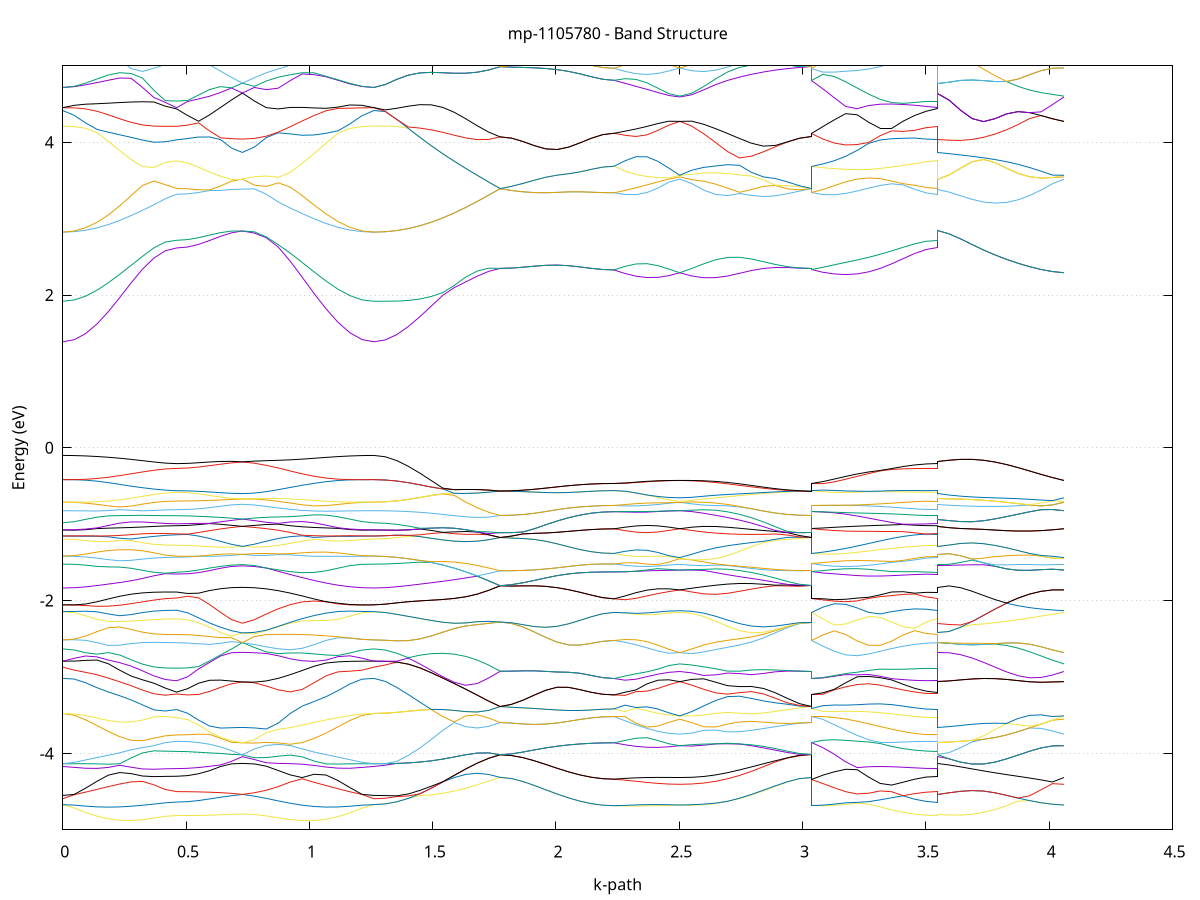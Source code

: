 set title 'mp-1105780 - Band Structure'
set xlabel 'k-path'
set ylabel 'Energy (eV)'
set grid y
set yrange [-5:5]
set terminal png size 800,600
set output 'mp-1105780_bands_gnuplot.png'
plot '-' using 1:2 with lines notitle, '-' using 1:2 with lines notitle, '-' using 1:2 with lines notitle, '-' using 1:2 with lines notitle, '-' using 1:2 with lines notitle, '-' using 1:2 with lines notitle, '-' using 1:2 with lines notitle, '-' using 1:2 with lines notitle, '-' using 1:2 with lines notitle, '-' using 1:2 with lines notitle, '-' using 1:2 with lines notitle, '-' using 1:2 with lines notitle, '-' using 1:2 with lines notitle, '-' using 1:2 with lines notitle, '-' using 1:2 with lines notitle, '-' using 1:2 with lines notitle, '-' using 1:2 with lines notitle, '-' using 1:2 with lines notitle, '-' using 1:2 with lines notitle, '-' using 1:2 with lines notitle, '-' using 1:2 with lines notitle, '-' using 1:2 with lines notitle, '-' using 1:2 with lines notitle, '-' using 1:2 with lines notitle, '-' using 1:2 with lines notitle, '-' using 1:2 with lines notitle, '-' using 1:2 with lines notitle, '-' using 1:2 with lines notitle, '-' using 1:2 with lines notitle, '-' using 1:2 with lines notitle, '-' using 1:2 with lines notitle, '-' using 1:2 with lines notitle, '-' using 1:2 with lines notitle, '-' using 1:2 with lines notitle, '-' using 1:2 with lines notitle, '-' using 1:2 with lines notitle, '-' using 1:2 with lines notitle, '-' using 1:2 with lines notitle, '-' using 1:2 with lines notitle, '-' using 1:2 with lines notitle, '-' using 1:2 with lines notitle, '-' using 1:2 with lines notitle, '-' using 1:2 with lines notitle, '-' using 1:2 with lines notitle, '-' using 1:2 with lines notitle, '-' using 1:2 with lines notitle, '-' using 1:2 with lines notitle, '-' using 1:2 with lines notitle, '-' using 1:2 with lines notitle, '-' using 1:2 with lines notitle, '-' using 1:2 with lines notitle, '-' using 1:2 with lines notitle, '-' using 1:2 with lines notitle, '-' using 1:2 with lines notitle, '-' using 1:2 with lines notitle, '-' using 1:2 with lines notitle, '-' using 1:2 with lines notitle, '-' using 1:2 with lines notitle, '-' using 1:2 with lines notitle, '-' using 1:2 with lines notitle, '-' using 1:2 with lines notitle, '-' using 1:2 with lines notitle, '-' using 1:2 with lines notitle, '-' using 1:2 with lines notitle, '-' using 1:2 with lines notitle, '-' using 1:2 with lines notitle, '-' using 1:2 with lines notitle, '-' using 1:2 with lines notitle, '-' using 1:2 with lines notitle, '-' using 1:2 with lines notitle, '-' using 1:2 with lines notitle, '-' using 1:2 with lines notitle, '-' using 1:2 with lines notitle, '-' using 1:2 with lines notitle, '-' using 1:2 with lines notitle, '-' using 1:2 with lines notitle, '-' using 1:2 with lines notitle, '-' using 1:2 with lines notitle, '-' using 1:2 with lines notitle, '-' using 1:2 with lines notitle, '-' using 1:2 with lines notitle, '-' using 1:2 with lines notitle, '-' using 1:2 with lines notitle, '-' using 1:2 with lines notitle, '-' using 1:2 with lines notitle, '-' using 1:2 with lines notitle, '-' using 1:2 with lines notitle, '-' using 1:2 with lines notitle, '-' using 1:2 with lines notitle, '-' using 1:2 with lines notitle, '-' using 1:2 with lines notitle, '-' using 1:2 with lines notitle, '-' using 1:2 with lines notitle, '-' using 1:2 with lines notitle, '-' using 1:2 with lines notitle, '-' using 1:2 with lines notitle, '-' using 1:2 with lines notitle, '-' using 1:2 with lines notitle, '-' using 1:2 with lines notitle, '-' using 1:2 with lines notitle, '-' using 1:2 with lines notitle, '-' using 1:2 with lines notitle, '-' using 1:2 with lines notitle, '-' using 1:2 with lines notitle, '-' using 1:2 with lines notitle, '-' using 1:2 with lines notitle, '-' using 1:2 with lines notitle, '-' using 1:2 with lines notitle, '-' using 1:2 with lines notitle, '-' using 1:2 with lines notitle, '-' using 1:2 with lines notitle, '-' using 1:2 with lines notitle, '-' using 1:2 with lines notitle, '-' using 1:2 with lines notitle, '-' using 1:2 with lines notitle, '-' using 1:2 with lines notitle, '-' using 1:2 with lines notitle, '-' using 1:2 with lines notitle, '-' using 1:2 with lines notitle, '-' using 1:2 with lines notitle, '-' using 1:2 with lines notitle, '-' using 1:2 with lines notitle, '-' using 1:2 with lines notitle, '-' using 1:2 with lines notitle, '-' using 1:2 with lines notitle, '-' using 1:2 with lines notitle, '-' using 1:2 with lines notitle, '-' using 1:2 with lines notitle
0.000000 -18.261717
0.046170 -18.258017
0.092340 -18.247117
0.138510 -18.229017
0.184680 -18.204217
0.230850 -18.173117
0.277020 -18.136517
0.323190 -18.095717
0.369360 -18.053617
0.415530 -18.017017
0.461701 -18.000717
0.461701 -18.000717
0.506128 -17.998417
0.550555 -17.991417
0.594982 -17.980617
0.639409 -17.967417
0.683836 -17.954817
0.728263 -17.948717
0.728263 -17.948717
0.776729 -17.959017
0.825195 -17.990117
0.873661 -18.033417
0.922127 -18.079817
0.970593 -18.124317
1.019059 -18.164417
1.067525 -18.198517
1.115991 -18.225817
1.164457 -18.245617
1.212923 -18.257617
1.261389 -18.261717
1.261389 -18.261717
1.307968 -18.257717
1.354547 -18.246017
1.401125 -18.226517
1.447704 -18.199417
1.494283 -18.165117
1.540861 -18.123817
1.587440 -18.076117
1.634018 -18.022317
1.680597 -17.963117
1.727176 -17.899117
1.773754 -17.831117
1.773754 -17.831117
1.819924 -17.828217
1.866094 -17.819417
1.912264 -17.805017
1.958435 -17.785217
2.004605 -17.760617
2.050775 -17.732017
2.096945 -17.700717
2.143115 -17.669417
2.189285 -17.643517
2.235455 -17.632717
2.235455 -17.632717
2.279882 -17.630717
2.324309 -17.623517
2.368736 -17.611317
2.413163 -17.595217
2.457591 -17.577617
2.502018 -17.567717
2.502018 -17.567717
2.550484 -17.582217
2.598950 -17.614017
2.647416 -17.650717
2.695882 -17.687617
2.744348 -17.722517
2.792814 -17.753917
2.841280 -17.780817
2.889746 -17.802417
2.938212 -17.818217
2.986678 -17.827917
3.035144 -17.831117
3.035144 -17.632717
3.081722 -17.682117
3.128301 -17.734417
3.174880 -17.785317
3.221458 -17.832717
3.268037 -17.875417
3.314615 -17.912617
3.361194 -17.943817
3.407773 -17.968517
3.454351 -17.986317
3.500930 -17.997117
3.547509 -18.000717
3.547509 -17.948717
3.594087 -17.944717
3.640666 -17.933417
3.687245 -17.915217
3.733823 -17.890017
3.780402 -17.858317
3.826980 -17.820417
3.873559 -17.776817
3.920138 -17.728017
3.966716 -17.674717
4.013295 -17.617617
4.059874 -17.567717
e
0.000000 -17.325817
0.046170 -17.336417
0.092340 -17.366717
0.138510 -17.412817
0.184680 -17.469517
0.230850 -17.532617
0.277020 -17.598317
0.323190 -17.663317
0.369360 -17.723417
0.415530 -17.771317
0.461701 -17.791317
0.461701 -17.791317
0.506128 -17.788617
0.550555 -17.780617
0.594982 -17.767317
0.639409 -17.749017
0.683836 -17.726017
0.728263 -17.698617
0.728263 -17.698617
0.776729 -17.716417
0.825195 -17.705117
0.873661 -17.672617
0.922127 -17.627817
0.970593 -17.576117
1.019059 -17.521117
1.067525 -17.465717
1.115991 -17.413317
1.164457 -17.368617
1.212923 -17.337317
1.261389 -17.325817
1.261389 -17.325817
1.307968 -17.323117
1.354547 -17.315017
1.401125 -17.301417
1.447704 -17.323417
1.494283 -17.391717
1.540861 -17.463417
1.587440 -17.537217
1.634018 -17.612017
1.680597 -17.686617
1.727176 -17.760017
1.773754 -17.831117
1.773754 -17.831117
1.819924 -17.828217
1.866094 -17.819417
1.912264 -17.805017
1.958435 -17.785217
2.004605 -17.760617
2.050775 -17.732017
2.096945 -17.700717
2.143115 -17.669417
2.189285 -17.643517
2.235455 -17.632717
2.235455 -17.632717
2.279882 -17.629417
2.324309 -17.620817
2.368736 -17.607217
2.413163 -17.589317
2.457591 -17.569517
2.502018 -17.557717
2.502018 -17.557717
2.550484 -17.574817
2.598950 -17.609217
2.647416 -17.647617
2.695882 -17.685717
2.744348 -17.721417
2.792814 -17.753317
2.841280 -17.780517
2.889746 -17.802317
2.938212 -17.818217
2.986678 -17.827917
3.035144 -17.831117
3.035144 -17.632717
3.081722 -17.598217
3.128301 -17.596917
3.174880 -17.621717
3.221458 -17.654417
3.268037 -17.687317
3.314615 -17.717317
3.361194 -17.743117
3.407773 -17.763917
3.454351 -17.779017
3.500930 -17.788217
3.547509 -17.791317
3.547509 -17.698617
3.594087 -17.696517
3.640666 -17.688817
3.687245 -17.675617
3.733823 -17.657317
3.780402 -17.634617
3.826980 -17.608317
3.873559 -17.579517
3.920138 -17.550317
3.966716 -17.523317
4.013295 -17.506817
4.059874 -17.557717
e
0.000000 -17.325817
0.046170 -17.331617
0.092340 -17.346817
0.138510 -17.367117
0.184680 -17.388917
0.230850 -17.410017
0.277020 -17.428717
0.323190 -17.444117
0.369360 -17.455617
0.415530 -17.462617
0.461701 -17.464917
0.461701 -17.464917
0.506128 -17.477717
0.550555 -17.511817
0.594982 -17.558917
0.639409 -17.610917
0.683836 -17.660317
0.728263 -17.698517
0.728263 -17.698517
0.776729 -17.664317
0.825195 -17.626117
0.873661 -17.584917
0.922127 -17.541717
0.970593 -17.498017
1.019059 -17.455117
1.067525 -17.414817
1.115991 -17.379317
1.164457 -17.351017
1.212923 -17.332417
1.261389 -17.325817
1.261389 -17.325817
1.307968 -17.323117
1.354547 -17.314917
1.401125 -17.301417
1.447704 -17.282717
1.494283 -17.259317
1.540861 -17.231317
1.587440 -17.199417
1.634018 -17.164017
1.680597 -17.125817
1.727176 -17.085617
1.773754 -17.044217
1.773754 -17.044217
1.819924 -17.057317
1.866094 -17.090117
1.912264 -17.133717
1.958435 -17.182817
2.004605 -17.234417
2.050775 -17.286417
2.096945 -17.336617
2.143115 -17.381817
2.189285 -17.416217
2.235455 -17.429817
2.235455 -17.429817
2.279882 -17.432717
2.324309 -17.439617
2.368736 -17.450717
2.413163 -17.465917
2.457591 -17.483217
2.502018 -17.493117
2.502018 -17.493117
2.550484 -17.477717
2.598950 -17.443017
2.647416 -17.399917
2.695882 -17.351817
2.744348 -17.300517
2.792814 -17.247517
2.841280 -17.194217
2.889746 -17.142617
2.938212 -17.095817
2.986678 -17.059617
3.035144 -17.044217
3.035144 -17.429817
3.081722 -17.445517
3.128301 -17.427717
3.174880 -17.382717
3.221458 -17.370717
3.268037 -17.387017
3.314615 -17.406817
3.361194 -17.426117
3.407773 -17.442417
3.454351 -17.454717
3.500930 -17.462417
3.547509 -17.464917
3.547509 -17.698517
3.594087 -17.696517
3.640666 -17.688717
3.687245 -17.675517
3.733823 -17.657317
3.780402 -17.634517
3.826980 -17.608217
3.873559 -17.579517
3.920138 -17.550217
3.966716 -17.523317
4.013295 -17.502617
4.059874 -17.493117
e
0.000000 -17.141717
0.046170 -17.139417
0.092340 -17.133217
0.138510 -17.124917
0.184680 -17.116017
0.230850 -17.107317
0.277020 -17.099117
0.323190 -17.091817
0.369360 -17.085817
0.415530 -17.081717
0.461701 -17.080317
0.461701 -17.080317
0.506128 -17.080117
0.550555 -17.079517
0.594982 -17.078717
0.639409 -17.077917
0.683836 -17.077117
0.728263 -17.076817
0.728263 -17.076817
0.776729 -17.077317
0.825195 -17.079017
0.873661 -17.082117
0.922127 -17.087017
0.970593 -17.093817
1.019059 -17.102417
1.067525 -17.112417
1.115991 -17.122817
1.164457 -17.132317
1.212923 -17.139117
1.261389 -17.141717
1.261389 -17.141717
1.307968 -17.160217
1.354547 -17.204017
1.401125 -17.260117
1.447704 -17.282717
1.494283 -17.259217
1.540861 -17.231217
1.587440 -17.199317
1.634018 -17.163917
1.680597 -17.125717
1.727176 -17.085517
1.773754 -17.044217
1.773754 -17.044217
1.819924 -17.057317
1.866094 -17.090117
1.912264 -17.133717
1.958435 -17.182817
2.004605 -17.234417
2.050775 -17.286417
2.096945 -17.336617
2.143115 -17.381817
2.189285 -17.416117
2.235455 -17.429817
2.235455 -17.429817
2.279882 -17.430917
2.324309 -17.436317
2.368736 -17.446717
2.413163 -17.462317
2.457591 -17.481317
2.502018 -17.493017
2.502018 -17.493017
2.550484 -17.475717
2.598950 -17.438917
2.647416 -17.394417
2.695882 -17.345617
2.744348 -17.294017
2.792814 -17.241017
2.841280 -17.188117
2.889746 -17.137317
2.938212 -17.091817
2.986678 -17.057217
3.035144 -17.044217
3.035144 -17.429817
3.081722 -17.401217
3.128301 -17.376217
3.174880 -17.365117
3.221458 -17.328617
3.268037 -17.273617
3.314615 -17.221417
3.361194 -17.174617
3.407773 -17.135317
3.454351 -17.105417
3.500930 -17.086717
3.547509 -17.080317
3.547509 -17.076817
3.594087 -17.084217
3.640666 -17.102817
3.687245 -17.131817
3.733823 -17.169817
3.780402 -17.215617
3.826980 -17.267517
3.873559 -17.324117
3.920138 -17.383717
3.966716 -17.445017
4.013295 -17.502617
4.059874 -17.493017
e
0.000000 -17.005817
0.046170 -17.005317
0.092340 -17.003917
0.138510 -17.002517
0.184680 -17.002317
0.230850 -17.004017
0.277020 -17.007317
0.323190 -17.011317
0.369360 -17.015217
0.415530 -17.018117
0.461701 -17.019217
0.461701 -17.019217
0.506128 -17.008217
0.550555 -16.979317
0.594982 -16.941117
0.639409 -16.901617
0.683836 -16.866617
0.728263 -16.839517
0.728263 -16.839517
0.776729 -16.865017
0.825195 -16.891617
0.873661 -16.917417
0.922127 -16.941417
0.970593 -16.962117
1.019059 -16.978717
1.067525 -16.990917
1.115991 -16.998817
1.164457 -17.003217
1.212923 -17.005317
1.261389 -17.005817
1.261389 -17.005817
1.307968 -16.993317
1.354547 -16.967417
1.401125 -16.940417
1.447704 -16.921317
1.494283 -16.914317
1.540861 -16.906417
1.587440 -16.898117
1.634018 -16.923017
1.680597 -16.961917
1.727176 -17.002617
1.773754 -17.044117
1.773754 -17.044117
1.819924 -17.045417
1.866094 -17.049017
1.912264 -17.054717
1.958435 -17.061717
2.004605 -17.069117
2.050775 -17.076417
2.096945 -17.082817
2.143115 -17.087717
2.189285 -17.090817
2.235455 -17.091917
2.235455 -17.091917
2.279882 -17.096717
2.324309 -17.106817
2.368736 -17.118917
2.413163 -17.129417
2.457591 -17.135817
2.502018 -17.137117
2.502018 -17.137117
2.550484 -17.135717
2.598950 -17.129617
2.647416 -17.119817
2.695882 -17.107917
2.744348 -17.095017
2.792814 -17.082217
2.841280 -17.070417
2.889746 -17.060217
2.938212 -17.052217
2.986678 -17.046817
3.035144 -17.044117
3.035144 -17.091917
3.081722 -17.126117
3.128301 -17.148817
3.174880 -17.153917
3.221458 -17.140617
3.268037 -17.116217
3.314615 -17.089117
3.361194 -17.064317
3.407773 -17.044317
3.454351 -17.030217
3.500930 -17.021917
3.547509 -17.019217
3.547509 -16.839517
3.594087 -16.827617
3.640666 -16.827217
3.687245 -16.843917
3.733823 -16.875817
3.780402 -16.916417
3.826980 -16.961317
3.873559 -17.007417
3.920138 -17.051917
3.966716 -17.091317
4.013295 -17.121417
4.059874 -17.137117
e
0.000000 -16.935017
0.046170 -16.928817
0.092340 -16.912117
0.138510 -16.888717
0.184680 -16.861617
0.230850 -16.834017
0.277020 -16.809417
0.323190 -16.790317
0.369360 -16.777317
0.415530 -16.769517
0.461701 -16.766917
0.461701 -16.766917
0.506128 -16.768917
0.550555 -16.775117
0.594982 -16.785417
0.639409 -16.799917
0.683836 -16.818217
0.728263 -16.839517
0.728263 -16.839517
0.776729 -16.820217
0.825195 -16.810717
0.873661 -16.809317
0.922127 -16.815117
0.970593 -16.827017
1.019059 -16.843917
1.067525 -16.864617
1.115991 -16.887617
1.164457 -16.910417
1.212923 -16.928217
1.261389 -16.935017
1.261389 -16.935017
1.307968 -16.934117
1.354547 -16.931517
1.401125 -16.927117
1.447704 -16.916717
1.494283 -16.897417
1.540861 -16.882817
1.587440 -16.887317
1.634018 -16.923017
1.680597 -16.961817
1.727176 -17.002617
1.773754 -17.044117
1.773754 -17.044117
1.819924 -17.045317
1.866094 -17.049017
1.912264 -17.054717
1.958435 -17.061717
2.004605 -17.069117
2.050775 -17.076417
2.096945 -17.082817
2.143115 -17.087717
2.189285 -17.090817
2.235455 -17.091917
2.235455 -17.091917
2.279882 -17.094217
2.324309 -17.102517
2.368736 -17.114017
2.413163 -17.125217
2.457591 -17.133417
2.502018 -17.137017
2.502018 -17.137017
2.550484 -17.132917
2.598950 -17.124217
2.647416 -17.112517
2.695882 -17.099217
2.744348 -17.085817
2.792814 -17.073117
2.841280 -17.062217
2.889746 -17.053517
2.938212 -17.047517
2.986678 -17.044417
3.035144 -17.044117
3.035144 -17.091917
3.081722 -17.051517
3.128301 -17.008117
3.174880 -16.964217
3.221458 -16.921417
3.268037 -16.881317
3.314615 -16.845617
3.361194 -16.815917
3.407773 -16.793317
3.454351 -16.778017
3.500930 -16.769617
3.547509 -16.766917
3.547509 -16.839517
3.594087 -16.827517
3.640666 -16.827217
3.687245 -16.843917
3.733823 -16.875717
3.780402 -16.916317
3.826980 -16.961217
3.873559 -17.007317
3.920138 -17.051817
3.966716 -17.091317
4.013295 -17.121417
4.059874 -17.137017
e
0.000000 -16.772317
0.046170 -16.770617
0.092340 -16.765917
0.138510 -16.758617
0.184680 -16.749717
0.230850 -16.742017
0.277020 -16.737017
0.323190 -16.734517
0.369360 -16.734117
0.415530 -16.734817
0.461701 -16.735317
0.461701 -16.735317
0.506128 -16.734017
0.550555 -16.730217
0.594982 -16.723717
0.639409 -16.714317
0.683836 -16.702817
0.728263 -16.691517
0.728263 -16.691517
0.776729 -16.701717
0.825195 -16.711017
0.873661 -16.719317
0.922127 -16.727117
0.970593 -16.734717
1.019059 -16.742517
1.067525 -16.750417
1.115991 -16.758417
1.164457 -16.765417
1.212923 -16.770517
1.261389 -16.772317
1.261389 -16.772317
1.307968 -16.774317
1.354547 -16.780617
1.401125 -16.791517
1.447704 -16.807417
1.494283 -16.828817
1.540861 -16.855517
1.587440 -16.887217
1.634018 -16.889717
1.680597 -16.881717
1.727176 -16.874617
1.773754 -16.869017
1.773754 -16.869017
1.819924 -16.859717
1.866094 -16.837817
1.912264 -16.812017
1.958435 -16.787017
2.004605 -16.764917
2.050775 -16.746417
2.096945 -16.731917
2.143115 -16.721617
2.189285 -16.715517
2.235455 -16.713417
2.235455 -16.713417
2.279882 -16.710817
2.324309 -16.702417
2.368736 -16.690917
2.413163 -16.679617
2.457591 -16.671417
2.502018 -16.668117
2.502018 -16.668117
2.550484 -16.671917
2.598950 -16.681517
2.647416 -16.695517
2.695882 -16.712917
2.744348 -16.733117
2.792814 -16.755617
2.841280 -16.781017
2.889746 -16.808117
2.938212 -16.835417
2.986678 -16.858917
3.035144 -16.869017
3.035144 -16.713417
3.081722 -16.722617
3.128301 -16.731417
3.174880 -16.739217
3.221458 -16.745417
3.268037 -16.749417
3.314615 -16.750517
3.361194 -16.748917
3.407773 -16.745117
3.454351 -16.740517
3.500930 -16.736817
3.547509 -16.735317
3.547509 -16.691517
3.594087 -16.711017
3.640666 -16.727017
3.687245 -16.732917
3.733823 -16.729517
3.780402 -16.721617
3.826980 -16.712217
3.873559 -16.702517
3.920138 -16.693017
3.966716 -16.684017
4.013295 -16.675717
4.059874 -16.668117
e
0.000000 -16.772317
0.046170 -16.770317
0.092340 -16.764717
0.138510 -16.756517
0.184680 -16.746817
0.230850 -16.733817
0.277020 -16.716017
0.323190 -16.693617
0.369360 -16.669817
0.415530 -16.650517
0.461701 -16.642817
0.461701 -16.642817
0.506128 -16.645017
0.550555 -16.651117
0.594982 -16.660117
0.639409 -16.670617
0.683836 -16.681317
0.728263 -16.691517
0.728263 -16.691517
0.776729 -16.684217
0.825195 -16.685217
0.873661 -16.692617
0.922127 -16.703317
0.970593 -16.715617
1.019059 -16.728617
1.067525 -16.741817
1.115991 -16.754017
1.164457 -16.763817
1.212923 -16.770117
1.261389 -16.772317
1.261389 -16.772317
1.307968 -16.774317
1.354547 -16.780617
1.401125 -16.791517
1.447704 -16.807417
1.494283 -16.828817
1.540861 -16.855517
1.587440 -16.872717
1.634018 -16.866817
1.680597 -16.864617
1.727176 -16.865517
1.773754 -16.869017
1.773754 -16.869017
1.819924 -16.859717
1.866094 -16.837817
1.912264 -16.812017
1.958435 -16.787017
2.004605 -16.764917
2.050775 -16.746417
2.096945 -16.731917
2.143115 -16.721617
2.189285 -16.715417
2.235455 -16.713417
2.235455 -16.713417
2.279882 -16.709517
2.324309 -16.700217
2.368736 -16.688617
2.413163 -16.677817
2.457591 -16.670417
2.502018 -16.668117
2.502018 -16.668117
2.550484 -16.670917
2.598950 -16.679917
2.647416 -16.693917
2.695882 -16.711717
2.744348 -16.732517
2.792814 -16.755617
2.841280 -16.780517
2.889746 -16.807417
2.938212 -16.835017
2.986678 -16.858717
3.035144 -16.869017
3.035144 -16.713417
3.081722 -16.704317
3.128301 -16.695717
3.174880 -16.687817
3.221458 -16.680717
3.268037 -16.674217
3.314615 -16.668017
3.361194 -16.661717
3.407773 -16.655217
3.454351 -16.649117
3.500930 -16.644517
3.547509 -16.642817
3.547509 -16.691517
3.594087 -16.711017
3.640666 -16.727017
3.687245 -16.732917
3.733823 -16.729517
3.780402 -16.721617
3.826980 -16.712217
3.873559 -16.702517
3.920138 -16.693017
3.966716 -16.684017
4.013295 -16.675717
4.059874 -16.668117
e
0.000000 -16.416417
0.046170 -16.415817
0.092340 -16.414217
0.138510 -16.412117
0.184680 -16.410617
0.230850 -16.411517
0.277020 -16.417817
0.323190 -16.430417
0.369360 -16.446717
0.415530 -16.461017
0.461701 -16.467017
0.461701 -16.467017
0.506128 -16.470117
0.550555 -16.478517
0.594982 -16.490317
0.639409 -16.502717
0.683836 -16.512917
0.728263 -16.517117
0.728263 -16.517117
0.776729 -16.511017
0.825195 -16.493217
0.873661 -16.468617
0.922127 -16.443417
0.970593 -16.423117
1.019059 -16.411917
1.067525 -16.409617
1.115991 -16.411417
1.164457 -16.413917
1.212923 -16.415717
1.261389 -16.416417
1.261389 -16.416417
1.307968 -16.417517
1.354547 -16.420617
1.401125 -16.424417
1.447704 -16.427517
1.494283 -16.428817
1.540861 -16.427317
1.587440 -16.422817
1.634018 -16.415417
1.680597 -16.405617
1.727176 -16.394017
1.773754 -16.381217
1.773754 -16.381217
1.819924 -16.381817
1.866094 -16.381217
1.912264 -16.379917
1.958435 -16.378017
2.004605 -16.375817
2.050775 -16.373417
2.096945 -16.371117
2.143115 -16.369217
2.189285 -16.367917
2.235455 -16.367517
2.235455 -16.367517
2.279882 -16.373417
2.324309 -16.382217
2.368736 -16.391317
2.413163 -16.398917
2.457591 -16.403717
2.502018 -16.405317
2.502018 -16.405317
2.550484 -16.403717
2.598950 -16.399817
2.647416 -16.395217
2.695882 -16.390817
2.744348 -16.387517
2.792814 -16.385317
2.841280 -16.384117
2.889746 -16.383517
2.938212 -16.383117
2.986678 -16.382417
3.035144 -16.381217
3.035144 -16.367517
3.081722 -16.379317
3.128301 -16.391517
3.174880 -16.403817
3.221458 -16.415917
3.268037 -16.427417
3.314615 -16.438117
3.361194 -16.447617
3.407773 -16.455617
3.454351 -16.461717
3.500930 -16.465717
3.547509 -16.467017
3.547509 -16.517117
3.594087 -16.516517
3.640666 -16.513217
3.687245 -16.507517
3.733823 -16.499617
3.780402 -16.489617
3.826980 -16.477817
3.873559 -16.464617
3.920138 -16.450417
3.966716 -16.435517
4.013295 -16.420317
4.059874 -16.405317
e
0.000000 -16.416417
0.046170 -16.414617
0.092340 -16.409417
0.138510 -16.401117
0.184680 -16.390217
0.230850 -16.377717
0.277020 -16.365217
0.323190 -16.354717
0.369360 -16.348017
0.415530 -16.343117
0.461701 -16.339917
0.461701 -16.339917
0.506128 -16.338317
0.550555 -16.335117
0.594982 -16.331417
0.639409 -16.327517
0.683836 -16.323917
0.728263 -16.321317
0.728263 -16.321317
0.776729 -16.324217
0.825195 -16.330517
0.873661 -16.339217
0.922127 -16.350217
0.970593 -16.362817
1.019059 -16.376017
1.067525 -16.388817
1.115991 -16.400117
1.164457 -16.408917
1.212923 -16.414517
1.261389 -16.416417
1.261389 -16.416417
1.307968 -16.417517
1.354547 -16.420617
1.401125 -16.424417
1.447704 -16.427517
1.494283 -16.428817
1.540861 -16.427217
1.587440 -16.422817
1.634018 -16.415417
1.680597 -16.405617
1.727176 -16.393917
1.773754 -16.381217
1.773754 -16.381217
1.819924 -16.381717
1.866094 -16.381217
1.912264 -16.379817
1.958435 -16.377917
2.004605 -16.375717
2.050775 -16.373317
2.096945 -16.371117
2.143115 -16.369117
2.189285 -16.367917
2.235455 -16.367517
2.235455 -16.367517
2.279882 -16.367117
2.324309 -16.371717
2.368736 -16.378517
2.413163 -16.384917
2.457591 -16.389217
2.502018 -16.390617
2.502018 -16.390617
2.550484 -16.389117
2.598950 -16.385517
2.647416 -16.381017
2.695882 -16.377017
2.744348 -16.374317
2.792814 -16.373217
2.841280 -16.373517
2.889746 -16.374917
2.938212 -16.377117
2.986678 -16.380717
3.035144 -16.381217
3.035144 -16.367517
3.081722 -16.356417
3.128301 -16.346417
3.174880 -16.337917
3.221458 -16.331017
3.268037 -16.326317
3.314615 -16.326917
3.361194 -16.330017
3.407773 -16.333317
3.454351 -16.336517
3.500930 -16.339017
3.547509 -16.339917
3.547509 -16.321317
3.594087 -16.317317
3.640666 -16.316417
3.687245 -16.316617
3.733823 -16.318617
3.780402 -16.322617
3.826980 -16.328917
3.873559 -16.337417
3.920138 -16.348117
3.966716 -16.360817
4.013295 -16.375117
4.059874 -16.390617
e
0.000000 -16.301717
0.046170 -16.303517
0.092340 -16.309017
0.138510 -16.317517
0.184680 -16.328017
0.230850 -16.338317
0.277020 -16.345017
0.323190 -16.345817
0.369360 -16.341517
0.415530 -16.338217
0.461701 -16.338617
0.461701 -16.338617
0.506128 -16.337717
0.550555 -16.334217
0.594982 -16.329317
0.639409 -16.324917
0.683836 -16.322117
0.728263 -16.321317
0.728263 -16.321317
0.776729 -16.323417
0.825195 -16.328017
0.873661 -16.334317
0.922127 -16.340517
0.970593 -16.343617
1.019059 -16.340117
1.067525 -16.330417
1.115991 -16.319217
1.164457 -16.309817
1.212923 -16.303817
1.261389 -16.301717
1.261389 -16.301717
1.307968 -16.302017
1.354547 -16.303017
1.401125 -16.305117
1.447704 -16.308817
1.494283 -16.314417
1.540861 -16.322017
1.587440 -16.331517
1.634018 -16.342617
1.680597 -16.354917
1.727176 -16.368017
1.773754 -16.381117
1.773754 -16.381117
1.819924 -16.378517
1.866094 -16.373017
1.912264 -16.364917
1.958435 -16.355117
2.004605 -16.344617
2.050775 -16.334317
2.096945 -16.325417
2.143115 -16.318417
2.189285 -16.314017
2.235455 -16.312517
2.235455 -16.312517
2.279882 -16.312017
2.324309 -16.307217
2.368736 -16.300917
2.413163 -16.294917
2.457591 -16.290517
2.502018 -16.288317
2.502018 -16.288317
2.550484 -16.290917
2.598950 -16.296717
2.647416 -16.305517
2.695882 -16.316917
2.744348 -16.329917
2.792814 -16.343617
2.841280 -16.356717
2.889746 -16.367917
2.938212 -16.376217
2.986678 -16.379317
3.035144 -16.381117
3.035144 -16.312517
3.081722 -16.313317
3.128301 -16.314917
3.174880 -16.317017
3.221458 -16.319417
3.268037 -16.321817
3.314615 -16.324217
3.361194 -16.328617
3.407773 -16.332917
3.454351 -16.336017
3.500930 -16.338017
3.547509 -16.338617
3.547509 -16.321317
3.594087 -16.316817
3.640666 -16.311117
3.687245 -16.305117
3.733823 -16.299217
3.780402 -16.294117
3.826980 -16.290117
3.873559 -16.287217
3.920138 -16.285617
3.966716 -16.285317
4.013295 -16.286317
4.059874 -16.288317
e
0.000000 -16.301617
0.046170 -16.301817
0.092340 -16.302317
0.138510 -16.303217
0.184680 -16.304717
0.230850 -16.306717
0.277020 -16.309317
0.323190 -16.312317
0.369360 -16.315317
0.415530 -16.317517
0.461701 -16.318217
0.461701 -16.318217
0.506128 -16.318117
0.550555 -16.317917
0.594982 -16.317617
0.639409 -16.317617
0.683836 -16.318117
0.728263 -16.319017
0.728263 -16.319017
0.776729 -16.316917
0.825195 -16.314317
0.873661 -16.311917
0.922127 -16.309717
0.970593 -16.307717
1.019059 -16.305917
1.067525 -16.304417
1.115991 -16.303217
1.164457 -16.302317
1.212923 -16.301817
1.261389 -16.301617
1.261389 -16.301617
1.307968 -16.301917
1.354547 -16.302917
1.401125 -16.305017
1.447704 -16.308717
1.494283 -16.314417
1.540861 -16.321917
1.587440 -16.331417
1.634018 -16.342517
1.680597 -16.354817
1.727176 -16.367917
1.773754 -16.381117
1.773754 -16.381117
1.819924 -16.378417
1.866094 -16.372917
1.912264 -16.364917
1.958435 -16.355117
2.004605 -16.344517
2.050775 -16.334317
2.096945 -16.325317
2.143115 -16.318317
2.189285 -16.313917
2.235455 -16.312417
2.235455 -16.312417
2.279882 -16.308517
2.324309 -16.302317
2.368736 -16.296217
2.413163 -16.291417
2.457591 -16.288617
2.502018 -16.288317
2.502018 -16.288317
2.550484 -16.288817
2.598950 -16.292617
2.647416 -16.299417
2.695882 -16.309117
2.744348 -16.321017
2.792814 -16.334217
2.841280 -16.347617
2.889746 -16.360017
2.938212 -16.370317
2.986678 -16.377617
3.035144 -16.381117
3.035144 -16.312417
3.081722 -16.312217
3.128301 -16.312917
3.174880 -16.314417
3.221458 -16.316917
3.268037 -16.320317
3.314615 -16.320917
3.361194 -16.319117
3.407773 -16.318217
3.454351 -16.318017
3.500930 -16.318117
3.547509 -16.318217
3.547509 -16.319017
3.594087 -16.316817
3.640666 -16.311117
3.687245 -16.305117
3.733823 -16.299217
3.780402 -16.294117
3.826980 -16.290117
3.873559 -16.287217
3.920138 -16.285617
3.966716 -16.285317
4.013295 -16.286317
4.059874 -16.288317
e
0.000000 -10.060717
0.046170 -10.062717
0.092340 -10.069817
0.138510 -10.083517
0.184680 -10.104117
0.230850 -10.129017
0.277020 -10.154917
0.323190 -10.178317
0.369360 -10.196617
0.415530 -10.208217
0.461701 -10.212117
0.461701 -10.212117
0.506128 -10.210417
0.550555 -10.205217
0.594982 -10.196517
0.639409 -10.183917
0.683836 -10.167317
0.728263 -10.146417
0.728263 -10.146417
0.776729 -10.166917
0.825195 -10.177417
0.873661 -10.177917
0.922127 -10.169117
0.970593 -10.152517
1.019059 -10.130517
1.067525 -10.106817
1.115991 -10.085717
1.164457 -10.070817
1.212923 -10.062917
1.261389 -10.060717
1.261389 -10.060717
1.307968 -10.058817
1.354547 -10.053117
1.401125 -10.042917
1.447704 -10.027617
1.494283 -10.006317
1.540861 -9.978517
1.587440 -9.943617
1.634018 -9.901217
1.680597 -9.851217
1.727176 -9.793917
1.773754 -9.729617
1.773754 -9.729617
1.819924 -9.758317
1.866094 -9.813817
1.912264 -9.871217
1.958435 -9.923817
2.004605 -9.969317
2.050775 -10.007017
2.096945 -10.036517
2.143115 -10.057617
2.189285 -10.070317
2.235455 -10.074617
2.235455 -10.074617
2.279882 -10.075417
2.324309 -10.077617
2.368736 -10.080717
2.413163 -10.084117
2.457591 -10.086917
2.502018 -10.088117
2.502018 -10.088117
2.550484 -10.086217
2.598950 -10.079417
2.647416 -10.066417
2.695882 -10.046117
2.744348 -10.017517
2.792814 -9.980317
2.841280 -9.934417
2.889746 -9.880417
2.938212 -9.820217
2.986678 -9.760917
3.035144 -9.729617
3.035144 -10.074617
3.081722 -10.107517
3.128301 -10.136117
3.174880 -10.159817
3.221458 -10.178517
3.268037 -10.192517
3.314615 -10.202017
3.361194 -10.207817
3.407773 -10.210817
3.454351 -10.211917
3.500930 -10.212217
3.547509 -10.212117
3.547509 -10.146417
3.594087 -10.155317
3.640666 -10.161617
3.687245 -10.165017
3.733823 -10.165117
3.780402 -10.161717
3.826980 -10.155017
3.873559 -10.145217
3.920138 -10.132617
3.966716 -10.118217
4.013295 -10.102817
4.059874 -10.088117
e
0.000000 -9.756217
0.046170 -9.762917
0.092340 -9.781617
0.138510 -9.809417
0.184680 -9.842317
0.230850 -9.876817
0.277020 -9.909617
0.323190 -9.938217
0.369360 -9.960317
0.415530 -9.974317
0.461701 -9.979117
0.461701 -9.979117
0.506128 -9.989517
0.550555 -10.016217
0.594982 -10.051117
0.639409 -10.087117
0.683836 -10.119717
0.728263 -10.146417
0.728263 -10.146417
0.776729 -10.118517
0.825195 -10.085317
0.873661 -10.046817
0.922127 -10.003617
0.970593 -9.956917
1.019059 -9.908517
1.067525 -9.861217
1.115991 -9.818817
1.164457 -9.785217
1.212923 -9.763617
1.261389 -9.756217
1.261389 -9.756217
1.307968 -9.754217
1.354547 -9.748317
1.401125 -9.738517
1.447704 -9.725017
1.494283 -9.707917
1.540861 -9.687317
1.587440 -9.663717
1.634018 -9.637317
1.680597 -9.608417
1.727176 -9.659117
1.773754 -9.729617
1.773754 -9.729617
1.819924 -9.758317
1.866094 -9.813817
1.912264 -9.871217
1.958435 -9.923817
2.004605 -9.969317
2.050775 -10.007017
2.096945 -10.036517
2.143115 -10.057617
2.189285 -10.070317
2.235455 -10.074617
2.235455 -10.074617
2.279882 -10.075217
2.324309 -10.077217
2.368736 -10.080317
2.413163 -10.083817
2.457591 -10.086817
2.502018 -10.088117
2.502018 -10.088117
2.550484 -10.086117
2.598950 -10.078917
2.647416 -10.065417
2.695882 -10.044517
2.744348 -10.015417
2.792814 -9.977917
2.841280 -9.932017
2.889746 -9.878317
2.938212 -9.818917
2.986678 -9.760617
3.035144 -9.729617
3.035144 -10.074617
3.081722 -10.038017
3.128301 -9.999517
3.174880 -9.961917
3.221458 -9.931617
3.268037 -9.918417
3.314615 -9.924517
3.361194 -9.939717
3.407773 -9.955517
3.454351 -9.968317
3.500930 -9.976317
3.547509 -9.979117
3.547509 -10.146417
3.594087 -10.155317
3.640666 -10.161617
3.687245 -10.165017
3.733823 -10.165117
3.780402 -10.161717
3.826980 -10.155017
3.873559 -10.145217
3.920138 -10.132617
3.966716 -10.118217
4.013295 -10.102817
4.059874 -10.088117
e
0.000000 -9.756217
0.046170 -9.755017
0.092340 -9.749217
0.138510 -9.734917
0.184680 -9.709517
0.230850 -9.674217
0.277020 -9.636017
0.323190 -9.609517
0.369360 -9.603917
0.415530 -9.606517
0.461701 -9.608117
0.461701 -9.608117
0.506128 -9.598217
0.550555 -9.573317
0.594982 -9.542817
0.639409 -9.513817
0.683836 -9.489217
0.728263 -9.469117
0.728263 -9.469117
0.776729 -9.485017
0.825195 -9.493517
0.873661 -9.494317
0.922127 -9.521017
0.970593 -9.583617
1.019059 -9.643217
1.067525 -9.692717
1.115991 -9.727717
1.164457 -9.747217
1.212923 -9.754717
1.261389 -9.756217
1.261389 -9.756217
1.307968 -9.754217
1.354547 -9.748317
1.401125 -9.738517
1.447704 -9.725017
1.494283 -9.707817
1.540861 -9.687317
1.587440 -9.663717
1.634018 -9.637317
1.680597 -9.608417
1.727176 -9.577617
1.773754 -9.545217
1.773754 -9.545217
1.819924 -9.546617
1.866094 -9.550317
1.912264 -9.556117
1.958435 -9.563417
2.004605 -9.571517
2.050775 -9.579617
2.096945 -9.586917
2.143115 -9.592617
2.189285 -9.596317
2.235455 -9.597617
2.235455 -9.597617
2.279882 -9.601017
2.324309 -9.607617
2.368736 -9.615117
2.413163 -9.621617
2.457591 -9.625517
2.502018 -9.625917
2.502018 -9.625917
2.550484 -9.625417
2.598950 -9.621417
2.647416 -9.614217
2.695882 -9.604817
2.744348 -9.594117
2.792814 -9.582917
2.841280 -9.572017
2.889746 -9.562317
2.938212 -9.554217
2.986678 -9.548417
3.035144 -9.545217
3.035144 -9.597617
3.081722 -9.647217
3.128301 -9.692617
3.174880 -9.730617
3.221458 -9.755417
3.268037 -9.757617
3.314615 -9.736217
3.361194 -9.702917
3.407773 -9.667917
3.454351 -9.637417
3.500930 -9.615917
3.547509 -9.608117
3.547509 -9.469117
3.594087 -9.448117
3.640666 -9.434617
3.687245 -9.430417
3.733823 -9.436417
3.780402 -9.452017
3.826980 -9.475417
3.873559 -9.504517
3.920138 -9.536517
3.966716 -9.569017
4.013295 -9.599617
4.059874 -9.625917
e
0.000000 -9.287317
0.046170 -9.306117
0.092340 -9.349017
0.138510 -9.397017
0.184680 -9.441517
0.230850 -9.477617
0.277020 -9.499917
0.323190 -9.497417
0.369360 -9.465917
0.415530 -9.425217
0.461701 -9.402617
0.461701 -9.402617
0.506128 -9.399117
0.550555 -9.388817
0.594982 -9.394017
0.639409 -9.422717
0.683836 -9.448417
0.728263 -9.469117
0.728263 -9.469117
0.776729 -9.452517
0.825195 -9.446017
0.873661 -9.467717
0.922127 -9.487717
0.970593 -9.473917
1.019059 -9.452917
1.067525 -9.424417
1.115991 -9.388517
1.164457 -9.346717
1.212923 -9.306417
1.261389 -9.287317
1.261389 -9.287317
1.307968 -9.290217
1.354547 -9.299017
1.401125 -9.313217
1.447704 -9.332417
1.494283 -9.356017
1.540861 -9.383217
1.587440 -9.422917
1.634018 -9.504017
1.680597 -9.583417
1.727176 -9.577517
1.773754 -9.545217
1.773754 -9.545217
1.819924 -9.546517
1.866094 -9.550317
1.912264 -9.556117
1.958435 -9.563417
2.004605 -9.571517
2.050775 -9.579617
2.096945 -9.586917
2.143115 -9.592617
2.189285 -9.596317
2.235455 -9.597617
2.235455 -9.597617
2.279882 -9.598417
2.324309 -9.603117
2.368736 -9.610117
2.413163 -9.617317
2.457591 -9.623017
2.502018 -9.625917
2.502018 -9.625917
2.550484 -9.622417
2.598950 -9.615317
2.647416 -9.605517
2.695882 -9.594217
2.744348 -9.582317
2.792814 -9.570917
2.841280 -9.560917
2.889746 -9.552917
2.938212 -9.547417
2.986678 -9.544817
3.035144 -9.545217
3.035144 -9.597617
3.081722 -9.546017
3.128301 -9.494317
3.174880 -9.444717
3.221458 -9.399617
3.268037 -9.362117
3.314615 -9.335517
3.361194 -9.322117
3.407773 -9.325717
3.454351 -9.366517
3.500930 -9.393117
3.547509 -9.402617
3.547509 -9.469117
3.594087 -9.448117
3.640666 -9.434617
3.687245 -9.430417
3.733823 -9.436417
3.780402 -9.452017
3.826980 -9.475417
3.873559 -9.504417
3.920138 -9.536517
3.966716 -9.569017
4.013295 -9.599617
4.059874 -9.625917
e
0.000000 -9.287317
0.046170 -9.297217
0.092340 -9.307017
0.138510 -9.308217
0.184680 -9.303217
0.230850 -9.296017
0.277020 -9.291017
0.323190 -9.292017
0.369360 -9.301817
0.415530 -9.320217
0.461701 -9.334117
0.461701 -9.334117
0.506128 -9.343017
0.550555 -9.365517
0.594982 -9.372317
0.639409 -9.352617
0.683836 -9.335517
0.728263 -9.328317
0.728263 -9.328317
0.776729 -9.338117
0.825195 -9.363117
0.873661 -9.380017
0.922127 -9.376817
0.970593 -9.367017
1.019059 -9.355917
1.067525 -9.344217
1.115991 -9.331617
1.164457 -9.317017
1.212923 -9.299517
1.261389 -9.287317
1.261389 -9.287317
1.307968 -9.290217
1.354547 -9.299017
1.401125 -9.313217
1.447704 -9.332417
1.494283 -9.356017
1.540861 -9.383217
1.587440 -9.413217
1.634018 -9.445217
1.680597 -9.478317
1.727176 -9.511917
1.773754 -9.545217
1.773754 -9.545217
1.819924 -9.510017
1.866094 -9.435417
1.912264 -9.347317
1.958435 -9.253917
2.004605 -9.159517
2.050775 -9.068117
2.096945 -8.983917
2.143115 -8.913017
2.189285 -8.863617
2.235455 -8.845417
2.235455 -8.845417
2.279882 -8.839817
2.324309 -8.817917
2.368736 -8.782517
2.413163 -8.737617
2.457591 -8.688917
2.502018 -8.656717
2.502018 -8.656717
2.550484 -8.698717
2.598950 -8.770317
2.647416 -8.852817
2.695882 -8.943117
2.744348 -9.039117
2.792814 -9.138517
2.841280 -9.238817
2.889746 -9.337217
2.938212 -9.429917
2.986678 -9.508517
3.035144 -9.545217
3.035144 -8.845417
3.081722 -8.870917
3.128301 -8.922317
3.174880 -8.990417
3.221458 -9.065317
3.268037 -9.140217
3.314615 -9.210417
3.361194 -9.273017
3.407773 -9.320517
3.454351 -9.325717
3.500930 -9.331717
3.547509 -9.334117
3.547509 -9.328317
3.594087 -9.324517
3.640666 -9.305017
3.687245 -9.270217
3.733823 -9.221017
3.780402 -9.158517
3.826980 -9.084217
3.873559 -8.999517
3.920138 -8.906317
3.966716 -8.806417
4.013295 -8.701617
4.059874 -8.656717
e
0.000000 -9.234817
0.046170 -9.214517
0.092340 -9.175317
0.138510 -9.133117
0.184680 -9.094617
0.230850 -9.063717
0.277020 -9.041917
0.323190 -9.028917
0.369360 -9.022817
0.415530 -9.020717
0.461701 -9.020317
0.461701 -9.020317
0.506128 -9.007817
0.550555 -8.974617
0.594982 -8.929217
0.639409 -8.878317
0.683836 -8.827217
0.728263 -8.779917
0.728263 -8.779917
0.776729 -8.823917
0.825195 -8.859617
0.873661 -8.890817
0.922127 -8.923517
0.970593 -8.962117
1.019059 -9.008117
1.067525 -9.060217
1.115991 -9.115017
1.164457 -9.168017
1.212923 -9.212617
1.261389 -9.234817
1.261389 -9.234817
1.307968 -9.223917
1.354547 -9.191717
1.401125 -9.139517
1.447704 -9.195117
1.494283 -9.265417
1.540861 -9.342417
1.587440 -9.413217
1.634018 -9.445217
1.680597 -9.478317
1.727176 -9.511917
1.773754 -9.545217
1.773754 -9.545217
1.819924 -9.510017
1.866094 -9.435417
1.912264 -9.347317
1.958435 -9.253917
2.004605 -9.159517
2.050775 -9.068117
2.096945 -8.983917
2.143115 -8.913017
2.189285 -8.863617
2.235455 -8.845417
2.235455 -8.845417
2.279882 -8.834117
2.324309 -8.807517
2.368736 -8.769117
2.413163 -8.724017
2.457591 -8.679917
2.502018 -8.656717
2.502018 -8.656717
2.550484 -8.686717
2.598950 -8.752517
2.647416 -8.834117
2.695882 -8.925417
2.744348 -9.023417
2.792814 -9.125217
2.841280 -9.228017
2.889746 -9.329017
2.938212 -9.424217
2.986678 -9.505317
3.035144 -9.545217
3.035144 -8.845417
3.081722 -8.846417
3.128301 -8.867017
3.174880 -8.898917
3.221458 -8.935417
3.268037 -8.970517
3.314615 -8.999017
3.361194 -9.016917
3.407773 -9.024017
3.454351 -9.023917
3.500930 -9.021517
3.547509 -9.020317
3.547509 -8.779917
3.594087 -8.790317
3.640666 -8.795017
3.687245 -8.792617
3.733823 -8.782917
3.780402 -8.767017
3.826980 -8.746617
3.873559 -8.724417
3.920138 -8.702517
3.966716 -8.683117
4.013295 -8.667517
4.059874 -8.656717
e
0.000000 -9.049817
0.046170 -9.026417
0.092340 -8.971617
0.138510 -8.904117
0.184680 -8.833317
0.230850 -8.764717
0.277020 -8.702517
0.323190 -8.650217
0.369360 -8.610617
0.415530 -8.586017
0.461701 -8.577717
0.461701 -8.577717
0.506128 -8.585317
0.550555 -8.607517
0.594982 -8.642117
0.639409 -8.685617
0.683836 -8.733417
0.728263 -8.779917
0.728263 -8.779917
0.776729 -8.736917
0.825195 -8.707117
0.873661 -8.694417
0.922127 -8.701017
0.970593 -8.727417
1.019059 -8.771617
1.067525 -8.830017
1.115991 -8.897217
1.164457 -8.965917
1.212923 -9.024317
1.261389 -9.049817
1.261389 -9.049817
1.307968 -9.059817
1.354547 -9.088917
1.401125 -9.135117
1.447704 -9.069017
1.494283 -8.982617
1.540861 -8.883117
1.587440 -8.773417
1.634018 -8.656417
1.680597 -8.535517
1.727176 -8.413917
1.773754 -8.294917
1.773754 -8.294917
1.819924 -8.296417
1.866094 -8.301117
1.912264 -8.309417
1.958435 -8.321717
2.004605 -8.338417
2.050775 -8.359817
2.096945 -8.384817
2.143115 -8.410917
2.189285 -8.432317
2.235455 -8.441017
2.235455 -8.441017
2.279882 -8.449717
2.324309 -8.466917
2.368736 -8.492417
2.413163 -8.525717
2.457591 -8.565117
2.502018 -8.593817
2.502018 -8.593817
2.550484 -8.558017
2.598950 -8.505417
2.647416 -8.456017
2.695882 -8.413017
2.744348 -8.377317
2.792814 -8.349017
2.841280 -8.327517
2.889746 -8.312117
2.938212 -8.302117
2.986678 -8.296617
3.035144 -8.294917
3.035144 -8.441017
3.081722 -8.485017
3.128301 -8.508317
3.174880 -8.518717
3.221458 -8.524517
3.268037 -8.530517
3.314615 -8.538417
3.361194 -8.548317
3.407773 -8.558917
3.454351 -8.568517
3.500930 -8.575217
3.547509 -8.577717
3.547509 -8.779917
3.594087 -8.790317
3.640666 -8.795017
3.687245 -8.792617
3.733823 -8.782917
3.780402 -8.766917
3.826980 -8.746617
3.873559 -8.724417
3.920138 -8.702517
3.966716 -8.683117
4.013295 -8.667517
4.059874 -8.593817
e
0.000000 -7.674517
0.046170 -7.677217
0.092340 -7.685317
0.138510 -7.697917
0.184680 -7.713817
0.230850 -7.731417
0.277020 -7.748817
0.323190 -7.764317
0.369360 -7.776317
0.415530 -7.783917
0.461701 -7.786517
0.461701 -7.786517
0.506128 -7.786517
0.550555 -7.786417
0.594982 -7.786417
0.639409 -7.786517
0.683836 -7.786817
0.728263 -7.787017
0.728263 -7.787017
0.776729 -7.786517
0.825195 -7.783917
0.873661 -7.777917
0.922127 -7.767617
0.970593 -7.753117
1.019059 -7.735617
1.067525 -7.717117
1.115991 -7.700117
1.164457 -7.686317
1.212923 -7.677517
1.261389 -7.674517
1.261389 -7.674517
1.307968 -7.677817
1.354547 -7.688217
1.401125 -7.707117
1.447704 -7.736317
1.494283 -7.777517
1.540861 -7.831917
1.587440 -7.900117
1.634018 -7.982017
1.680597 -8.076317
1.727176 -8.181417
1.773754 -8.294917
1.773754 -8.294917
1.819924 -8.296417
1.866094 -8.301117
1.912264 -8.309417
1.958435 -8.321717
2.004605 -8.338417
2.050775 -8.359817
2.096945 -8.384817
2.143115 -8.410917
2.189285 -8.432317
2.235455 -8.441017
2.235455 -8.441017
2.279882 -8.441017
2.324309 -8.449817
2.368736 -8.467417
2.413163 -8.492817
2.457591 -8.522417
2.502018 -8.539917
2.502018 -8.539917
2.550484 -8.516717
2.598950 -8.473317
2.647416 -8.430517
2.695882 -8.393517
2.744348 -8.363317
2.792814 -8.339817
2.841280 -8.322317
2.889746 -8.309817
2.938212 -8.301417
2.986678 -8.296517
3.035144 -8.294917
3.035144 -8.441017
3.081722 -8.376117
3.128301 -8.297617
3.174880 -8.213117
3.221458 -8.128417
3.268037 -8.047617
3.314615 -7.973817
3.361194 -7.909717
3.407773 -7.857317
3.454351 -7.818417
3.500930 -7.794617
3.547509 -7.786517
3.547509 -7.787017
3.594087 -7.792617
3.640666 -7.814617
3.687245 -7.852317
3.733823 -7.904517
3.780402 -7.969817
3.826980 -8.046617
3.873559 -8.133217
3.920138 -8.227717
3.966716 -8.328317
4.013295 -8.432917
4.059874 -8.539917
e
0.000000 -4.670817
0.046170 -4.715017
0.092340 -4.773417
0.138510 -4.821617
0.184680 -4.856017
0.230850 -4.875117
0.277020 -4.878617
0.323190 -4.867517
0.369360 -4.846217
0.415530 -4.823717
0.461701 -4.813617
0.461701 -4.813617
0.506128 -4.813317
0.550555 -4.811917
0.594982 -4.808617
0.639409 -4.803217
0.683836 -4.797117
0.728263 -4.794017
0.728263 -4.794017
0.776729 -4.799717
0.825195 -4.817917
0.873661 -4.843317
0.922127 -4.866517
0.970593 -4.879817
1.019059 -4.878817
1.067525 -4.861417
1.115991 -4.827617
1.164457 -4.778717
1.212923 -4.718017
1.261389 -4.670817
1.261389 -4.670817
1.307968 -4.661517
1.354547 -4.633917
1.401125 -4.589117
1.447704 -4.553317
1.494283 -4.542117
1.540861 -4.522317
1.587440 -4.493617
1.634018 -4.456217
1.680597 -4.411517
1.727176 -4.362317
1.773754 -4.314017
1.773754 -4.314017
1.819924 -4.329217
1.866094 -4.368317
1.912264 -4.420117
1.958435 -4.476417
2.004605 -4.531617
2.050775 -4.582117
2.096945 -4.624917
2.143115 -4.657617
2.189285 -4.678017
2.235455 -4.685017
2.235455 -4.685017
2.279882 -4.688117
2.324309 -4.688617
2.368736 -4.686917
2.413163 -4.683717
2.457591 -4.679917
2.502018 -4.676217
2.502018 -4.676217
2.550484 -4.678117
2.598950 -4.672617
2.647416 -4.656117
2.695882 -4.627317
2.744348 -4.592217
2.792814 -4.546017
2.841280 -4.491017
2.889746 -4.431617
2.938212 -4.374717
2.986678 -4.331017
3.035144 -4.314017
3.035144 -4.685017
3.081722 -4.685517
3.128301 -4.679617
3.174880 -4.668317
3.221458 -4.652217
3.268037 -4.663817
3.314615 -4.701717
3.361194 -4.739017
3.407773 -4.770617
3.454351 -4.794217
3.500930 -4.808717
3.547509 -4.813617
3.547509 -4.794017
3.594087 -4.806417
3.640666 -4.807717
3.687245 -4.796617
3.733823 -4.772517
3.780402 -4.735517
3.826980 -4.686017
3.873559 -4.625117
3.920138 -4.618117
3.966716 -4.645617
4.013295 -4.665317
4.059874 -4.676217
e
0.000000 -4.670717
0.046170 -4.677417
0.092340 -4.690217
0.138510 -4.700117
0.184680 -4.703617
0.230850 -4.700417
0.277020 -4.691617
0.323190 -4.678917
0.369360 -4.663817
0.415530 -4.647217
0.461701 -4.637217
0.461701 -4.637217
0.506128 -4.631817
0.550555 -4.617217
0.594982 -4.596517
0.639409 -4.574317
0.683836 -4.554317
0.728263 -4.537017
0.728263 -4.537017
0.776729 -4.559617
0.825195 -4.589217
0.873661 -4.621817
0.922127 -4.652817
0.970593 -4.678117
1.019059 -4.695217
1.067525 -4.703017
1.115991 -4.701317
1.164457 -4.691617
1.212923 -4.678017
1.261389 -4.670717
1.261389 -4.670717
1.307968 -4.661417
1.354547 -4.633917
1.401125 -4.589117
1.447704 -4.528917
1.494283 -4.455917
1.540861 -4.373917
1.587440 -4.316317
1.634018 -4.275117
1.680597 -4.260117
1.727176 -4.275817
1.773754 -4.314017
1.773754 -4.314017
1.819924 -4.329217
1.866094 -4.368317
1.912264 -4.420117
1.958435 -4.476417
2.004605 -4.531617
2.050775 -4.582117
2.096945 -4.624917
2.143115 -4.657517
2.189285 -4.678017
2.235455 -4.685017
2.235455 -4.685017
2.279882 -4.680117
2.324309 -4.674717
2.368736 -4.670617
2.413163 -4.669717
2.457591 -4.672217
2.502018 -4.676217
2.502018 -4.676217
2.550484 -4.671817
2.598950 -4.664617
2.647416 -4.650817
2.695882 -4.627317
2.744348 -4.586917
2.792814 -4.537117
2.841280 -4.481617
2.889746 -4.424417
2.938212 -4.371217
2.986678 -4.330317
3.035144 -4.314017
3.035144 -4.685017
3.081722 -4.677817
3.128301 -4.664017
3.174880 -4.647217
3.221458 -4.640817
3.268037 -4.631817
3.314615 -4.607817
3.361194 -4.580917
3.407773 -4.555617
3.454351 -4.600017
3.500930 -4.627717
3.547509 -4.637217
3.547509 -4.537017
3.594087 -4.515617
3.640666 -4.496617
3.687245 -4.486817
3.733823 -4.493117
3.780402 -4.516017
3.826980 -4.548917
3.873559 -4.584717
3.920138 -4.618117
3.966716 -4.645617
4.013295 -4.665317
4.059874 -4.676217
e
0.000000 -4.594017
0.046170 -4.541117
0.092340 -4.507417
0.138510 -4.471017
0.184680 -4.434717
0.230850 -4.400917
0.277020 -4.372817
0.323190 -4.366117
0.369360 -4.412017
0.415530 -4.472217
0.461701 -4.500817
0.461701 -4.500817
0.506128 -4.501617
0.550555 -4.504117
0.594982 -4.508117
0.639409 -4.514017
0.683836 -4.523017
0.728263 -4.537017
0.728263 -4.537017
0.776729 -4.515517
0.825195 -4.482517
0.873661 -4.434617
0.922127 -4.376017
0.970593 -4.332917
1.019059 -4.378517
1.067525 -4.420917
1.115991 -4.462617
1.164457 -4.502917
1.212923 -4.536817
1.261389 -4.594017
1.261389 -4.594017
1.307968 -4.586717
1.354547 -4.565317
1.401125 -4.557217
1.447704 -4.528817
1.494283 -4.455917
1.540861 -4.373917
1.587440 -4.287917
1.634018 -4.203817
1.680597 -4.127617
1.727176 -4.064017
1.773754 -4.017517
1.773754 -4.017517
1.819924 -4.028317
1.866094 -4.055717
1.912264 -4.096517
1.958435 -4.144717
2.004605 -4.194717
2.050775 -4.241617
2.096945 -4.281717
2.143115 -4.312117
2.189285 -4.331117
2.235455 -4.337517
2.235455 -4.337517
2.279882 -4.350317
2.324309 -4.365017
2.368736 -4.379917
2.413163 -4.392817
2.457591 -4.401617
2.502018 -4.404717
2.502018 -4.404717
2.550484 -4.400717
2.598950 -4.387917
2.647416 -4.365517
2.695882 -4.332517
2.744348 -4.288617
2.792814 -4.234817
2.841280 -4.174017
2.889746 -4.111917
2.938212 -4.060717
2.986678 -4.032417
3.035144 -4.017517
3.035144 -4.337517
3.081722 -4.393917
3.128301 -4.450517
3.174880 -4.501317
3.221458 -4.531117
3.268037 -4.521317
3.314615 -4.491617
3.361194 -4.501817
3.407773 -4.552917
3.454351 -4.527017
3.500930 -4.507917
3.547509 -4.500817
3.547509 -4.537017
3.594087 -4.515617
3.640666 -4.496617
3.687245 -4.486817
3.733823 -4.493117
3.780402 -4.516017
3.826980 -4.548917
3.873559 -4.584717
3.920138 -4.554517
3.966716 -4.476917
4.013295 -4.395817
4.059874 -4.404717
e
0.000000 -4.550217
0.046170 -4.537017
0.092340 -4.455617
0.138510 -4.365817
0.184680 -4.284917
0.230850 -4.250617
0.277020 -4.265017
0.323190 -4.296117
0.369360 -4.304117
0.415530 -4.301117
0.461701 -4.299417
0.461701 -4.299417
0.506128 -4.291117
0.550555 -4.266617
0.594982 -4.226717
0.639409 -4.172217
0.683836 -4.137017
0.728263 -4.131217
0.728263 -4.131217
0.776729 -4.138017
0.825195 -4.167617
0.873661 -4.224217
0.922127 -4.281417
0.970593 -4.316517
1.019059 -4.273317
1.067525 -4.283317
1.115991 -4.356117
1.164457 -4.447617
1.212923 -4.536117
1.261389 -4.550217
1.261389 -4.550217
1.307968 -4.552017
1.354547 -4.555617
1.401125 -4.530617
1.447704 -4.484617
1.494283 -4.430117
1.540861 -4.371617
1.587440 -4.287917
1.634018 -4.203817
1.680597 -4.127617
1.727176 -4.064017
1.773754 -4.017517
1.773754 -4.017517
1.819924 -4.028317
1.866094 -4.055717
1.912264 -4.096517
1.958435 -4.144717
2.004605 -4.194717
2.050775 -4.241617
2.096945 -4.281617
2.143115 -4.312117
2.189285 -4.331117
2.235455 -4.337517
2.235455 -4.337517
2.279882 -4.327417
2.324309 -4.320217
2.368736 -4.315917
2.413163 -4.314317
2.457591 -4.315017
2.502018 -4.315917
2.502018 -4.315917
2.550484 -4.313217
2.598950 -4.302517
2.647416 -4.281917
2.695882 -4.252617
2.744348 -4.216617
2.792814 -4.176717
2.841280 -4.135817
2.889746 -4.096317
2.938212 -4.058217
2.986678 -4.024617
3.035144 -4.017517
3.035144 -4.337517
3.081722 -4.285517
3.128301 -4.241517
3.174880 -4.208217
3.221458 -4.213417
3.268037 -4.310817
3.314615 -4.393417
3.361194 -4.414917
3.407773 -4.377217
3.454351 -4.338017
3.500930 -4.309817
3.547509 -4.299417
3.547509 -4.131217
3.594087 -4.151617
3.640666 -4.176417
3.687245 -4.203017
3.733823 -4.229417
3.780402 -4.254317
3.826980 -4.277617
3.873559 -4.299917
3.920138 -4.322517
3.966716 -4.346817
4.013295 -4.374117
4.059874 -4.315917
e
0.000000 -4.171417
0.046170 -4.182917
0.092340 -4.194617
0.138510 -4.196317
0.184680 -4.183817
0.230850 -4.155417
0.277020 -4.181217
0.323190 -4.203717
0.369360 -4.207517
0.415530 -4.202017
0.461701 -4.199217
0.461701 -4.199217
0.506128 -4.195517
0.550555 -4.185017
0.594982 -4.169317
0.639409 -4.151617
0.683836 -4.104417
0.728263 -4.042917
0.728263 -4.042917
0.776729 -4.080517
0.825195 -4.122217
0.873661 -4.131517
0.922127 -4.134117
0.970593 -4.141217
1.019059 -4.157717
1.067525 -4.178717
1.115991 -4.193417
1.164457 -4.194917
1.212923 -4.183617
1.261389 -4.171417
1.261389 -4.171417
1.307968 -4.153917
1.354547 -4.131317
1.401125 -4.124717
1.447704 -4.113717
1.494283 -4.097317
1.540861 -4.074817
1.587440 -4.047017
1.634018 -4.017817
1.680597 -3.996017
1.727176 -3.993717
1.773754 -4.017417
1.773754 -4.017417
1.819924 -4.006417
1.866094 -3.982517
1.912264 -3.954417
1.958435 -3.928117
2.004605 -3.906117
2.050775 -3.889117
2.096945 -3.876517
2.143115 -3.867917
2.189285 -3.862817
2.235455 -3.861117
2.235455 -3.861117
2.279882 -3.887417
2.324309 -3.907517
2.368736 -3.919517
2.413163 -3.921517
2.457591 -3.913617
2.502018 -3.899317
2.502018 -3.899317
2.550484 -3.904517
2.598950 -3.893017
2.647416 -3.875517
2.695882 -3.874417
2.744348 -3.877617
2.792814 -3.899517
2.841280 -3.928017
2.889746 -3.958317
2.938212 -3.988117
2.986678 -4.011317
3.035144 -4.017417
3.035144 -3.861117
3.081722 -3.924017
3.128301 -4.011017
3.174880 -4.110817
3.221458 -4.186417
3.268037 -4.174917
3.314615 -4.171817
3.361194 -4.174617
3.407773 -4.181217
3.454351 -4.189417
3.500930 -4.196417
3.547509 -4.199217
3.547509 -4.042917
3.594087 -4.071517
3.640666 -4.114617
3.687245 -4.139317
3.733823 -4.138817
3.780402 -4.113917
3.826980 -4.072417
3.873559 -4.022717
3.920138 -3.972117
3.966716 -3.928817
4.013295 -3.902317
4.059874 -3.899317
e
0.000000 -4.135717
0.046170 -4.135517
0.092340 -4.135417
0.138510 -4.137017
0.184680 -4.142017
0.230850 -4.134817
0.277020 -4.060317
0.323190 -3.994017
0.369360 -3.966617
0.415530 -3.970917
0.461701 -3.973817
0.461701 -3.973817
0.506128 -3.977217
0.550555 -3.985317
0.594982 -3.993617
0.639409 -4.000717
0.683836 -4.013317
0.728263 -4.019117
0.728263 -4.019117
0.776729 -4.057017
0.825195 -4.054717
0.873661 -4.036517
0.922127 -4.022017
0.970593 -4.044617
1.019059 -4.099817
1.067525 -4.138117
1.115991 -4.139517
1.164457 -4.136117
1.212923 -4.135517
1.261389 -4.135717
1.261389 -4.135717
1.307968 -4.134717
1.354547 -4.131317
1.401125 -4.124717
1.447704 -4.113717
1.494283 -4.097217
1.540861 -4.074717
1.587440 -4.047017
1.634018 -4.017817
1.680597 -3.996017
1.727176 -3.993717
1.773754 -4.017417
1.773754 -4.017417
1.819924 -4.006417
1.866094 -3.982517
1.912264 -3.954417
1.958435 -3.928117
2.004605 -3.906117
2.050775 -3.889117
2.096945 -3.876517
2.143115 -3.867817
2.189285 -3.862817
2.235455 -3.861117
2.235455 -3.861117
2.279882 -3.830817
2.324309 -3.801717
2.368736 -3.794817
2.413163 -3.831817
2.457591 -3.874217
2.502018 -3.899317
2.502018 -3.899317
2.550484 -3.885517
2.598950 -3.878217
2.647416 -3.875117
2.695882 -3.866317
2.744348 -3.876117
2.792814 -3.888017
2.841280 -3.908017
2.889746 -3.936917
2.938212 -3.970617
2.986678 -4.001217
3.035144 -4.017417
3.035144 -3.861117
3.081722 -3.828517
3.128301 -3.821517
3.174880 -3.829017
3.221458 -3.840717
3.268037 -3.850617
3.314615 -3.871017
3.361194 -3.908817
3.407773 -3.937117
3.454351 -3.957117
3.500930 -3.969517
3.547509 -3.973817
3.547509 -4.019117
3.594087 -4.071517
3.640666 -4.114617
3.687245 -4.139317
3.733823 -4.138817
3.780402 -4.113917
3.826980 -4.072417
3.873559 -4.022717
3.920138 -3.972117
3.966716 -3.928817
4.013295 -3.902317
4.059874 -3.899317
e
0.000000 -4.135717
0.046170 -4.117517
0.092340 -4.086317
0.138510 -4.054517
0.184680 -4.024717
0.230850 -3.992417
0.277020 -3.953417
0.323190 -3.924617
0.369360 -3.898417
0.415530 -3.859317
0.461701 -3.841817
0.461701 -3.841817
0.506128 -3.845817
0.550555 -3.858117
0.594982 -3.880217
0.639409 -3.914817
0.683836 -3.963017
0.728263 -4.019117
0.728263 -4.019117
0.776729 -3.941717
0.825195 -3.895517
0.873661 -3.882217
0.922127 -3.897017
0.970593 -3.942017
1.019059 -3.982317
1.067525 -4.016017
1.115991 -4.048517
1.164457 -4.082717
1.212923 -4.116017
1.261389 -4.135717
1.261389 -4.135717
1.307968 -4.134617
1.354547 -4.103917
1.401125 -4.027017
1.447704 -3.929417
1.494283 -3.817517
1.540861 -3.699617
1.587440 -3.596517
1.634018 -3.650317
1.680597 -3.667817
1.727176 -3.646017
1.773754 -3.595917
1.773754 -3.595917
1.819924 -3.602917
1.866094 -3.615117
1.912264 -3.620917
1.958435 -3.616317
2.004605 -3.601717
2.050775 -3.580017
2.096945 -3.556017
2.143115 -3.535417
2.189285 -3.522217
2.235455 -3.517717
2.235455 -3.517717
2.279882 -3.572917
2.324309 -3.625317
2.368736 -3.672217
2.413163 -3.710917
2.457591 -3.737917
2.502018 -3.748217
2.502018 -3.748217
2.550484 -3.734617
2.598950 -3.698417
2.647416 -3.694817
2.695882 -3.718017
2.744348 -3.715817
2.792814 -3.697717
2.841280 -3.674517
2.889746 -3.650117
2.938212 -3.625817
2.986678 -3.604917
3.035144 -3.595917
3.035144 -3.517717
3.081722 -3.553717
3.128301 -3.623217
3.174880 -3.696717
3.221458 -3.764317
3.268037 -3.822917
3.314615 -3.855817
3.361194 -3.855817
3.407773 -3.851717
3.454351 -3.846317
3.500930 -3.842717
3.547509 -3.841817
3.547509 -4.019117
3.594087 -3.989817
3.640666 -3.924717
3.687245 -3.850117
3.733823 -3.815217
3.780402 -3.792217
3.826980 -3.758817
3.873559 -3.715817
3.920138 -3.667117
3.966716 -3.672517
4.013295 -3.707117
4.059874 -3.748217
e
0.000000 -3.477217
0.046170 -3.501017
0.092340 -3.560417
0.138510 -3.635317
0.184680 -3.712417
0.230850 -3.780817
0.277020 -3.827817
0.323190 -3.833717
0.369360 -3.800317
0.415530 -3.769817
0.461701 -3.758817
0.461701 -3.758817
0.506128 -3.755517
0.550555 -3.748517
0.594982 -3.750617
0.639409 -3.801517
0.683836 -3.854817
0.728263 -3.861917
0.728263 -3.861917
0.776729 -3.865317
0.825195 -3.856617
0.873661 -3.863017
0.922127 -3.880917
0.970593 -3.858017
1.019059 -3.805217
1.067525 -3.734217
1.115991 -3.652217
1.164457 -3.569517
1.212923 -3.503517
1.261389 -3.477217
1.261389 -3.477217
1.307968 -3.473417
1.354547 -3.462717
1.401125 -3.448017
1.447704 -3.433417
1.494283 -3.426017
1.540861 -3.518117
1.587440 -3.588617
1.634018 -3.509617
1.680597 -3.495417
1.727176 -3.536817
1.773754 -3.595917
1.773754 -3.595917
1.819924 -3.602917
1.866094 -3.615117
1.912264 -3.620917
1.958435 -3.616317
2.004605 -3.601717
2.050775 -3.580017
2.096945 -3.556017
2.143115 -3.535417
2.189285 -3.522217
2.235455 -3.517617
2.235455 -3.517617
2.279882 -3.518417
2.324309 -3.605117
2.368736 -3.656517
2.413163 -3.641617
2.457591 -3.594317
2.502018 -3.551617
2.502018 -3.551617
2.550484 -3.597217
2.598950 -3.651617
2.647416 -3.654517
2.695882 -3.615817
2.744348 -3.588617
2.792814 -3.580117
2.841280 -3.590517
2.889746 -3.603417
2.938212 -3.608117
2.986678 -3.602217
3.035144 -3.595917
3.035144 -3.517617
3.081722 -3.517617
3.128301 -3.529517
3.174880 -3.550117
3.221458 -3.578717
3.268037 -3.612517
3.314615 -3.648117
3.361194 -3.682817
3.407773 -3.714217
3.454351 -3.738917
3.500930 -3.754017
3.547509 -3.758817
3.547509 -3.861917
3.594087 -3.851417
3.640666 -3.840917
3.687245 -3.830117
3.733823 -3.815217
3.780402 -3.792217
3.826980 -3.758717
3.873559 -3.715717
3.920138 -3.667117
3.966716 -3.616917
4.013295 -3.565317
4.059874 -3.551617
e
0.000000 -3.477217
0.046170 -3.484017
0.092340 -3.504517
0.138510 -3.536217
0.184680 -3.569617
0.230850 -3.590217
0.277020 -3.588917
0.323190 -3.564117
0.369360 -3.523017
0.415530 -3.514617
0.461701 -3.532617
0.461701 -3.532617
0.506128 -3.557617
0.550555 -3.627117
0.594982 -3.717417
0.639409 -3.788117
0.683836 -3.835117
0.728263 -3.861917
0.728263 -3.861917
0.776729 -3.821617
0.825195 -3.727917
0.873661 -3.684117
0.922127 -3.663317
0.970593 -3.630117
1.019059 -3.595517
1.067525 -3.562417
1.115991 -3.531417
1.164457 -3.504017
1.212923 -3.484417
1.261389 -3.477217
1.261389 -3.477217
1.307968 -3.473417
1.354547 -3.462717
1.401125 -3.448017
1.447704 -3.433417
1.494283 -3.424417
1.540861 -3.425617
1.587440 -3.437517
1.634018 -3.453217
1.680597 -3.458017
1.727176 -3.437217
1.773754 -3.386717
1.773754 -3.386717
1.819924 -3.396217
1.866094 -3.403317
1.912264 -3.412217
1.958435 -3.422417
2.004605 -3.431917
2.050775 -3.438217
2.096945 -3.438417
2.143115 -3.431617
2.189285 -3.422117
2.235455 -3.417717
2.235455 -3.417717
2.279882 -3.453617
2.324309 -3.407617
2.368736 -3.441417
2.413163 -3.475417
2.457591 -3.497817
2.502018 -3.509117
2.502018 -3.509117
2.550484 -3.509017
2.598950 -3.496617
2.647416 -3.476117
2.695882 -3.464417
2.744348 -3.474117
2.792814 -3.482917
2.841280 -3.472017
2.889746 -3.450417
2.938212 -3.426817
2.986678 -3.405017
3.035144 -3.386717
3.035144 -3.417717
3.081722 -3.448917
3.128301 -3.450917
3.174880 -3.448617
3.221458 -3.449917
3.268037 -3.456117
3.314615 -3.467217
3.361194 -3.482517
3.407773 -3.500217
3.454351 -3.516717
3.500930 -3.528417
3.547509 -3.532617
3.547509 -3.861917
3.594087 -3.851417
3.640666 -3.840917
3.687245 -3.830017
3.733823 -3.769417
3.780402 -3.686717
3.826980 -3.609417
3.873559 -3.623017
3.920138 -3.644417
3.966716 -3.616917
4.013295 -3.565317
4.059874 -3.509117
e
0.000000 -3.018417
0.046170 -3.026817
0.092340 -3.075217
0.138510 -3.139917
0.184680 -3.195617
0.230850 -3.245417
0.277020 -3.300117
0.323190 -3.364717
0.369360 -3.430117
0.415530 -3.445217
0.461701 -3.425717
0.461701 -3.425717
0.506128 -3.474717
0.550555 -3.564417
0.594982 -3.641917
0.639409 -3.668517
0.683836 -3.664317
0.728263 -3.660317
0.728263 -3.660317
0.776729 -3.666617
0.825195 -3.680917
0.873661 -3.603217
0.922127 -3.477617
0.970593 -3.381917
1.019059 -3.320717
1.067525 -3.257717
1.115991 -3.178517
1.164457 -3.091117
1.212923 -3.028617
1.261389 -3.018417
1.261389 -3.018417
1.307968 -3.057617
1.354547 -3.137117
1.401125 -3.229917
1.447704 -3.328017
1.494283 -3.424417
1.540861 -3.425617
1.587440 -3.437517
1.634018 -3.453217
1.680597 -3.458017
1.727176 -3.437217
1.773754 -3.386717
1.773754 -3.386717
1.819924 -3.396217
1.866094 -3.403317
1.912264 -3.412217
1.958435 -3.422417
2.004605 -3.431917
2.050775 -3.438217
2.096945 -3.438417
2.143115 -3.431617
2.189285 -3.422117
2.235455 -3.417717
2.235455 -3.417717
2.279882 -3.368417
2.324309 -3.398717
2.368736 -3.390917
2.413163 -3.418517
2.457591 -3.468917
2.502018 -3.509117
2.502018 -3.509117
2.550484 -3.452617
2.598950 -3.378517
2.647416 -3.308017
2.695882 -3.256517
2.744348 -3.251317
2.792814 -3.280917
2.841280 -3.313017
2.889746 -3.338317
2.938212 -3.356617
2.986678 -3.379917
3.035144 -3.386717
3.035144 -3.417717
3.081722 -3.375817
3.128301 -3.367317
3.174880 -3.367917
3.221458 -3.362617
3.268037 -3.354417
3.314615 -3.351917
3.361194 -3.361317
3.407773 -3.381017
3.454351 -3.403217
3.500930 -3.419817
3.547509 -3.425717
3.547509 -3.660317
3.594087 -3.649617
3.640666 -3.634417
3.687245 -3.619117
3.733823 -3.608217
3.780402 -3.604517
3.826980 -3.608117
3.873559 -3.542817
3.920138 -3.502617
3.966716 -3.495917
4.013295 -3.517217
4.059874 -3.509117
e
0.000000 -2.871217
0.046170 -2.909617
0.092340 -2.939117
0.138510 -2.970217
0.184680 -3.014717
0.230850 -3.063117
0.277020 -3.113917
0.323190 -3.171617
0.369360 -3.219817
0.415530 -3.238217
0.461701 -3.222317
0.461701 -3.222317
0.506128 -3.235117
0.550555 -3.228017
0.594982 -3.188817
0.639409 -3.136217
0.683836 -3.089217
0.728263 -3.064917
0.728263 -3.064917
0.776729 -3.075617
0.825195 -3.118117
0.873661 -3.168317
0.922127 -3.194717
0.970593 -3.163117
1.019059 -3.075017
1.067525 -2.984617
1.115991 -2.932517
1.164457 -2.923817
1.212923 -2.910717
1.261389 -2.871217
1.261389 -2.871217
1.307968 -2.842117
1.354547 -2.804517
1.401125 -2.831717
1.447704 -2.880217
1.494283 -2.943717
1.540861 -3.013617
1.587440 -3.085417
1.634018 -3.159617
1.680597 -3.237417
1.727176 -3.315917
1.773754 -3.386717
1.773754 -3.386717
1.819924 -3.357817
1.866094 -3.303417
1.912264 -3.236717
1.958435 -3.173517
2.004605 -3.134217
2.050775 -3.135517
2.096945 -3.165317
2.143115 -3.200417
2.189285 -3.225817
2.235455 -3.234717
2.235455 -3.234717
2.279882 -3.240417
2.324309 -3.191517
2.368736 -3.185217
2.413163 -3.149417
2.457591 -3.101617
2.502018 -3.060717
2.502018 -3.060717
2.550484 -3.106517
2.598950 -3.160817
2.647416 -3.207617
2.695882 -3.224317
2.744348 -3.204917
2.792814 -3.191217
2.841280 -3.221517
2.889746 -3.279117
2.938212 -3.337917
2.986678 -3.371417
3.035144 -3.386717
3.035144 -3.234717
3.081722 -3.225717
3.128301 -3.168017
3.174880 -3.128717
3.221458 -3.098417
3.268037 -3.088617
3.314615 -3.106517
3.361194 -3.138117
3.407773 -3.169417
3.454351 -3.196217
3.500930 -3.215317
3.547509 -3.222317
3.547509 -3.064917
3.594087 -3.051517
3.640666 -3.037917
3.687245 -3.026117
3.733823 -3.019717
3.780402 -3.021417
3.826980 -3.031717
3.873559 -3.047517
3.920138 -3.062417
3.966716 -3.069017
4.013295 -3.065117
4.059874 -3.060717
e
0.000000 -2.792717
0.046170 -2.791917
0.092340 -2.782717
0.138510 -2.778217
0.184680 -2.827017
0.230850 -2.911017
0.277020 -2.987217
0.323190 -3.036617
0.369360 -3.081017
0.415530 -3.144917
0.461701 -3.198017
0.461701 -3.198017
0.506128 -3.153017
0.550555 -3.081517
0.594982 -3.042917
0.639409 -3.040717
0.683836 -3.052917
0.728263 -3.064917
0.728263 -3.064917
0.776729 -3.067117
0.825195 -3.051417
0.873661 -3.017517
0.922127 -2.970117
0.970593 -2.915117
1.019059 -2.859317
1.067525 -2.817317
1.115991 -2.801917
1.164457 -2.795217
1.212923 -2.792917
1.261389 -2.792717
1.261389 -2.792717
1.307968 -2.794617
1.354547 -2.804517
1.401125 -2.831717
1.447704 -2.880117
1.494283 -2.943617
1.540861 -3.013517
1.587440 -3.085417
1.634018 -3.159617
1.680597 -3.237317
1.727176 -3.315917
1.773754 -3.386717
1.773754 -3.386717
1.819924 -3.357817
1.866094 -3.303417
1.912264 -3.236617
1.958435 -3.173417
2.004605 -3.134217
2.050775 -3.135517
2.096945 -3.165317
2.143115 -3.200417
2.189285 -3.225817
2.235455 -3.234717
2.235455 -3.234717
2.279882 -3.199717
2.324309 -3.168917
2.368736 -3.090517
2.413163 -3.042017
2.457591 -3.036617
2.502018 -3.060717
2.502018 -3.060717
2.550484 -3.031317
2.598950 -3.024217
2.647416 -3.068017
2.695882 -3.113617
2.744348 -3.125717
2.792814 -3.124417
2.841280 -3.150017
2.889746 -3.207117
2.938212 -3.280017
2.986678 -3.347917
3.035144 -3.386717
3.035144 -3.234717
3.081722 -3.207017
3.128301 -3.161317
3.174880 -3.075417
3.221458 -2.997517
3.268037 -2.992317
3.314615 -3.008717
3.361194 -3.038317
3.407773 -3.095717
3.454351 -3.148317
3.500930 -3.184917
3.547509 -3.198017
3.547509 -3.064917
3.594087 -3.051517
3.640666 -3.037917
3.687245 -3.026117
3.733823 -3.019717
3.780402 -3.021417
3.826980 -3.031717
3.873559 -3.047517
3.920138 -3.062417
3.966716 -3.069017
4.013295 -3.065017
4.059874 -3.060717
e
0.000000 -2.792717
0.046170 -2.755917
0.092340 -2.725317
0.138510 -2.736717
0.184680 -2.778217
0.230850 -2.812117
0.277020 -2.857717
0.323190 -2.919117
0.369360 -2.985617
0.415530 -3.032817
0.461701 -3.049317
0.461701 -3.049317
0.506128 -2.997017
0.550555 -2.894617
0.594982 -2.809617
0.639409 -2.725617
0.683836 -2.682617
0.728263 -2.677317
0.728263 -2.677317
0.776729 -2.682317
0.825195 -2.691817
0.873661 -2.721817
0.922127 -2.761617
0.970593 -2.787117
1.019059 -2.795517
1.067525 -2.778717
1.115991 -2.733117
1.164457 -2.722917
1.212923 -2.753217
1.261389 -2.792717
1.261389 -2.792717
1.307968 -2.794617
1.354547 -2.792517
1.401125 -2.752617
1.447704 -2.829517
1.494283 -2.913117
1.540861 -2.996317
1.587440 -3.068617
1.634018 -3.108317
1.680597 -3.085917
1.727176 -3.012617
1.773754 -2.925117
1.773754 -2.925117
1.819924 -2.923217
1.866094 -2.919617
1.912264 -2.919517
1.958435 -2.926417
2.004605 -2.934817
2.050775 -2.938117
2.096945 -2.951217
2.143115 -2.979717
2.189285 -3.008217
2.235455 -3.020217
2.235455 -3.020217
2.279882 -3.041617
2.324309 -3.029117
2.368736 -2.995317
2.413163 -2.963017
2.457591 -2.939017
2.502018 -2.928217
2.502018 -2.928217
2.550484 -2.945617
2.598950 -2.979717
2.647416 -2.972317
2.695882 -2.948517
2.744348 -2.955017
2.792814 -2.969917
2.841280 -2.953617
2.889746 -2.931817
2.938212 -2.922817
2.986678 -2.923417
3.035144 -2.925117
3.035144 -3.020217
3.081722 -3.012317
3.128301 -2.989817
3.174880 -2.969417
3.221458 -2.971617
3.268037 -2.967517
3.314615 -2.990717
3.361194 -3.021417
3.407773 -3.034317
3.454351 -3.044017
3.500930 -3.048317
3.547509 -3.049317
3.547509 -2.677317
3.594087 -2.682617
3.640666 -2.707817
3.687245 -2.751217
3.733823 -2.807817
3.780402 -2.871017
3.826980 -2.932817
3.873559 -2.983517
3.920138 -3.010817
3.966716 -3.006317
4.013295 -2.974617
4.059874 -2.928217
e
0.000000 -2.632017
0.046170 -2.646417
0.092340 -2.682417
0.138510 -2.701117
0.184680 -2.680517
0.230850 -2.712317
0.277020 -2.774417
0.323190 -2.831717
0.369360 -2.868317
0.415530 -2.881917
0.461701 -2.884117
0.461701 -2.884117
0.506128 -2.881117
0.550555 -2.863217
0.594982 -2.789217
0.639409 -2.711717
0.683836 -2.634517
0.728263 -2.549517
0.728263 -2.549517
0.776729 -2.613117
0.825195 -2.671317
0.873661 -2.693817
0.922127 -2.685017
0.970593 -2.685417
1.019059 -2.698317
1.067525 -2.711717
1.115991 -2.717817
1.164457 -2.685517
1.212923 -2.647717
1.261389 -2.632017
1.261389 -2.632017
1.307968 -2.647017
1.354547 -2.689317
1.401125 -2.748017
1.447704 -2.714617
1.494283 -2.694617
1.540861 -2.689717
1.587440 -2.701217
1.634018 -2.730517
1.680597 -2.778317
1.727176 -2.844217
1.773754 -2.925117
1.773754 -2.925117
1.819924 -2.923217
1.866094 -2.919617
1.912264 -2.919517
1.958435 -2.926417
2.004605 -2.934717
2.050775 -2.938117
2.096945 -2.951117
2.143115 -2.979617
2.189285 -3.008217
2.235455 -3.020117
2.235455 -3.020117
2.279882 -2.987417
2.324309 -2.958217
2.368736 -2.932317
2.413163 -2.896517
2.457591 -2.849917
2.502018 -2.828717
2.502018 -2.828717
2.550484 -2.842817
2.598950 -2.866417
2.647416 -2.892417
2.695882 -2.922917
2.744348 -2.924117
2.792814 -2.908117
2.841280 -2.904017
2.889746 -2.908017
2.938212 -2.915717
2.986678 -2.922617
3.035144 -2.925117
3.035144 -3.020117
3.081722 -3.007917
3.128301 -2.981917
3.174880 -2.955117
3.221458 -2.937317
3.268037 -2.913817
3.314615 -2.897117
3.361194 -2.899117
3.407773 -2.898617
3.454351 -2.892817
3.500930 -2.886617
3.547509 -2.884117
3.547509 -2.549517
3.594087 -2.558617
3.640666 -2.573117
3.687245 -2.579017
3.733823 -2.574417
3.780402 -2.567817
3.826980 -2.587417
3.873559 -2.621617
3.920138 -2.668717
3.966716 -2.723717
4.013295 -2.779417
4.059874 -2.828717
e
0.000000 -2.514617
0.046170 -2.512017
0.092340 -2.519817
0.138510 -2.549917
0.184680 -2.586317
0.230850 -2.583117
0.277020 -2.562917
0.323190 -2.549617
0.369360 -2.546017
0.415530 -2.549117
0.461701 -2.551517
0.461701 -2.551517
0.506128 -2.555717
0.550555 -2.565617
0.594982 -2.572817
0.639409 -2.559117
0.683836 -2.537317
0.728263 -2.549517
0.728263 -2.549517
0.776729 -2.574917
0.825195 -2.605517
0.873661 -2.630717
0.922127 -2.643517
0.970593 -2.624617
1.019059 -2.576517
1.067525 -2.521217
1.115991 -2.486217
1.164457 -2.490417
1.212923 -2.508017
1.261389 -2.514617
1.261389 -2.514617
1.307968 -2.518917
1.354547 -2.526317
1.401125 -2.523617
1.447704 -2.501717
1.494283 -2.462617
1.540861 -2.414017
1.587440 -2.365817
1.634018 -2.332117
1.680597 -2.314517
1.727176 -2.297317
1.773754 -2.280817
1.773754 -2.280817
1.819924 -2.299017
1.866094 -2.346017
1.912264 -2.411317
1.958435 -2.481617
2.004605 -2.543217
2.050775 -2.580717
2.096945 -2.582917
2.143115 -2.559317
2.189285 -2.532917
2.235455 -2.521917
2.235455 -2.521917
2.279882 -2.545717
2.324309 -2.578517
2.368736 -2.617917
2.413163 -2.658917
2.457591 -2.688617
2.502018 -2.681017
2.502018 -2.681017
2.550484 -2.693817
2.598950 -2.672617
2.647416 -2.640917
2.695882 -2.610817
2.744348 -2.581117
2.792814 -2.542717
2.841280 -2.488017
2.889746 -2.420417
2.938212 -2.353017
2.986678 -2.301917
3.035144 -2.280817
3.035144 -2.521917
3.081722 -2.594917
3.128301 -2.662217
3.174880 -2.710417
3.221458 -2.721617
3.268037 -2.698817
3.314615 -2.663017
3.361194 -2.627617
3.407773 -2.597017
3.454351 -2.573217
3.500930 -2.557317
3.547509 -2.551517
3.547509 -2.549517
3.594087 -2.558617
3.640666 -2.573117
3.687245 -2.579017
3.733823 -2.574417
3.780402 -2.563517
3.826980 -2.554217
3.873559 -2.554817
3.920138 -2.571217
3.966716 -2.603717
4.013295 -2.645317
4.059874 -2.681017
e
0.000000 -2.514617
0.046170 -2.503817
0.092340 -2.464617
0.138510 -2.406717
0.184680 -2.354817
0.230850 -2.345417
0.277020 -2.377217
0.323190 -2.413417
0.369360 -2.435517
0.415530 -2.442617
0.461701 -2.443517
0.461701 -2.443517
0.506128 -2.446817
0.550555 -2.456317
0.594982 -2.470417
0.639409 -2.483917
0.683836 -2.485517
0.728263 -2.548917
0.728263 -2.548917
0.776729 -2.470617
0.825195 -2.445317
0.873661 -2.441917
0.922127 -2.440817
0.970593 -2.443917
1.019059 -2.450717
1.067525 -2.460817
1.115991 -2.474217
1.164457 -2.490317
1.212923 -2.506517
1.261389 -2.514617
1.261389 -2.514617
1.307968 -2.518917
1.354547 -2.526217
1.401125 -2.523617
1.447704 -2.501717
1.494283 -2.462617
1.540861 -2.414017
1.587440 -2.365817
1.634018 -2.332117
1.680597 -2.314517
1.727176 -2.297317
1.773754 -2.280817
1.773754 -2.280817
1.819924 -2.299017
1.866094 -2.346017
1.912264 -2.411317
1.958435 -2.481617
2.004605 -2.543217
2.050775 -2.580717
2.096945 -2.582917
2.143115 -2.559317
2.189285 -2.532917
2.235455 -2.521917
2.235455 -2.521917
2.279882 -2.509417
2.324309 -2.512717
2.368736 -2.537617
2.413163 -2.583017
2.457591 -2.637017
2.502018 -2.680917
2.502018 -2.680917
2.550484 -2.632817
2.598950 -2.582117
2.647416 -2.544517
2.695882 -2.519717
2.744348 -2.499317
2.792814 -2.474917
2.841280 -2.440517
2.889746 -2.393617
2.938212 -2.340017
2.986678 -2.297017
3.035144 -2.280817
3.035144 -2.521917
3.081722 -2.451217
3.128301 -2.396017
3.174880 -2.444417
3.221458 -2.528417
3.268037 -2.585217
3.314615 -2.584817
3.361194 -2.530617
3.407773 -2.450617
3.454351 -2.393317
3.500930 -2.429917
3.547509 -2.443517
3.547509 -2.548917
3.594087 -2.555217
3.640666 -2.557817
3.687245 -2.558217
3.733823 -2.559817
3.780402 -2.563517
3.826980 -2.554117
3.873559 -2.554717
3.920138 -2.571217
3.966716 -2.603617
4.013295 -2.645317
4.059874 -2.680917
e
0.000000 -2.144617
0.046170 -2.159017
0.092340 -2.198017
0.138510 -2.243117
0.184680 -2.273317
0.230850 -2.273317
0.277020 -2.266917
0.323190 -2.258817
0.369360 -2.248817
0.415530 -2.241417
0.461701 -2.238817
0.461701 -2.238817
0.506128 -2.252017
0.550555 -2.289817
0.594982 -2.348017
0.639409 -2.417117
0.683836 -2.467017
0.728263 -2.423417
0.728263 -2.423417
0.776729 -2.436717
0.825195 -2.395817
0.873661 -2.340817
0.922127 -2.296717
0.970593 -2.266817
1.019059 -2.255117
1.067525 -2.255117
1.115991 -2.243717
1.164457 -2.203417
1.212923 -2.160617
1.261389 -2.144617
1.261389 -2.144617
1.307968 -2.156117
1.354547 -2.180017
1.401125 -2.206517
1.447704 -2.233417
1.494283 -2.259917
1.540861 -2.283017
1.587440 -2.296717
1.634018 -2.292317
1.680597 -2.276417
1.727176 -2.271717
1.773754 -2.280817
1.773754 -2.280817
1.819924 -2.290317
1.866094 -2.315217
1.912264 -2.339817
1.958435 -2.349417
2.004605 -2.336617
2.050775 -2.303817
2.096945 -2.258817
2.143115 -2.211317
2.189285 -2.171617
2.235455 -2.154817
2.235455 -2.154817
2.279882 -2.162017
2.324309 -2.177417
2.368736 -2.186317
2.413163 -2.178117
2.457591 -2.162017
2.502018 -2.153517
2.502018 -2.153517
2.550484 -2.166917
2.598950 -2.207917
2.647416 -2.269117
2.695882 -2.336517
2.744348 -2.392917
2.792814 -2.421317
2.841280 -2.414817
2.889746 -2.380917
2.938212 -2.335517
2.986678 -2.296117
3.035144 -2.280817
3.035144 -2.154817
3.081722 -2.237817
3.128301 -2.319417
3.174880 -2.305517
3.221458 -2.254017
3.268037 -2.209117
3.314615 -2.217517
3.361194 -2.280817
3.407773 -2.341217
3.454351 -2.362917
3.500930 -2.281417
3.547509 -2.238817
3.547509 -2.423417
3.594087 -2.404317
3.640666 -2.348117
3.687245 -2.316017
3.733823 -2.305217
3.780402 -2.289517
3.826980 -2.270917
3.873559 -2.250117
3.920138 -2.227517
3.966716 -2.203217
4.013295 -2.177917
4.059874 -2.153517
e
0.000000 -2.144617
0.046170 -2.142017
0.092340 -2.139017
0.138510 -2.146817
0.184680 -2.174817
0.230850 -2.198117
0.277020 -2.182817
0.323190 -2.156217
0.369360 -2.137717
0.415530 -2.128617
0.461701 -2.126117
0.461701 -2.126117
0.506128 -2.159717
0.550555 -2.226217
0.594982 -2.292717
0.639409 -2.348717
0.683836 -2.393317
0.728263 -2.423417
0.728263 -2.423417
0.776729 -2.415817
0.825195 -2.387517
0.873661 -2.337517
0.922127 -2.284417
0.970593 -2.236617
1.019059 -2.195617
1.067525 -2.163417
1.115991 -2.142817
1.164457 -2.137217
1.212923 -2.141617
1.261389 -2.144617
1.261389 -2.144617
1.307968 -2.156117
1.354547 -2.180017
1.401125 -2.206517
1.447704 -2.233417
1.494283 -2.259917
1.540861 -2.283017
1.587440 -2.296717
1.634018 -2.292317
1.680597 -2.276417
1.727176 -2.271617
1.773754 -2.280817
1.773754 -2.280817
1.819924 -2.290317
1.866094 -2.315217
1.912264 -2.339717
1.958435 -2.349417
2.004605 -2.336617
2.050775 -2.303817
2.096945 -2.258817
2.143115 -2.211317
2.189285 -2.171617
2.235455 -2.154817
2.235455 -2.154817
2.279882 -2.159917
2.324309 -2.166417
2.368736 -2.161317
2.413163 -2.149317
2.457591 -2.137217
2.502018 -2.132017
2.502018 -2.132017
2.550484 -2.139517
2.598950 -2.163817
2.647416 -2.204817
2.695882 -2.254617
2.744348 -2.301017
2.792814 -2.333217
2.841280 -2.344117
2.889746 -2.333917
2.938212 -2.311317
2.986678 -2.289017
3.035144 -2.280817
3.035144 -2.154817
3.081722 -2.086217
3.128301 -2.041217
3.174880 -2.049017
3.221458 -2.096017
3.268037 -2.154617
3.314615 -2.173317
3.361194 -2.144717
3.407773 -2.122117
3.454351 -2.108617
3.500930 -2.112417
3.547509 -2.126117
3.547509 -2.423417
3.594087 -2.404217
3.640666 -2.348117
3.687245 -2.274317
3.733823 -2.192917
3.780402 -2.110917
3.826980 -2.034117
3.873559 -2.067117
3.920138 -2.092117
3.966716 -2.109817
4.013295 -2.122517
4.059874 -2.132017
e
0.000000 -2.055517
0.046170 -2.057517
0.092340 -2.065117
0.138510 -2.074917
0.184680 -2.073317
0.230850 -2.060017
0.277020 -2.040117
0.323190 -2.016717
0.369360 -1.993017
0.415530 -1.974017
0.461701 -1.966217
0.461701 -1.966217
0.506128 -1.942817
0.550555 -1.963817
0.594982 -2.051317
0.639409 -2.153317
0.683836 -2.248517
0.728263 -2.295917
0.728263 -2.295917
0.776729 -2.249517
0.825195 -2.175417
0.873661 -2.107217
0.922127 -2.052617
0.970593 -2.017417
1.019059 -2.005517
1.067525 -2.014917
1.115991 -2.043217
1.164457 -2.056317
1.212923 -2.056917
1.261389 -2.055517
1.261389 -2.055517
1.307968 -2.046317
1.354547 -2.029317
1.401125 -2.014717
1.447704 -2.003817
1.494283 -1.994917
1.540861 -1.985317
1.587440 -1.971717
1.634018 -1.950017
1.680597 -1.915117
1.727176 -1.865517
1.773754 -1.805417
1.773754 -1.805417
1.819924 -1.809417
1.866094 -1.806917
1.912264 -1.806417
1.958435 -1.813617
2.004605 -1.830717
2.050775 -1.856917
2.096945 -1.890417
2.143115 -1.927817
2.189285 -1.961617
2.235455 -1.976717
2.235455 -1.976717
2.279882 -1.988617
2.324309 -1.970217
2.368736 -1.938617
2.413163 -1.907717
2.457591 -1.881917
2.502018 -1.860017
2.502018 -1.860017
2.550484 -1.886917
2.598950 -1.911417
2.647416 -1.918317
2.695882 -1.904517
2.744348 -1.878217
2.792814 -1.849117
2.841280 -1.823417
2.889746 -1.804617
2.938212 -1.808517
2.986678 -1.811717
3.035144 -1.805417
3.035144 -1.976717
3.081722 -1.990117
3.128301 -2.006617
3.174880 -2.014617
3.221458 -2.003917
3.268037 -1.970817
3.314615 -1.947417
3.361194 -1.934717
3.407773 -1.918517
3.454351 -1.913317
3.500930 -1.950617
3.547509 -1.966217
3.547509 -2.295917
3.594087 -2.312617
3.640666 -2.319317
3.687245 -2.274317
3.733823 -2.192917
3.780402 -2.110817
3.826980 -2.034117
3.873559 -1.967517
3.920138 -1.914917
3.966716 -1.878717
4.013295 -1.860317
4.059874 -1.860017
e
0.000000 -2.055517
0.046170 -2.055917
0.092340 -2.044717
0.138510 -2.015417
0.184680 -1.978217
0.230850 -1.943117
0.277020 -1.916117
0.323190 -1.899017
0.369360 -1.890217
0.415530 -1.887617
0.461701 -1.887817
0.461701 -1.887817
0.506128 -1.906817
0.550555 -1.902617
0.594982 -1.868517
0.639409 -1.844517
0.683836 -1.830817
0.728263 -1.826417
0.728263 -1.826417
0.776729 -1.831417
0.825195 -1.846117
0.873661 -1.869917
0.922127 -1.901617
0.970593 -1.938817
1.019059 -1.978117
1.067525 -2.014517
1.115991 -2.033917
1.164457 -2.050717
1.212923 -2.056617
1.261389 -2.055517
1.261389 -2.055517
1.307968 -2.046317
1.354547 -2.029317
1.401125 -2.014617
1.447704 -2.003817
1.494283 -1.994917
1.540861 -1.985217
1.587440 -1.971717
1.634018 -1.950017
1.680597 -1.915117
1.727176 -1.865517
1.773754 -1.805417
1.773754 -1.805417
1.819924 -1.809417
1.866094 -1.806917
1.912264 -1.806317
1.958435 -1.813617
2.004605 -1.830717
2.050775 -1.856917
2.096945 -1.890417
2.143115 -1.927817
2.189285 -1.961517
2.235455 -1.976717
2.235455 -1.976717
2.279882 -1.939017
2.324309 -1.896317
2.368736 -1.863017
2.413163 -1.845917
2.457591 -1.845617
2.502018 -1.860017
2.502018 -1.860017
2.550484 -1.838117
2.598950 -1.817317
2.647416 -1.798617
2.695882 -1.783717
2.744348 -1.775817
2.792814 -1.777017
2.841280 -1.785917
2.889746 -1.798017
2.938212 -1.795017
2.986678 -1.804717
3.035144 -1.805417
3.035144 -1.976717
3.081722 -1.975717
3.128301 -1.987517
3.174880 -1.982517
3.221458 -1.966817
3.268037 -1.956617
3.314615 -1.924417
3.361194 -1.887017
3.407773 -1.883317
3.454351 -1.902817
3.500930 -1.891717
3.547509 -1.887817
3.547509 -1.826417
3.594087 -1.807717
3.640666 -1.830517
3.687245 -1.877617
3.733823 -1.933017
3.780402 -1.986517
3.826980 -2.032117
3.873559 -1.967517
3.920138 -1.914917
3.966716 -1.878717
4.013295 -1.860317
4.059874 -1.860017
e
0.000000 -1.834917
0.046170 -1.831217
0.092340 -1.820417
0.138510 -1.803317
0.184680 -1.783617
0.230850 -1.763517
0.277020 -1.740217
0.323190 -1.710017
0.369360 -1.675017
0.415530 -1.647517
0.461701 -1.652217
0.461701 -1.652217
0.506128 -1.648817
0.550555 -1.634217
0.594982 -1.607417
0.639409 -1.576717
0.683836 -1.553117
0.728263 -1.544917
0.728263 -1.544917
0.776729 -1.553117
0.825195 -1.573517
0.873661 -1.615917
0.922127 -1.658417
0.970593 -1.698717
1.019059 -1.736517
1.067525 -1.770417
1.115991 -1.798317
1.164457 -1.818717
1.212923 -1.830917
1.261389 -1.834917
1.261389 -1.834917
1.307968 -1.830417
1.354547 -1.818717
1.401125 -1.802617
1.447704 -1.784817
1.494283 -1.766517
1.540861 -1.747517
1.587440 -1.726917
1.634018 -1.703417
1.680597 -1.679417
1.727176 -1.741517
1.773754 -1.805417
1.773754 -1.805417
1.819924 -1.790817
1.866094 -1.766517
1.912264 -1.735717
1.958435 -1.702817
2.004605 -1.672917
2.050775 -1.650317
2.096945 -1.636217
2.143115 -1.628717
2.189285 -1.625117
2.235455 -1.623917
2.235455 -1.623917
2.279882 -1.623617
2.324309 -1.616017
2.368736 -1.610617
2.413163 -1.606517
2.457591 -1.604017
2.502018 -1.600417
2.502018 -1.600417
2.550484 -1.599817
2.598950 -1.605317
2.647416 -1.633117
2.695882 -1.661517
2.744348 -1.686717
2.792814 -1.709617
2.841280 -1.733817
2.889746 -1.761117
2.938212 -1.787417
2.986678 -1.796317
3.035144 -1.805417
3.035144 -1.623917
3.081722 -1.637917
3.128301 -1.649417
3.174880 -1.661217
3.221458 -1.672317
3.268037 -1.678617
3.314615 -1.678517
3.361194 -1.673417
3.407773 -1.666117
3.454351 -1.659017
3.500930 -1.654017
3.547509 -1.652217
3.547509 -1.544917
3.594087 -1.538517
3.640666 -1.533717
3.687245 -1.531217
3.733823 -1.530617
3.780402 -1.550517
3.826980 -1.584617
3.873559 -1.602317
3.920138 -1.603617
3.966716 -1.595017
4.013295 -1.588717
4.059874 -1.600417
e
0.000000 -1.522617
0.046170 -1.524717
0.092340 -1.536017
0.138510 -1.551817
0.184680 -1.558917
0.230850 -1.561017
0.277020 -1.576617
0.323190 -1.603217
0.369360 -1.628517
0.415530 -1.641517
0.461701 -1.628817
0.461701 -1.628817
0.506128 -1.620217
0.550555 -1.599017
0.594982 -1.574017
0.639409 -1.551917
0.683836 -1.535717
0.728263 -1.528917
0.728263 -1.528917
0.776729 -1.540317
0.825195 -1.573117
0.873661 -1.598017
0.922127 -1.621017
0.970593 -1.634417
1.019059 -1.631317
1.067525 -1.609617
1.115991 -1.575217
1.164457 -1.542017
1.212923 -1.525117
1.261389 -1.522617
1.261389 -1.522617
1.307968 -1.520517
1.354547 -1.514517
1.401125 -1.505917
1.447704 -1.496717
1.494283 -1.500817
1.540861 -1.533917
1.587440 -1.574517
1.634018 -1.623117
1.680597 -1.679417
1.727176 -1.741517
1.773754 -1.805417
1.773754 -1.805417
1.819924 -1.790717
1.866094 -1.766517
1.912264 -1.735717
1.958435 -1.702817
2.004605 -1.672917
2.050775 -1.650317
2.096945 -1.636217
2.143115 -1.628717
2.189285 -1.625117
2.235455 -1.623917
2.235455 -1.623917
2.279882 -1.620617
2.324309 -1.615817
2.368736 -1.598017
2.413163 -1.581717
2.457591 -1.590717
2.502018 -1.600417
2.502018 -1.600417
2.550484 -1.595017
2.598950 -1.591517
2.647416 -1.585017
2.695882 -1.589517
2.744348 -1.606417
2.792814 -1.631717
2.841280 -1.665117
2.889746 -1.705917
2.938212 -1.749017
2.986678 -1.785417
3.035144 -1.805417
3.035144 -1.623917
3.081722 -1.607617
3.128301 -1.592717
3.174880 -1.583117
3.221458 -1.581917
3.268037 -1.590417
3.314615 -1.606017
3.361194 -1.619517
3.407773 -1.621717
3.454351 -1.621417
3.500930 -1.625917
3.547509 -1.628817
3.547509 -1.528917
3.594087 -1.524917
3.640666 -1.500117
3.687245 -1.469517
3.733823 -1.505217
3.780402 -1.550517
3.826980 -1.584517
3.873559 -1.602317
3.920138 -1.603617
3.966716 -1.594917
4.013295 -1.588717
4.059874 -1.600417
e
0.000000 -1.417117
0.046170 -1.419817
0.092340 -1.428317
0.138510 -1.443617
0.184680 -1.463817
0.230850 -1.478117
0.277020 -1.472717
0.323190 -1.456617
0.369360 -1.443017
0.415530 -1.434917
0.461701 -1.431817
0.461701 -1.431817
0.506128 -1.428317
0.550555 -1.419617
0.594982 -1.419417
0.639409 -1.416417
0.683836 -1.408017
0.728263 -1.395317
0.728263 -1.395317
0.776729 -1.407817
0.825195 -1.407417
0.873661 -1.397417
0.922127 -1.400117
0.970593 -1.412017
1.019059 -1.419517
1.067525 -1.421017
1.115991 -1.420117
1.164457 -1.420617
1.212923 -1.419317
1.261389 -1.417117
1.261389 -1.417117
1.307968 -1.421817
1.354547 -1.434417
1.401125 -1.452117
1.447704 -1.474017
1.494283 -1.500817
1.540861 -1.533917
1.587440 -1.574517
1.634018 -1.623117
1.680597 -1.676117
1.727176 -1.644517
1.773754 -1.609517
1.773754 -1.609517
1.819924 -1.608417
1.866094 -1.604917
1.912264 -1.597717
1.958435 -1.586317
2.004605 -1.570917
2.050775 -1.553217
2.096945 -1.536517
2.143115 -1.525117
2.189285 -1.520617
2.235455 -1.519917
2.235455 -1.519917
2.279882 -1.537517
2.324309 -1.550217
2.368736 -1.554217
2.413163 -1.547517
2.457591 -1.533817
2.502018 -1.525317
2.502018 -1.525317
2.550484 -1.537517
2.598950 -1.542817
2.647416 -1.534217
2.695882 -1.540617
2.744348 -1.558817
2.792814 -1.579317
2.841280 -1.595317
2.889746 -1.604117
2.938212 -1.607517
2.986678 -1.608817
3.035144 -1.609517
3.035144 -1.519917
3.081722 -1.536617
3.128301 -1.549917
3.174880 -1.554717
3.221458 -1.549617
3.268037 -1.537317
3.314615 -1.520017
3.361194 -1.498317
3.407773 -1.485517
3.454351 -1.467217
3.500930 -1.442817
3.547509 -1.431817
3.547509 -1.395317
3.594087 -1.386317
3.640666 -1.413017
3.687245 -1.456417
3.733823 -1.505217
3.780402 -1.531317
3.826980 -1.532617
3.873559 -1.533517
3.920138 -1.533517
3.966716 -1.532317
4.013295 -1.529717
4.059874 -1.525317
e
0.000000 -1.417117
0.046170 -1.410717
0.092340 -1.390817
0.138510 -1.364917
0.184680 -1.344117
0.230850 -1.333917
0.277020 -1.334517
0.323190 -1.347317
0.369360 -1.373617
0.415530 -1.404017
0.461701 -1.418717
0.461701 -1.418717
0.506128 -1.419017
0.550555 -1.418517
0.594982 -1.405117
0.639409 -1.392917
0.683836 -1.388017
0.728263 -1.395317
0.728263 -1.395317
0.776729 -1.384917
0.825195 -1.382917
0.873661 -1.388817
0.922127 -1.385417
0.970593 -1.374517
1.019059 -1.366317
1.067525 -1.365017
1.115991 -1.375517
1.164457 -1.394217
1.212923 -1.410717
1.261389 -1.417117
1.261389 -1.417117
1.307968 -1.421817
1.354547 -1.434417
1.401125 -1.452117
1.447704 -1.474017
1.494283 -1.489617
1.540861 -1.487917
1.587440 -1.494917
1.634018 -1.512417
1.680597 -1.539517
1.727176 -1.573317
1.773754 -1.609517
1.773754 -1.609517
1.819924 -1.608417
1.866094 -1.604917
1.912264 -1.597717
1.958435 -1.586217
2.004605 -1.570817
2.050775 -1.553117
2.096945 -1.536517
2.143115 -1.525117
2.189285 -1.520517
2.235455 -1.519917
2.235455 -1.519917
2.279882 -1.504917
2.324309 -1.505617
2.368736 -1.522717
2.413163 -1.529017
2.457591 -1.495617
2.502018 -1.450717
2.502018 -1.450717
2.550484 -1.467517
2.598950 -1.493217
2.647416 -1.518217
2.695882 -1.536217
2.744348 -1.549417
2.792814 -1.563617
2.841280 -1.578317
2.889746 -1.591417
2.938212 -1.601717
2.986678 -1.607917
3.035144 -1.609517
3.035144 -1.519917
3.081722 -1.503117
3.128301 -1.488517
3.174880 -1.478617
3.221458 -1.475117
3.268037 -1.477217
3.314615 -1.482617
3.361194 -1.488017
3.407773 -1.473117
3.454351 -1.447217
3.500930 -1.426717
3.547509 -1.418717
3.547509 -1.395317
3.594087 -1.386317
3.640666 -1.413017
3.687245 -1.456417
3.733823 -1.443617
3.780402 -1.425017
3.826980 -1.412717
3.873559 -1.405817
3.920138 -1.404117
3.966716 -1.418117
4.013295 -1.444317
4.059874 -1.450717
e
0.000000 -1.193517
0.046170 -1.200117
0.092340 -1.213517
0.138510 -1.223617
0.184680 -1.223617
0.230850 -1.212217
0.277020 -1.213117
0.323190 -1.242517
0.369360 -1.262917
0.415530 -1.272517
0.461701 -1.275317
0.461701 -1.275317
0.506128 -1.278117
0.550555 -1.285217
0.594982 -1.293717
0.639409 -1.300417
0.683836 -1.301217
0.728263 -1.290317
0.728263 -1.290317
0.776729 -1.299917
0.825195 -1.294317
0.873661 -1.277517
0.922127 -1.251317
0.970593 -1.220617
1.019059 -1.198317
1.067525 -1.213017
1.115991 -1.221417
1.164457 -1.214117
1.212923 -1.200717
1.261389 -1.193517
1.261389 -1.193517
1.307968 -1.188817
1.354547 -1.175917
1.401125 -1.158117
1.447704 -1.162017
1.494283 -1.183917
1.540861 -1.205517
1.587440 -1.221517
1.634018 -1.227817
1.680597 -1.221817
1.727176 -1.203217
1.773754 -1.174017
1.773754 -1.174017
1.819924 -1.181117
1.866094 -1.187217
1.912264 -1.199417
1.958435 -1.222817
2.004605 -1.256617
2.050775 -1.295017
2.096945 -1.331417
2.143115 -1.360117
2.189285 -1.377117
2.235455 -1.382517
2.235455 -1.382517
2.279882 -1.409417
2.324309 -1.422117
2.368736 -1.420017
2.413163 -1.418217
2.457591 -1.424417
2.502018 -1.450617
2.502018 -1.450617
2.550484 -1.465817
2.598950 -1.465717
2.647416 -1.449817
2.695882 -1.409917
2.744348 -1.354717
2.792814 -1.295317
2.841280 -1.240417
2.889746 -1.210317
2.938212 -1.198817
2.986678 -1.186717
3.035144 -1.174017
3.035144 -1.382517
3.081722 -1.391517
3.128301 -1.391217
3.174880 -1.382317
3.221458 -1.367617
3.268037 -1.350217
3.314615 -1.332617
3.361194 -1.316417
3.407773 -1.302017
3.454351 -1.289517
3.500930 -1.279617
3.547509 -1.275317
3.547509 -1.290317
3.594087 -1.272817
3.640666 -1.251617
3.687245 -1.245117
3.733823 -1.255217
3.780402 -1.277717
3.826980 -1.308617
3.873559 -1.344617
3.920138 -1.382417
3.966716 -1.418117
4.013295 -1.444317
4.059874 -1.450617
e
0.000000 -1.154717
0.046170 -1.156017
0.092340 -1.157417
0.138510 -1.157717
0.184680 -1.164817
0.230850 -1.183817
0.277020 -1.193517
0.323190 -1.175417
0.369360 -1.159317
0.415530 -1.145717
0.461701 -1.138117
0.461701 -1.138117
0.506128 -1.133817
0.550555 -1.154917
0.594982 -1.186017
0.639409 -1.224117
0.683836 -1.262817
0.728263 -1.290317
0.728263 -1.290317
0.776729 -1.261717
0.825195 -1.222717
0.873661 -1.186517
0.922127 -1.162417
0.970593 -1.151817
1.019059 -1.172917
1.067525 -1.163817
1.115991 -1.158117
1.164457 -1.159217
1.212923 -1.156317
1.261389 -1.154717
1.261389 -1.154717
1.307968 -1.150517
1.354547 -1.143517
1.401125 -1.146217
1.447704 -1.162017
1.494283 -1.183917
1.540861 -1.205517
1.587440 -1.221517
1.634018 -1.227817
1.680597 -1.221817
1.727176 -1.203117
1.773754 -1.174017
1.773754 -1.174017
1.819924 -1.181117
1.866094 -1.187217
1.912264 -1.199417
1.958435 -1.222817
2.004605 -1.256617
2.050775 -1.294917
2.096945 -1.331417
2.143115 -1.360017
2.189285 -1.377117
2.235455 -1.382517
2.235455 -1.382517
2.279882 -1.354417
2.324309 -1.336917
2.368736 -1.341317
2.413163 -1.369817
2.457591 -1.411817
2.502018 -1.436617
2.502018 -1.436617
2.550484 -1.393317
2.598950 -1.347117
2.647416 -1.310017
2.695882 -1.281917
2.744348 -1.259717
2.792814 -1.240317
2.841280 -1.223617
2.889746 -1.197517
2.938212 -1.172217
2.986678 -1.170017
3.035144 -1.174017
3.035144 -1.382517
3.081722 -1.366017
3.128301 -1.343917
3.174880 -1.316817
3.221458 -1.285717
3.268037 -1.252317
3.314615 -1.218717
3.361194 -1.187017
3.407773 -1.159917
3.454351 -1.140217
3.500930 -1.129917
3.547509 -1.138117
3.547509 -1.290317
3.594087 -1.272817
3.640666 -1.251617
3.687245 -1.245017
3.733823 -1.255217
3.780402 -1.277717
3.826980 -1.308617
3.873559 -1.344617
3.920138 -1.382417
3.966716 -1.408517
4.013295 -1.419617
4.059874 -1.436617
e
0.000000 -1.154717
0.046170 -1.152717
0.092340 -1.151717
0.138510 -1.153817
0.184680 -1.153017
0.230850 -1.146817
0.277020 -1.136517
0.323190 -1.125817
0.369360 -1.120317
0.415530 -1.122117
0.461701 -1.126117
0.461701 -1.126117
0.506128 -1.129617
0.550555 -1.108917
0.594982 -1.084717
0.639409 -1.062117
0.683836 -1.043017
0.728263 -1.027917
0.728263 -1.027917
0.776729 -1.042217
0.825195 -1.058017
0.873661 -1.079017
0.922127 -1.108117
0.970593 -1.143617
1.019059 -1.150317
1.067525 -1.153717
1.115991 -1.153317
1.164457 -1.150317
1.212923 -1.152317
1.261389 -1.154717
1.261389 -1.154717
1.307968 -1.150517
1.354547 -1.143517
1.401125 -1.146217
1.447704 -1.139117
1.494283 -1.122317
1.540861 -1.109217
1.587440 -1.124617
1.634018 -1.132817
1.680597 -1.131117
1.727176 -1.138317
1.773754 -1.173917
1.773754 -1.173917
1.819924 -1.155117
1.866094 -1.126817
1.912264 -1.119817
1.958435 -1.115117
2.004605 -1.105717
2.050775 -1.093417
2.096945 -1.080917
2.143115 -1.070117
2.189285 -1.062817
2.235455 -1.060217
2.235455 -1.060217
2.279882 -1.083717
2.324309 -1.103617
2.368736 -1.110617
2.413163 -1.101217
2.457591 -1.081617
2.502018 -1.059117
2.502018 -1.059117
2.550484 -1.082017
2.598950 -1.101317
2.647416 -1.115917
2.695882 -1.125917
2.744348 -1.131817
2.792814 -1.134017
2.841280 -1.132117
2.889746 -1.128117
2.938212 -1.141617
2.986678 -1.166117
3.035144 -1.173917
3.035144 -1.060217
3.081722 -1.071817
3.128301 -1.082417
3.174880 -1.089817
3.221458 -1.093017
3.268037 -1.092617
3.314615 -1.090717
3.361194 -1.090717
3.407773 -1.097117
3.454351 -1.112217
3.500930 -1.129317
3.547509 -1.126117
3.547509 -1.027917
3.594087 -1.045217
3.640666 -1.056317
3.687245 -1.061617
3.733823 -1.067717
3.780402 -1.076517
3.826980 -1.084717
3.873559 -1.089617
3.920138 -1.089517
3.966716 -1.083917
4.013295 -1.073317
4.059874 -1.059117
e
0.000000 -1.075017
0.046170 -1.077417
0.092340 -1.071517
0.138510 -1.057117
0.184680 -1.051417
0.230850 -1.047317
0.277020 -1.042717
0.323190 -1.036617
0.369360 -1.029117
0.415530 -1.022317
0.461701 -1.019517
0.461701 -1.019517
0.506128 -1.015717
0.550555 -1.004917
0.594982 -0.991417
0.639409 -1.001117
0.683836 -1.014417
0.728263 -1.027917
0.728263 -1.027917
0.776729 -1.015317
0.825195 -1.003817
0.873661 -0.999017
0.922127 -1.019317
0.970593 -1.033517
1.019059 -1.042517
1.067525 -1.048517
1.115991 -1.054617
1.164457 -1.070117
1.212923 -1.077517
1.261389 -1.075017
1.261389 -1.075017
1.307968 -1.076717
1.354547 -1.078817
1.401125 -1.073917
1.447704 -1.062117
1.494283 -1.081017
1.540861 -1.106517
1.587440 -1.100317
1.634018 -1.095517
1.680597 -1.102017
1.727176 -1.138317
1.773754 -1.173917
1.773754 -1.173917
1.819924 -1.155117
1.866094 -1.126817
1.912264 -1.119817
1.958435 -1.115117
2.004605 -1.105717
2.050775 -1.093417
2.096945 -1.080917
2.143115 -1.070117
2.189285 -1.062817
2.235455 -1.060217
2.235455 -1.060217
2.279882 -1.038817
2.324309 -1.022817
2.368736 -1.016117
2.413163 -1.021617
2.457591 -1.037917
2.502018 -1.059117
2.502018 -1.059117
2.550484 -1.038717
2.598950 -1.028617
2.647416 -1.030117
2.695882 -1.039517
2.744348 -1.053017
2.792814 -1.067917
2.841280 -1.082317
2.889746 -1.095217
2.938212 -1.110617
2.986678 -1.147317
3.035144 -1.173917
3.035144 -1.060217
3.081722 -1.049417
3.128301 -1.040317
3.174880 -1.032517
3.221458 -1.025717
3.268037 -1.019617
3.314615 -1.014217
3.361194 -1.009117
3.407773 -1.004217
3.454351 -1.012917
3.500930 -1.018217
3.547509 -1.019517
3.547509 -1.027917
3.594087 -1.045217
3.640666 -1.056217
3.687245 -1.061517
3.733823 -1.067717
3.780402 -1.076517
3.826980 -1.084717
3.873559 -1.089617
3.920138 -1.089517
3.966716 -1.083917
4.013295 -1.073317
4.059874 -1.059117
e
0.000000 -1.075017
0.046170 -1.071617
0.092340 -1.063717
0.138510 -1.048117
0.184680 -1.016417
0.230850 -0.986317
0.277020 -0.970117
0.323190 -0.970717
0.369360 -0.980017
0.415530 -0.989917
0.461701 -0.994117
0.461701 -0.994117
0.506128 -0.991917
0.550555 -0.989017
0.594982 -0.988417
0.639409 -0.969117
0.683836 -0.950117
0.728263 -0.933417
0.728263 -0.933417
0.776729 -0.952317
0.825195 -0.975217
0.873661 -0.988917
0.922127 -0.970917
0.970593 -0.964817
1.019059 -0.981517
1.067525 -1.012317
1.115991 -1.045817
1.164457 -1.062917
1.212923 -1.071317
1.261389 -1.075017
1.261389 -1.075017
1.307968 -1.076717
1.354547 -1.078817
1.401125 -1.073917
1.447704 -1.062117
1.494283 -1.051017
1.540861 -1.046417
1.587440 -1.052617
1.634018 -1.071717
1.680597 -1.102017
1.727176 -1.122417
1.773754 -1.110817
1.773754 -1.110817
1.819924 -1.110317
1.866094 -1.101617
1.912264 -1.059117
1.958435 -1.007117
2.004605 -0.958117
2.050775 -0.915617
2.096945 -0.880917
2.143115 -0.855617
2.189285 -0.840917
2.235455 -0.836217
2.235455 -0.836217
2.279882 -0.839717
2.324309 -0.842917
2.368736 -0.841717
2.413163 -0.833817
2.457591 -0.827117
2.502018 -0.822917
2.502018 -0.822917
2.550484 -0.834717
2.598950 -0.856117
2.647416 -0.882717
2.695882 -0.912617
2.744348 -0.946217
2.792814 -0.985617
2.841280 -1.032217
2.889746 -1.082117
2.938212 -1.106217
2.986678 -1.110917
3.035144 -1.110817
3.035144 -0.836217
3.081722 -0.839817
3.128301 -0.850717
3.174880 -0.868717
3.221458 -0.892217
3.268037 -0.919617
3.314615 -0.949017
3.361194 -0.977117
3.407773 -0.999717
3.454351 -0.999517
3.500930 -0.995717
3.547509 -0.994117
3.547509 -0.933417
3.594087 -0.952717
3.640666 -0.965517
3.687245 -0.967317
3.733823 -0.954517
3.780402 -0.930317
3.826980 -0.900717
3.873559 -0.869117
3.920138 -0.837317
3.966716 -0.810217
4.013295 -0.807817
4.059874 -0.822917
e
0.000000 -0.981917
0.046170 -0.966817
0.092340 -0.936517
0.138510 -0.907717
0.184680 -0.890817
0.230850 -0.887517
0.277020 -0.885817
0.323190 -0.883617
0.369360 -0.886017
0.415530 -0.888317
0.461701 -0.889017
0.461701 -0.889017
0.506128 -0.891117
0.550555 -0.896617
0.594982 -0.903417
0.639409 -0.910817
0.683836 -0.920317
0.728263 -0.933417
0.728263 -0.933417
0.776729 -0.919117
0.825195 -0.909417
0.873661 -0.904417
0.922127 -0.901117
0.970593 -0.890917
1.019059 -0.877217
1.067525 -0.880617
1.115991 -0.902217
1.164457 -0.933217
1.212923 -0.965517
1.261389 -0.981917
1.261389 -0.981917
1.307968 -0.987117
1.354547 -1.001917
1.401125 -1.024617
1.447704 -1.052317
1.494283 -1.051017
1.540861 -1.046417
1.587440 -1.052617
1.634018 -1.071717
1.680597 -1.095417
1.727176 -1.100717
1.773754 -1.110817
1.773754 -1.110817
1.819924 -1.110317
1.866094 -1.101617
1.912264 -1.059017
1.958435 -1.007017
2.004605 -0.958117
2.050775 -0.915617
2.096945 -0.880917
2.143115 -0.855617
2.189285 -0.840917
2.235455 -0.836217
2.235455 -0.836217
2.279882 -0.834617
2.324309 -0.834417
2.368736 -0.833317
2.413163 -0.830617
2.457591 -0.824317
2.502018 -0.822917
2.502018 -0.822917
2.550484 -0.816617
2.598950 -0.810717
2.647416 -0.816417
2.695882 -0.837817
2.744348 -0.870817
2.792814 -0.914917
2.841280 -0.970017
2.889746 -1.032917
2.938212 -1.094517
2.986678 -1.109717
3.035144 -1.110817
3.035144 -0.836217
3.081722 -0.838317
3.128301 -0.843117
3.174880 -0.848317
3.221458 -0.852817
3.268037 -0.856417
3.314615 -0.860117
3.361194 -0.865117
3.407773 -0.871717
3.454351 -0.879417
3.500930 -0.886217
3.547509 -0.889017
3.547509 -0.933417
3.594087 -0.952717
3.640666 -0.965517
3.687245 -0.967317
3.733823 -0.954517
3.780402 -0.930317
3.826980 -0.900717
3.873559 -0.869117
3.920138 -0.837317
3.966716 -0.810117
4.013295 -0.807817
4.059874 -0.822917
e
0.000000 -0.823417
0.046170 -0.823917
0.092340 -0.825417
0.138510 -0.826817
0.184680 -0.821617
0.230850 -0.810117
0.277020 -0.816917
0.323190 -0.824417
0.369360 -0.820017
0.415530 -0.812517
0.461701 -0.809317
0.461701 -0.809317
0.506128 -0.806517
0.550555 -0.797917
0.594982 -0.783517
0.639409 -0.764917
0.683836 -0.747217
0.728263 -0.739217
0.728263 -0.739217
0.776729 -0.748117
0.825195 -0.767017
0.873661 -0.787417
0.922127 -0.805317
0.970593 -0.818917
1.019059 -0.827217
1.067525 -0.829917
1.115991 -0.828417
1.164457 -0.825717
1.212923 -0.823917
1.261389 -0.823417
1.261389 -0.823417
1.307968 -0.824617
1.354547 -0.828217
1.401125 -0.834517
1.447704 -0.843717
1.494283 -0.856217
1.540861 -0.871517
1.587440 -0.888217
1.634018 -0.903117
1.680597 -0.911217
1.727176 -0.906517
1.773754 -0.884417
1.773754 -0.884417
1.819924 -0.881917
1.866094 -0.873217
1.912264 -0.856817
1.958435 -0.834017
2.004605 -0.809317
2.050775 -0.788517
2.096945 -0.773717
2.143115 -0.763717
2.189285 -0.756917
2.235455 -0.754317
2.235455 -0.754317
2.279882 -0.760917
2.324309 -0.760517
2.368736 -0.753617
2.413163 -0.741717
2.457591 -0.725817
2.502018 -0.712817
2.502018 -0.712817
2.550484 -0.733417
2.598950 -0.749717
2.647416 -0.755517
2.695882 -0.759617
2.744348 -0.773817
2.792814 -0.798117
2.841280 -0.828017
2.889746 -0.854117
2.938212 -0.872117
2.986678 -0.881717
3.035144 -0.884417
3.035144 -0.754317
3.081722 -0.756117
3.128301 -0.755417
3.174880 -0.752417
3.221458 -0.755217
3.268037 -0.760417
3.314615 -0.767517
3.361194 -0.776817
3.407773 -0.787817
3.454351 -0.798517
3.500930 -0.806417
3.547509 -0.809317
3.547509 -0.739217
3.594087 -0.750917
3.640666 -0.759217
3.687245 -0.764217
3.733823 -0.766517
3.780402 -0.766917
3.826980 -0.764717
3.873559 -0.758317
3.920138 -0.747817
3.966716 -0.760617
4.013295 -0.747017
4.059874 -0.712817
e
0.000000 -0.710017
0.046170 -0.713617
0.092340 -0.723917
0.138510 -0.739917
0.184680 -0.759717
0.230850 -0.774617
0.277020 -0.761717
0.323190 -0.737017
0.369360 -0.715417
0.415530 -0.701217
0.461701 -0.696317
0.461701 -0.696317
0.506128 -0.695417
0.550555 -0.692717
0.594982 -0.688317
0.639409 -0.682317
0.683836 -0.675317
0.728263 -0.669817
0.728263 -0.669817
0.776729 -0.671217
0.825195 -0.682217
0.873661 -0.700117
0.922127 -0.722517
0.970593 -0.745517
1.019059 -0.760317
1.067525 -0.756817
1.115991 -0.741117
1.164457 -0.725017
1.212923 -0.713917
1.261389 -0.710017
1.261389 -0.710017
1.307968 -0.706217
1.354547 -0.694617
1.401125 -0.675417
1.447704 -0.650317
1.494283 -0.623917
1.540861 -0.602917
1.587440 -0.622817
1.634018 -0.710017
1.680597 -0.784717
1.727176 -0.843617
1.773754 -0.884417
1.773754 -0.884417
1.819924 -0.881917
1.866094 -0.873217
1.912264 -0.856817
1.958435 -0.833917
2.004605 -0.809317
2.050775 -0.788517
2.096945 -0.773717
2.143115 -0.763617
2.189285 -0.756917
2.235455 -0.754317
2.235455 -0.754317
2.279882 -0.742717
2.324309 -0.731017
2.368736 -0.723217
2.413163 -0.720317
2.457591 -0.718417
2.502018 -0.712817
2.502018 -0.712817
2.550484 -0.708417
2.598950 -0.712317
2.647416 -0.723217
2.695882 -0.741217
2.744348 -0.766617
2.792814 -0.797117
2.841280 -0.826717
2.889746 -0.852917
2.938212 -0.871817
2.986678 -0.881617
3.035144 -0.884417
3.035144 -0.754317
3.081722 -0.751717
3.128301 -0.750717
3.174880 -0.751917
3.221458 -0.747617
3.268037 -0.741317
3.314615 -0.733417
3.361194 -0.724317
3.407773 -0.714617
3.454351 -0.705517
3.500930 -0.698817
3.547509 -0.696317
3.547509 -0.669817
3.594087 -0.668517
3.640666 -0.671017
3.687245 -0.677117
3.733823 -0.686617
3.780402 -0.699017
3.826980 -0.713717
3.873559 -0.730417
3.920138 -0.747817
3.966716 -0.760617
4.013295 -0.747017
4.059874 -0.712817
e
0.000000 -0.710017
0.046170 -0.710417
0.092340 -0.710117
0.138510 -0.706417
0.184680 -0.696517
0.230850 -0.680117
0.277020 -0.658717
0.323190 -0.634717
0.369360 -0.611117
0.415530 -0.591017
0.461701 -0.580417
0.461701 -0.580417
0.506128 -0.586617
0.550555 -0.602817
0.594982 -0.623517
0.639409 -0.644017
0.683836 -0.661017
0.728263 -0.669817
0.728263 -0.669817
0.776729 -0.667917
0.825195 -0.663417
0.873661 -0.663317
0.922127 -0.668817
0.970593 -0.678317
1.019059 -0.689717
1.067525 -0.700217
1.115991 -0.707417
1.164457 -0.710317
1.212923 -0.710417
1.261389 -0.710017
1.261389 -0.710017
1.307968 -0.706217
1.354547 -0.694617
1.401125 -0.675317
1.447704 -0.650317
1.494283 -0.623917
1.540861 -0.602917
1.587440 -0.596017
1.634018 -0.597017
1.680597 -0.592317
1.727176 -0.580617
1.773754 -0.566117
1.773754 -0.566117
1.819924 -0.568517
1.866094 -0.573317
1.912264 -0.579617
1.958435 -0.585317
2.004605 -0.587617
2.050775 -0.584717
2.096945 -0.577417
2.143115 -0.568917
2.189285 -0.562417
2.235455 -0.560117
2.235455 -0.560117
2.279882 -0.570517
2.324309 -0.592717
2.368736 -0.618717
2.413163 -0.650217
2.457591 -0.680517
2.502018 -0.702617
2.502018 -0.702617
2.550484 -0.686817
2.598950 -0.670117
2.647416 -0.655517
2.695882 -0.640517
2.744348 -0.624917
2.792814 -0.610217
2.841280 -0.597417
2.889746 -0.586317
2.938212 -0.576917
2.986678 -0.569917
3.035144 -0.566117
3.035144 -0.560117
3.081722 -0.573717
3.128301 -0.582717
3.174880 -0.584417
3.221458 -0.580317
3.268037 -0.573317
3.314615 -0.571717
3.361194 -0.574017
3.407773 -0.576417
3.454351 -0.578617
3.500930 -0.580017
3.547509 -0.580417
3.547509 -0.669817
3.594087 -0.668517
3.640666 -0.670917
3.687245 -0.677117
3.733823 -0.686617
3.780402 -0.699017
3.826980 -0.713717
3.873559 -0.730317
3.920138 -0.744817
3.966716 -0.722517
4.013295 -0.693617
4.059874 -0.702617
e
0.000000 -0.416717
0.046170 -0.417717
0.092340 -0.423417
0.138510 -0.436317
0.184680 -0.455717
0.230850 -0.478617
0.277020 -0.501717
0.323190 -0.522317
0.369360 -0.539617
0.415530 -0.553617
0.461701 -0.561617
0.461701 -0.561617
0.506128 -0.563617
0.550555 -0.569317
0.594982 -0.577517
0.639409 -0.586817
0.683836 -0.595317
0.728263 -0.599217
0.728263 -0.599217
0.776729 -0.592717
0.825195 -0.573817
0.873661 -0.547617
0.922127 -0.518817
0.970593 -0.490517
1.019059 -0.464717
1.067525 -0.443117
1.115991 -0.427717
1.164457 -0.419417
1.212923 -0.416917
1.261389 -0.416717
1.261389 -0.416717
1.307968 -0.421217
1.354547 -0.434717
1.401125 -0.456217
1.447704 -0.483817
1.494283 -0.513617
1.540861 -0.538317
1.587440 -0.596017
1.634018 -0.597017
1.680597 -0.592217
1.727176 -0.580617
1.773754 -0.566117
1.773754 -0.566117
1.819924 -0.568517
1.866094 -0.573317
1.912264 -0.579617
1.958435 -0.585317
2.004605 -0.587617
2.050775 -0.584717
2.096945 -0.577417
2.143115 -0.568817
2.189285 -0.562417
2.235455 -0.560117
2.235455 -0.560117
2.279882 -0.567917
2.324309 -0.589717
2.368736 -0.617017
2.413163 -0.636817
2.457591 -0.649617
2.502018 -0.654417
2.502018 -0.654417
2.550484 -0.648017
2.598950 -0.633617
2.647416 -0.620417
2.695882 -0.610617
2.744348 -0.602417
2.792814 -0.594017
2.841280 -0.585317
2.889746 -0.576917
2.938212 -0.570117
2.986678 -0.566217
3.035144 -0.566117
3.035144 -0.560117
3.081722 -0.553017
3.128301 -0.557717
3.174880 -0.564117
3.221458 -0.567917
3.268037 -0.569917
3.314615 -0.566217
3.361194 -0.561117
3.407773 -0.559017
3.454351 -0.559417
3.500930 -0.560817
3.547509 -0.561617
3.547509 -0.599217
3.594087 -0.617917
3.640666 -0.632617
3.687245 -0.643017
3.733823 -0.650017
3.780402 -0.655217
3.826980 -0.660117
3.873559 -0.666117
3.920138 -0.674017
3.966716 -0.683517
4.013295 -0.691517
4.059874 -0.654417
e
0.000000 -0.416717
0.046170 -0.416117
0.092340 -0.411817
0.138510 -0.401617
0.184680 -0.385117
0.230850 -0.363917
0.277020 -0.340017
0.323190 -0.315917
0.369360 -0.293817
0.415530 -0.276617
0.461701 -0.269217
0.461701 -0.269217
0.506128 -0.264517
0.550555 -0.251417
0.594982 -0.233517
0.639409 -0.214417
0.683836 -0.197317
0.728263 -0.184117
0.728263 -0.184117
0.776729 -0.201617
0.825195 -0.229217
0.873661 -0.264217
0.922127 -0.302817
0.970593 -0.340317
1.019059 -0.372317
1.067525 -0.396017
1.115991 -0.410117
1.164457 -0.416017
1.212923 -0.416917
1.261389 -0.416717
1.261389 -0.416717
1.307968 -0.421217
1.354547 -0.434717
1.401125 -0.456217
1.447704 -0.483817
1.494283 -0.513617
1.540861 -0.538317
1.587440 -0.547517
1.634018 -0.545517
1.680597 -0.546117
1.727176 -0.553517
1.773754 -0.566117
1.773754 -0.566117
1.819924 -0.562717
1.866094 -0.554717
1.912264 -0.542517
1.958435 -0.527417
2.004605 -0.511217
2.050775 -0.495917
2.096945 -0.483017
2.143115 -0.473717
2.189285 -0.468417
2.235455 -0.466717
2.235455 -0.466717
2.279882 -0.463717
2.324309 -0.454717
2.368736 -0.444817
2.413163 -0.436317
2.457591 -0.430217
2.502018 -0.427117
2.502018 -0.427117
2.550484 -0.431117
2.598950 -0.440017
2.647416 -0.453817
2.695882 -0.471517
2.744348 -0.491117
2.792814 -0.510817
2.841280 -0.529217
2.889746 -0.545317
2.938212 -0.557617
2.986678 -0.564917
3.035144 -0.566117
3.035144 -0.466717
3.081722 -0.469117
3.128301 -0.445717
3.174880 -0.410617
3.221458 -0.373217
3.268037 -0.336817
3.314615 -0.302517
3.361194 -0.282917
3.407773 -0.275117
3.454351 -0.271217
3.500930 -0.269617
3.547509 -0.269217
3.547509 -0.184117
3.594087 -0.162417
3.640666 -0.150917
3.687245 -0.150817
3.733823 -0.162717
3.780402 -0.186017
3.826980 -0.218917
3.873559 -0.259017
3.920138 -0.302817
3.966716 -0.347217
4.013295 -0.389317
4.059874 -0.427117
e
0.000000 -0.099517
0.046170 -0.101217
0.092340 -0.106017
0.138510 -0.113617
0.184680 -0.123517
0.230850 -0.136117
0.277020 -0.151017
0.323190 -0.167817
0.369360 -0.185117
0.415530 -0.200117
0.461701 -0.206817
0.461701 -0.206817
0.506128 -0.203517
0.550555 -0.195117
0.594982 -0.185517
0.639409 -0.178517
0.683836 -0.177317
0.728263 -0.184017
0.728263 -0.184017
0.776729 -0.174317
0.825195 -0.168217
0.873661 -0.163317
0.922127 -0.157117
0.970593 -0.148017
1.019059 -0.136717
1.067525 -0.125117
1.115991 -0.114717
1.164457 -0.106717
1.212923 -0.101417
1.261389 -0.099517
1.261389 -0.099517
1.307968 -0.117317
1.354547 -0.167517
1.401125 -0.241617
1.447704 -0.331117
1.494283 -0.428317
1.540861 -0.527317
1.587440 -0.547517
1.634018 -0.545417
1.680597 -0.546117
1.727176 -0.553417
1.773754 -0.566117
1.773754 -0.566117
1.819924 -0.562717
1.866094 -0.554717
1.912264 -0.542417
1.958435 -0.527417
2.004605 -0.511217
2.050775 -0.495817
2.096945 -0.482917
2.143115 -0.473717
2.189285 -0.468317
2.235455 -0.466617
2.235455 -0.466617
2.279882 -0.460217
2.324309 -0.449017
2.368736 -0.438717
2.413163 -0.431317
2.457591 -0.427417
2.502018 -0.427117
2.502018 -0.427117
2.550484 -0.427317
2.598950 -0.431417
2.647416 -0.439717
2.695882 -0.452917
2.744348 -0.471017
2.792814 -0.492617
2.841280 -0.514717
2.889746 -0.534717
2.938212 -0.550517
2.986678 -0.561217
3.035144 -0.566117
3.035144 -0.466617
3.081722 -0.442217
3.128301 -0.408917
3.174880 -0.374117
3.221458 -0.342317
3.268037 -0.315917
3.314615 -0.296117
3.361194 -0.271317
3.407773 -0.244717
3.454351 -0.224117
3.500930 -0.211217
3.547509 -0.206817
3.547509 -0.184017
3.594087 -0.162417
3.640666 -0.150817
3.687245 -0.150717
3.733823 -0.162617
3.780402 -0.185917
3.826980 -0.218917
3.873559 -0.258917
3.920138 -0.302817
3.966716 -0.347217
4.013295 -0.389317
4.059874 -0.427117
e
0.000000 1.387983
0.046170 1.415383
0.092340 1.495183
0.138510 1.620783
0.184680 1.782183
0.230850 1.966783
0.277020 2.158983
0.323190 2.338783
0.369360 2.483383
0.415530 2.579783
0.461701 2.616383
0.461701 2.616383
0.506128 2.628683
0.550555 2.663383
0.594982 2.713683
0.639409 2.768383
0.683836 2.814083
0.728263 2.838683
0.728263 2.838683
0.776729 2.811383
0.825195 2.750283
0.873661 2.628083
0.922127 2.443483
0.970593 2.233983
1.019059 2.020583
1.067525 1.819083
1.115991 1.643083
1.164457 1.505783
1.212923 1.418083
1.261389 1.387983
1.261389 1.387983
1.307968 1.412683
1.354547 1.482783
1.401125 1.587983
1.447704 1.716183
1.494283 1.855683
1.540861 1.995883
1.587440 2.097583
1.634018 2.172183
1.680597 2.246983
1.727176 2.310283
1.773754 2.349183
1.773754 2.349183
1.819924 2.353283
1.866094 2.364183
1.912264 2.378083
1.958435 2.389183
2.004605 2.392083
2.050775 2.384483
2.096945 2.368283
2.143115 2.349283
2.189285 2.334483
2.235455 2.328883
2.235455 2.328883
2.279882 2.282383
2.324309 2.247083
2.368736 2.229283
2.413163 2.231483
2.457591 2.253383
2.502018 2.292083
2.502018 2.292083
2.550484 2.249483
2.598950 2.226883
2.647416 2.227783
2.695882 2.249783
2.744348 2.284683
2.792814 2.321283
2.841280 2.348383
2.889746 2.360383
2.938212 2.359383
2.986678 2.352883
3.035144 2.349183
3.035144 2.328883
3.081722 2.298283
3.128301 2.276383
3.174880 2.267983
3.221458 2.276683
3.268037 2.303883
3.314615 2.348883
3.361194 2.408383
3.407773 2.476483
3.454351 2.543783
3.500930 2.596083
3.547509 2.616383
3.547509 2.838683
3.594087 2.800983
3.640666 2.735083
3.687245 2.661083
3.733823 2.589583
3.780402 2.524783
3.826980 2.467283
3.873559 2.416483
3.920138 2.371983
3.966716 2.334883
4.013295 2.307283
4.059874 2.292083
e
0.000000 1.918583
0.046170 1.935783
0.092340 1.985683
0.138510 2.063083
0.184680 2.160983
0.230850 2.271683
0.277020 2.388583
0.323190 2.506983
0.369360 2.617583
0.415530 2.693683
0.461701 2.716983
0.461701 2.716983
0.506128 2.726083
0.550555 2.750883
0.594982 2.784383
0.639409 2.816583
0.683836 2.837283
0.728263 2.838683
0.728263 2.838683
0.776729 2.827983
0.825195 2.761183
0.873661 2.659583
0.922127 2.548783
0.970593 2.427083
1.019059 2.302583
1.067525 2.183083
1.115991 2.076783
1.164457 1.992283
1.212923 1.937583
1.261389 1.918583
1.261389 1.918583
1.307968 1.918683
1.354547 1.920683
1.401125 1.928583
1.447704 1.947483
1.494283 1.981483
1.540861 2.032183
1.587440 2.126183
1.634018 2.235583
1.680597 2.313583
1.727176 2.352183
1.773754 2.349183
1.773754 2.349183
1.819924 2.353283
1.866094 2.364183
1.912264 2.378083
1.958435 2.389183
2.004605 2.392183
2.050775 2.384483
2.096945 2.368283
2.143115 2.349283
2.189285 2.334483
2.235455 2.328883
2.235455 2.328883
2.279882 2.375383
2.324309 2.406983
2.368736 2.410783
2.413163 2.384883
2.457591 2.340383
2.502018 2.292083
2.502018 2.292083
2.550484 2.347883
2.598950 2.408583
2.647416 2.461683
2.695882 2.492883
2.744348 2.494483
2.792814 2.471483
2.841280 2.436383
2.889746 2.400483
2.938212 2.371783
2.986678 2.354483
3.035144 2.349183
3.035144 2.328883
3.081722 2.362683
3.128301 2.395883
3.174880 2.427583
3.221458 2.459483
3.268037 2.494083
3.314615 2.533483
3.361194 2.577983
3.407773 2.625283
3.454351 2.670183
3.500930 2.704083
3.547509 2.716983
3.547509 2.838683
3.594087 2.800983
3.640666 2.735083
3.687245 2.661083
3.733823 2.589583
3.780402 2.524783
3.826980 2.467283
3.873559 2.416483
3.920138 2.371983
3.966716 2.334883
4.013295 2.307283
4.059874 2.292083
e
0.000000 2.823583
0.046170 2.829783
0.092340 2.848183
0.138510 2.879083
0.184680 2.922283
0.230850 2.976783
0.277020 3.040283
0.323190 3.109083
0.369360 3.181483
0.415530 3.260283
0.461701 3.318883
0.461701 3.318883
0.506128 3.324483
0.550555 3.342383
0.594982 3.368183
0.639409 3.369483
0.683836 3.381283
0.728263 3.386783
0.728263 3.386783
0.776729 3.390983
0.825195 3.319083
0.873661 3.218283
0.922127 3.138983
0.970593 3.067083
1.019059 2.998283
1.067525 2.936583
1.115991 2.886683
1.164457 2.851183
1.212923 2.830383
1.261389 2.823583
1.261389 2.823583
1.307968 2.828783
1.354547 2.844383
1.401125 2.870383
1.447704 2.906883
1.494283 2.953583
1.540861 3.009983
1.587440 3.074983
1.634018 3.147383
1.680597 3.225483
1.727176 3.307683
1.773754 3.392583
1.773754 3.392583
1.819924 3.368583
1.866094 3.351383
1.912264 3.341383
1.958435 3.339183
2.004605 3.344083
2.050775 3.350483
2.096945 3.351483
2.143115 3.346683
2.189285 3.341083
2.235455 3.338683
2.235455 3.338683
2.279882 3.317583
2.324309 3.314583
2.368736 3.341483
2.413163 3.400583
2.457591 3.478283
2.502018 3.517983
2.502018 3.517983
2.550484 3.459383
2.598950 3.373383
2.647416 3.316983
2.695882 3.301983
2.744348 3.329383
2.792814 3.304583
2.841280 3.288883
2.889746 3.298683
2.938212 3.326283
2.986678 3.360683
3.035144 3.392583
3.035144 3.338683
3.081722 3.314983
3.128301 3.312783
3.174880 3.330383
3.221458 3.362083
3.268037 3.399783
3.314615 3.434383
3.361194 3.456583
3.407773 3.441683
3.454351 3.384883
3.500930 3.337683
3.547509 3.318883
3.547509 3.386783
3.594087 3.347783
3.640666 3.299583
3.687245 3.252783
3.733823 3.218183
3.780402 3.203583
3.826980 3.212983
3.873559 3.246483
3.920138 3.301583
3.966716 3.373883
4.013295 3.457583
4.059874 3.517983
e
0.000000 2.823583
0.046170 2.838183
0.092340 2.881383
0.138510 2.952283
0.184680 3.048783
0.230850 3.167283
0.277020 3.301383
0.323190 3.434183
0.369360 3.492683
0.415530 3.445183
0.461701 3.396283
0.461701 3.396283
0.506128 3.390883
0.550555 3.378383
0.594982 3.375683
0.639409 3.427283
0.683836 3.490283
0.728263 3.518483
0.728263 3.518483
0.776729 3.439683
0.825195 3.421383
0.873661 3.468783
0.922127 3.413683
0.970593 3.301583
1.019059 3.178683
1.067525 3.062083
1.115991 2.962383
1.164457 2.886683
1.212923 2.839583
1.261389 2.823583
1.261389 2.823583
1.307968 2.828783
1.354547 2.844383
1.401125 2.870483
1.447704 2.906983
1.494283 2.953583
1.540861 3.009983
1.587440 3.074983
1.634018 3.147383
1.680597 3.225483
1.727176 3.307683
1.773754 3.392583
1.773754 3.392583
1.819924 3.368583
1.866094 3.351483
1.912264 3.341383
1.958435 3.339283
2.004605 3.344083
2.050775 3.350483
2.096945 3.351483
2.143115 3.346683
2.189285 3.341083
2.235455 3.338783
2.235455 3.338783
2.279882 3.368883
2.324309 3.404083
2.368736 3.442183
2.413163 3.480983
2.457591 3.517983
2.502018 3.546783
2.502018 3.546783
2.550484 3.509983
2.598950 3.489583
2.647416 3.452083
2.695882 3.399283
2.744348 3.344783
2.792814 3.380683
2.841280 3.423283
2.889746 3.434683
2.938212 3.389983
2.986678 3.376683
3.035144 3.392583
3.035144 3.338783
3.081722 3.380483
3.128301 3.432083
3.174880 3.481883
3.221458 3.517983
3.268037 3.532883
3.314615 3.523683
3.361194 3.491483
3.407773 3.457583
3.454351 3.436183
3.500930 3.408583
3.547509 3.396283
3.547509 3.518483
3.594087 3.572583
3.640666 3.660883
3.687245 3.744683
3.733823 3.774783
3.780402 3.732583
3.826980 3.659983
3.873559 3.593383
3.920138 3.548683
3.966716 3.530583
4.013295 3.538583
4.059874 3.546783
e
0.000000 4.212783
0.046170 4.205083
0.092340 4.182883
0.138510 4.126083
0.184680 4.011183
0.230850 3.889683
0.277020 3.774183
0.323190 3.680883
0.369360 3.670683
0.415530 3.734683
0.461701 3.754783
0.461701 3.754783
0.506128 3.729283
0.550555 3.673283
0.594982 3.611583
0.639409 3.555783
0.683836 3.518483
0.728263 3.518483
0.728263 3.518483
0.776729 3.547283
0.825195 3.558583
0.873661 3.540083
0.922127 3.606783
0.970593 3.723183
1.019059 3.853383
1.067525 3.987583
1.115991 4.118683
1.164457 4.181183
1.212923 4.204283
1.261389 4.212783
1.261389 4.212783
1.307968 4.211783
1.354547 4.208183
1.401125 4.181983
1.447704 4.065683
1.494283 3.954483
1.540861 3.849883
1.587440 3.751383
1.634018 3.657783
1.680597 3.567483
1.727176 3.479283
1.773754 3.392583
1.773754 3.392583
1.819924 3.423583
1.866094 3.461383
1.912264 3.503283
1.958435 3.542083
2.004605 3.569183
2.050775 3.587783
2.096945 3.612183
2.143115 3.645383
2.189285 3.674783
2.235455 3.686583
2.235455 3.686583
2.279882 3.623483
2.324309 3.578783
2.368736 3.552283
2.413163 3.538783
2.457591 3.533383
2.502018 3.568383
2.502018 3.568383
2.550484 3.581283
2.598950 3.598083
2.647416 3.600883
2.695882 3.590783
2.744348 3.573583
2.792814 3.557683
2.841280 3.509083
2.889746 3.437883
2.938212 3.432983
2.986678 3.417283
3.035144 3.392583
3.035144 3.686583
3.081722 3.666983
3.128301 3.654383
3.174880 3.645983
3.221458 3.641283
3.268037 3.643983
3.314615 3.656983
3.361194 3.676283
3.407773 3.696483
3.454351 3.719883
3.500930 3.743883
3.547509 3.754783
3.547509 3.518483
3.594087 3.572583
3.640666 3.660883
3.687245 3.744683
3.733823 3.774783
3.780402 3.732583
3.826980 3.659983
3.873559 3.593483
3.920138 3.548683
3.966716 3.530583
4.013295 3.538583
4.059874 3.568383
e
0.000000 4.415083
0.046170 4.352083
0.092340 4.254183
0.138510 4.169183
0.184680 4.131483
0.230850 4.098083
0.277020 4.064383
0.323190 4.029283
0.369360 4.000483
0.415530 4.006083
0.461701 4.032183
0.461701 4.032183
0.506128 4.048283
0.550555 4.068283
0.594982 4.069083
0.639409 4.035583
0.683836 3.924583
0.728263 3.866783
0.728263 3.866783
0.776729 3.936583
0.825195 4.060983
0.873661 4.123683
0.922127 4.109683
0.970593 4.091883
1.019059 4.095483
1.067525 4.117683
1.115991 4.149483
1.164457 4.240883
1.212923 4.347383
1.261389 4.415083
1.261389 4.415083
1.307968 4.402583
1.354547 4.298683
1.401125 4.181983
1.447704 4.065683
1.494283 3.954483
1.540861 3.849883
1.587440 3.751383
1.634018 3.657783
1.680597 3.567483
1.727176 3.479283
1.773754 3.392583
1.773754 3.392583
1.819924 3.423583
1.866094 3.461383
1.912264 3.503283
1.958435 3.542083
2.004605 3.569183
2.050775 3.587783
2.096945 3.612283
2.143115 3.645383
2.189285 3.674783
2.235455 3.686583
2.235455 3.686583
2.279882 3.757183
2.324309 3.810783
2.368736 3.809683
2.413163 3.750383
2.457591 3.661983
2.502018 3.568383
2.502018 3.568383
2.550484 3.634083
2.598950 3.671183
2.647416 3.689483
2.695882 3.706383
2.744348 3.698383
2.792814 3.605783
2.841280 3.546583
2.889746 3.524983
2.938212 3.481383
2.986678 3.431283
3.035144 3.392583
3.035144 3.686583
3.081722 3.715983
3.128301 3.758283
3.174880 3.816783
3.221458 3.893483
3.268037 3.985583
3.314615 4.029983
3.361194 4.045783
3.407773 4.052883
3.454351 4.055283
3.500930 4.041183
3.547509 4.032183
3.547509 3.866783
3.594087 3.850983
3.640666 3.834283
3.687245 3.816383
3.733823 3.796583
3.780402 3.773483
3.826980 3.745583
3.873559 3.711183
3.920138 3.669683
3.966716 3.621883
4.013295 3.570183
4.059874 3.568383
e
0.000000 4.453083
0.046170 4.450283
0.092340 4.437183
0.138510 4.405983
0.184680 4.359483
0.230850 4.307683
0.277020 4.260683
0.323190 4.227383
0.369360 4.211383
0.415530 4.208483
0.461701 4.209283
0.461701 4.209283
0.506128 4.224283
0.550555 4.253683
0.594982 4.148883
0.639409 4.058483
0.683836 4.047083
0.728263 4.042083
0.728263 4.042083
0.776729 4.050083
0.825195 4.079083
0.873661 4.132683
0.922127 4.203183
0.970593 4.278683
1.019059 4.350283
1.067525 4.412483
1.115991 4.443283
1.164457 4.446183
1.212923 4.450783
1.261389 4.453083
1.261389 4.453083
1.307968 4.402583
1.354547 4.298683
1.401125 4.200283
1.447704 4.185683
1.494283 4.162383
1.540861 4.130183
1.587440 4.092383
1.634018 4.056983
1.680597 4.034883
1.727176 4.037383
1.773754 4.070583
1.773754 4.070583
1.819924 4.053683
1.866094 4.009683
1.912264 3.955683
1.958435 3.913683
2.004605 3.905183
2.050775 3.935983
2.096945 3.991583
2.143115 4.052283
2.189285 4.099683
2.235455 4.117883
2.235455 4.117883
2.279882 4.091783
2.324309 4.075883
2.368736 4.096883
2.413163 4.155883
2.457591 4.223983
2.502018 4.273183
2.502018 4.273183
2.550484 4.210583
2.598950 4.111583
2.647416 3.997183
2.695882 3.877783
2.744348 3.794783
2.792814 3.818583
2.841280 3.875483
2.889746 3.940983
2.938212 4.004183
2.986678 4.051883
3.035144 4.070583
3.035144 4.117883
3.081722 4.043283
3.128301 3.989683
3.174880 3.964583
3.221458 3.970183
3.268037 3.997883
3.314615 4.085983
3.361194 4.148983
3.407773 4.142283
3.454351 4.156583
3.500930 4.191083
3.547509 4.209283
3.547509 4.042083
3.594087 4.026883
3.640666 4.024283
3.687245 4.036883
3.733823 4.064983
3.780402 4.107583
3.826980 4.163583
3.873559 4.231583
3.920138 4.310283
3.966716 4.349983
4.013295 4.307583
4.059874 4.273183
e
0.000000 4.453083
0.046170 4.483483
0.092340 4.498383
0.138510 4.504483
0.184680 4.511783
0.230850 4.519983
0.277020 4.526683
0.323190 4.530283
0.369360 4.526883
0.415530 4.473083
0.461701 4.436283
0.461701 4.436283
0.506128 4.350983
0.550555 4.275183
0.594982 4.357983
0.639409 4.454883
0.683836 4.552983
0.728263 4.644483
0.728263 4.644483
0.776729 4.540683
0.825195 4.452983
0.873661 4.436283
0.922127 4.456083
0.970593 4.456483
1.019059 4.449483
1.067525 4.444283
1.115991 4.460583
1.164457 4.488083
1.212923 4.484083
1.261389 4.453083
1.261389 4.453083
1.307968 4.423383
1.354547 4.445283
1.401125 4.472383
1.447704 4.491983
1.494283 4.489883
1.540861 4.456683
1.587440 4.392483
1.634018 4.307483
1.680597 4.216183
1.727176 4.132983
1.773754 4.070583
1.773754 4.070583
1.819924 4.053683
1.866094 4.009683
1.912264 3.955683
1.958435 3.913683
2.004605 3.905183
2.050775 3.935983
2.096945 3.991683
2.143115 4.052283
2.189285 4.099683
2.235455 4.117883
2.235455 4.117883
2.279882 4.144783
2.324309 4.173883
2.368736 4.207383
2.413163 4.244583
2.457591 4.275683
2.502018 4.273183
2.502018 4.273183
2.550484 4.276283
2.598950 4.235483
2.647416 4.177983
2.695882 4.114883
2.744348 4.049083
2.792814 3.987583
2.841280 3.949783
2.889746 3.958683
2.938212 4.005083
2.986678 4.052183
3.035144 4.070583
3.035144 4.117883
3.081722 4.204283
3.128301 4.292983
3.174880 4.374683
3.221458 4.359583
3.268037 4.261583
3.314615 4.185783
3.361194 4.185783
3.407773 4.276083
3.454351 4.350283
3.500930 4.405283
3.547509 4.436283
3.547509 4.644483
3.594087 4.551383
3.640666 4.419083
3.687245 4.310283
3.733823 4.270183
3.780402 4.309483
3.826980 4.371183
3.873559 4.401183
3.920138 4.387683
3.966716 4.349983
4.013295 4.307583
4.059874 4.273183
e
0.000000 4.717383
0.046170 4.727783
0.092340 4.751783
0.138510 4.781283
0.184680 4.811983
0.230850 4.841083
0.277020 4.837883
0.323190 4.717583
0.369360 4.586483
0.415530 4.521883
0.461701 4.452283
0.461701 4.452283
0.506128 4.534483
0.550555 4.566983
0.594982 4.602583
0.639409 4.651683
0.683836 4.710383
0.728263 4.644483
0.728263 4.644483
0.776729 4.717283
0.825195 4.688583
0.873661 4.708183
0.922127 4.807083
0.970593 4.894283
1.019059 4.884783
1.067525 4.857883
1.115991 4.811083
1.164457 4.763883
1.212923 4.729983
1.261389 4.717383
1.261389 4.717383
1.307968 4.756183
1.354547 4.823883
1.401125 4.878383
1.447704 4.907883
1.494283 4.915183
1.540861 4.910083
1.587440 4.903483
1.634018 4.904083
1.680597 4.917283
1.727176 4.945783
1.773754 4.989383
1.773754 4.989383
1.819924 4.983283
1.866094 4.979583
1.912264 4.974583
1.958435 4.965683
2.004605 4.950883
2.050775 4.927783
2.096945 4.895883
2.143115 4.858083
2.189285 4.824783
2.235455 4.810983
2.235455 4.810983
2.279882 4.772483
2.324309 4.731883
2.368736 4.692783
2.413163 4.651583
2.457591 4.612283
2.502018 4.593183
2.502018 4.593183
2.550484 4.621083
2.598950 4.686383
2.647416 4.754583
2.695882 4.809983
2.744348 4.853183
2.792814 4.889083
2.841280 4.919883
2.889746 4.945083
2.938212 4.964283
2.986678 4.978483
3.035144 4.989383
3.035144 4.810983
3.081722 4.700483
3.128301 4.583383
3.174880 4.468483
3.221458 4.439683
3.268037 4.480883
3.314615 4.498583
3.361194 4.500483
3.407773 4.494683
3.454351 4.484783
3.500930 4.469783
3.547509 4.452283
3.547509 4.644483
3.594087 4.551383
3.640666 4.419083
3.687245 4.310283
3.733823 4.270183
3.780402 4.309483
3.826980 4.371183
3.873559 4.401183
3.920138 4.387683
3.966716 4.398083
4.013295 4.493083
4.059874 4.593183
e
0.000000 4.717383
0.046170 4.732183
0.092340 4.774083
0.138510 4.828683
0.184680 4.880183
0.230850 4.910483
0.277020 4.900083
0.323190 4.840483
0.369360 4.680383
0.415530 4.544983
0.461701 4.539883
0.461701 4.539883
0.506128 4.546383
0.550555 4.618783
0.594982 4.689783
0.639409 4.728283
0.683836 4.711983
0.728263 4.774383
0.728263 4.774383
0.776729 4.731583
0.825195 4.801583
0.873661 4.852283
0.922127 4.883683
0.970593 4.910283
1.019059 4.908683
1.067525 4.863183
1.115991 4.817683
1.164457 4.771383
1.212923 4.732483
1.261389 4.717383
1.261389 4.717383
1.307968 4.756183
1.354547 4.823983
1.401125 4.878383
1.447704 4.907883
1.494283 4.915183
1.540861 4.910083
1.587440 4.903483
1.634018 4.904083
1.680597 4.917283
1.727176 4.945783
1.773754 4.989383
1.773754 4.989383
1.819924 4.983283
1.866094 4.979583
1.912264 4.974583
1.958435 4.965683
2.004605 4.950883
2.050775 4.927883
2.096945 4.895883
2.143115 4.858083
2.189285 4.824783
2.235455 4.810983
2.235455 4.810983
2.279882 4.832583
2.324309 4.822983
2.368736 4.778383
2.413163 4.708283
2.457591 4.636683
2.502018 4.603783
2.502018 4.603783
2.550484 4.641983
2.598950 4.728983
2.647416 4.830183
2.695882 4.919983
2.744348 4.980383
2.792814 5.009583
2.841280 5.017683
2.889746 5.014983
2.938212 5.007683
2.986678 4.990483
3.035144 4.989383
3.035144 4.810983
3.081722 4.888083
3.128301 4.861683
3.174880 4.790783
3.221458 4.710183
3.268037 4.629983
3.314615 4.562483
3.361194 4.520083
3.407773 4.509383
3.454351 4.520783
3.500930 4.534783
3.547509 4.539883
3.547509 4.774383
3.594087 4.786383
3.640666 4.809583
3.687245 4.815383
3.733823 4.807083
3.780402 4.794883
3.826980 4.795083
3.873559 4.731483
3.920138 4.683483
3.966716 4.650083
4.013295 4.626483
4.059874 4.603783
e
0.000000 5.392283
0.046170 5.382083
0.092340 5.348783
0.138510 5.287583
0.184680 5.195383
0.230850 5.078283
0.277020 4.964483
0.323190 4.927283
0.369360 4.969183
0.415530 5.015683
0.461701 5.044883
0.461701 5.044883
0.506128 5.049383
0.550555 5.062483
0.594982 5.011783
0.639409 4.932083
0.683836 4.849683
0.728263 4.774383
0.728263 4.774383
0.776729 4.845083
0.825195 4.909583
0.873661 4.959183
0.922127 5.007983
0.970593 5.071783
1.019059 5.147083
1.067525 5.224483
1.115991 5.294183
1.164457 5.348083
1.212923 5.381183
1.261389 5.392283
1.261389 5.392283
1.307968 5.390083
1.354547 5.384783
1.401125 5.378783
1.447704 5.370383
1.494283 5.351383
1.540861 5.312283
1.587440 5.253383
1.634018 5.183883
1.680597 5.112583
1.727176 5.046183
1.773754 4.989383
1.773754 4.989383
1.819924 5.004283
1.866094 5.028983
1.912264 5.056183
1.958435 5.076283
2.004605 5.081283
2.050775 5.067783
2.096945 5.038983
2.143115 5.005083
2.189285 4.978383
2.235455 4.968283
2.235455 4.968283
2.279882 4.927483
2.324309 4.897783
2.368736 4.887283
2.413163 4.900883
2.457591 4.933283
2.502018 4.972983
2.502018 4.972983
2.550484 4.936683
2.598950 4.925383
2.647416 4.944183
2.695882 4.983683
2.744348 5.027883
2.792814 5.061483
2.841280 5.073983
2.889746 5.042383
2.938212 5.011183
2.986678 4.998883
3.035144 4.989383
3.035144 4.968283
3.081722 4.918483
3.128301 4.918583
3.174880 4.929683
3.221458 4.939783
3.268037 4.958683
3.314615 4.989583
3.361194 5.029383
3.407773 5.073183
3.454351 5.116083
3.500930 5.075783
3.547509 5.044883
3.547509 4.774383
3.594087 4.786483
3.640666 4.809683
3.687245 4.815383
3.733823 4.807083
3.780402 4.794883
3.826980 4.795583
3.873559 4.827083
3.920138 4.883483
3.966716 4.937683
4.013295 4.969483
4.059874 4.972983
e
0.000000 5.392283
0.046170 5.393583
0.092340 5.397483
0.138510 5.402483
0.184680 5.398483
0.230850 5.353983
0.277020 5.273183
0.323190 5.235083
0.369360 5.230683
0.415530 5.199483
0.461701 5.163183
0.461701 5.163183
0.506128 5.141083
0.550555 5.085383
0.594982 5.083183
0.639409 5.111383
0.683836 5.134483
0.728263 5.165083
0.728263 5.165083
0.776729 5.099783
0.825195 5.069183
0.873661 5.111383
0.922127 5.102883
0.970593 5.124283
1.019059 5.240183
1.067525 5.341383
1.115991 5.384283
1.164457 5.393983
1.212923 5.393383
1.261389 5.392283
1.261389 5.392283
1.307968 5.390083
1.354547 5.384783
1.401125 5.378783
1.447704 5.370383
1.494283 5.351383
1.540861 5.312283
1.587440 5.253383
1.634018 5.183883
1.680597 5.112583
1.727176 5.046183
1.773754 4.989383
1.773754 4.989383
1.819924 5.004283
1.866094 5.028983
1.912264 5.056183
1.958435 5.076283
2.004605 5.081283
2.050775 5.067783
2.096945 5.038983
2.143115 5.005083
2.189285 4.978383
2.235455 4.968283
2.235455 4.968283
2.279882 5.013783
2.324309 5.051483
2.368736 5.065083
2.413163 5.049683
2.457591 5.014583
2.502018 4.972983
2.502018 4.972983
2.550484 5.014983
2.598950 5.051583
2.647416 5.082283
2.695882 5.103483
2.744348 5.109383
2.792814 5.098283
2.841280 5.074383
2.889746 5.064683
2.938212 5.038683
2.986678 5.008783
3.035144 4.989383
3.035144 4.968283
3.081722 5.040183
3.128301 5.149683
3.174880 5.260783
3.221458 5.298183
3.268037 5.288083
3.314615 5.278583
3.361194 5.273283
3.407773 5.272083
3.454351 5.158883
3.500930 5.150083
3.547509 5.163183
3.547509 5.165083
3.594087 5.199483
3.640666 5.134483
3.687245 5.047283
3.733823 4.957783
3.780402 4.871883
3.826980 4.795583
3.873559 4.827083
3.920138 4.883483
3.966716 4.937683
4.013295 4.969483
4.059874 4.972983
e
0.000000 5.972983
0.046170 5.955283
0.092340 5.876083
0.138510 5.760583
0.184680 5.635683
0.230850 5.545083
0.277020 5.514483
0.323190 5.477883
0.369360 5.363783
0.415530 5.302783
0.461701 5.293383
0.461701 5.293383
0.506128 5.295583
0.550555 5.284883
0.594982 5.215783
0.639409 5.147583
0.683836 5.146583
0.728263 5.165083
0.728263 5.165083
0.776729 5.181983
0.825195 5.161883
0.873661 5.130783
0.922127 5.211983
0.970593 5.342983
1.019059 5.486883
1.067525 5.629983
1.115991 5.762183
1.164457 5.875883
1.212923 5.955583
1.261389 5.972983
1.261389 5.972983
1.307968 5.947483
1.354547 5.889883
1.401125 5.819083
1.447704 5.748383
1.494283 5.690583
1.540861 5.655283
1.587440 5.643783
1.634018 5.650783
1.680597 5.671683
1.727176 5.703183
1.773754 5.742483
1.773754 5.742483
1.819924 5.715483
1.866094 5.678583
1.912264 5.641783
1.958435 5.607983
2.004605 5.578183
2.050775 5.552783
2.096945 5.532283
2.143115 5.517383
2.189285 5.508583
2.235455 5.505683
2.235455 5.505683
2.279882 5.461583
2.324309 5.420483
2.368736 5.400483
2.413163 5.401883
2.457591 5.410583
2.502018 5.414683
2.502018 5.414683
2.550484 5.410283
2.598950 5.402583
2.647416 5.402483
2.695882 5.421183
2.744348 5.463883
2.792814 5.522183
2.841280 5.579983
2.889746 5.626883
2.938212 5.667683
2.986678 5.709483
3.035144 5.742483
3.035144 5.505683
3.081722 5.473283
3.128301 5.428183
3.174880 5.402583
3.221458 5.463083
3.268037 5.540983
3.314615 5.510483
3.361194 5.396283
3.407773 5.272883
3.454351 5.276883
3.500930 5.286883
3.547509 5.293383
3.547509 5.165083
3.594087 5.199483
3.640666 5.259083
3.687245 5.329183
3.733823 5.397283
3.780402 5.452983
3.826980 5.490483
3.873559 5.512483
3.920138 5.529883
3.966716 5.553183
4.013295 5.501383
4.059874 5.414683
e
0.000000 5.972983
0.046170 5.965383
0.092340 5.944483
0.138510 5.899183
0.184680 5.819083
0.230850 5.718583
0.277020 5.606583
0.323190 5.504683
0.369360 5.485883
0.415530 5.472583
0.461701 5.469883
0.461701 5.469883
0.506128 5.458683
0.550555 5.358383
0.594982 5.319183
0.639409 5.302983
0.683836 5.285783
0.728263 5.225383
0.728263 5.225383
0.776729 5.276883
0.825195 5.361083
0.873661 5.453883
0.922127 5.526683
0.970593 5.586083
1.019059 5.640783
1.067525 5.720583
1.115991 5.824683
1.164457 5.912883
1.212923 5.961183
1.261389 5.972983
1.261389 5.972983
1.307968 5.947483
1.354547 5.889883
1.401125 5.819083
1.447704 5.748383
1.494283 5.690583
1.540861 5.655283
1.587440 5.643783
1.634018 5.650783
1.680597 5.671683
1.727176 5.703183
1.773754 5.742483
1.773754 5.742483
1.819924 5.715483
1.866094 5.678583
1.912264 5.641783
1.958435 5.607983
2.004605 5.578183
2.050775 5.552783
2.096945 5.532283
2.143115 5.517483
2.189285 5.508583
2.235455 5.505683
2.235455 5.505683
2.279882 5.536383
2.324309 5.553883
2.368736 5.566183
2.413163 5.578783
2.457591 5.593883
2.502018 5.607083
2.502018 5.607083
2.550484 5.599883
2.598950 5.586883
2.647416 5.578083
2.695882 5.577883
2.744348 5.589283
2.792814 5.610983
2.841280 5.627083
2.889746 5.656583
2.938212 5.691583
2.986678 5.721283
3.035144 5.742483
3.035144 5.505683
3.081722 5.513583
3.128301 5.516983
3.174880 5.529183
3.221458 5.552183
3.268037 5.575583
3.314615 5.530083
3.361194 5.513883
3.407773 5.513783
3.454351 5.524383
3.500930 5.485383
3.547509 5.469883
3.547509 5.225383
3.594087 5.212883
3.640666 5.259083
3.687245 5.329183
3.733823 5.397283
3.780402 5.452983
3.826980 5.490483
3.873559 5.512483
3.920138 5.529883
3.966716 5.553183
4.013295 5.582583
4.059874 5.607083
e
0.000000 6.005183
0.046170 5.991583
0.092340 5.952983
0.138510 5.903483
0.184680 5.842783
0.230850 5.765283
0.277020 5.671983
0.323190 5.598683
0.369360 5.560883
0.415530 5.546383
0.461701 5.541983
0.461701 5.541983
0.506128 5.471683
0.550555 5.469083
0.594982 5.441683
0.639409 5.377683
0.683836 5.289883
0.728263 5.274883
0.728263 5.274883
0.776729 5.303583
0.825195 5.374883
0.873661 5.460683
0.922127 5.569683
0.970593 5.681683
1.019059 5.788083
1.067525 5.875783
1.115991 5.932883
1.164457 5.964583
1.212923 5.990283
1.261389 6.005183
1.261389 6.005183
1.307968 5.982383
1.354547 5.929883
1.401125 5.868583
1.447704 5.811583
1.494283 5.767983
1.540861 5.743883
1.587440 5.741683
1.634018 5.758583
1.680597 5.786683
1.727176 5.785983
1.773754 5.742483
1.773754 5.742483
1.819924 5.746983
1.866094 5.737183
1.912264 5.719283
1.958435 5.696283
2.004605 5.672083
2.050775 5.651483
2.096945 5.637383
2.143115 5.629483
2.189285 5.625683
2.235455 5.624483
2.235455 5.624483
2.279882 5.613083
2.324309 5.612083
2.368736 5.615983
2.413163 5.617283
2.457591 5.612983
2.502018 5.607083
2.502018 5.607083
2.550484 5.603983
2.598950 5.604483
2.647416 5.605583
2.695882 5.605783
2.744348 5.606383
2.792814 5.611483
2.841280 5.639383
2.889746 5.671683
2.938212 5.705283
2.986678 5.735483
3.035144 5.742483
3.035144 5.624483
3.081722 5.626783
3.128301 5.654383
3.174880 5.680983
3.221458 5.663783
3.268037 5.619983
3.314615 5.622883
3.361194 5.622883
3.407773 5.580983
3.454351 5.527083
3.500930 5.536383
3.547509 5.541983
3.547509 5.274883
3.594087 5.271483
3.640666 5.351483
3.687245 5.450583
3.733823 5.552783
3.780402 5.643083
3.826980 5.708783
3.873559 5.741383
3.920138 5.714383
3.966716 5.605083
4.013295 5.582583
4.059874 5.607083
e
0.000000 6.018883
0.046170 5.999883
0.092340 5.983783
0.138510 5.962483
0.184680 5.942383
0.230850 5.865383
0.277020 5.788383
0.323190 5.726683
0.369360 5.675483
0.415530 5.638183
0.461701 5.623783
0.461701 5.623783
0.506128 5.700883
0.550555 5.794483
0.594982 5.846483
0.639409 5.879683
0.683836 5.935683
0.728263 5.995983
0.728263 5.995983
0.776729 5.916083
0.825195 5.849683
0.873661 5.803883
0.922127 5.783383
0.970593 5.794383
1.019059 5.836283
1.067525 5.893783
1.115991 5.947883
1.164457 5.981783
1.212923 5.999283
1.261389 6.018883
1.261389 6.018883
1.307968 6.019783
1.354547 6.011883
1.401125 5.948883
1.447704 5.861983
1.494283 5.794283
1.540861 5.758683
1.587440 5.755783
1.634018 5.775483
1.680597 5.802883
1.727176 5.785983
1.773754 5.742483
1.773754 5.742483
1.819924 5.746983
1.866094 5.737183
1.912264 5.719283
1.958435 5.696283
2.004605 5.672083
2.050775 5.651483
2.096945 5.637383
2.143115 5.629483
2.189285 5.625683
2.235455 5.624483
2.235455 5.624483
2.279882 5.645383
2.324309 5.664283
2.368736 5.670383
2.413163 5.662683
2.457591 5.647283
2.502018 5.636483
2.502018 5.636483
2.550484 5.651883
2.598950 5.674983
2.647416 5.692483
2.695882 5.707083
2.744348 5.723583
2.792814 5.739483
2.841280 5.751483
2.889746 5.758483
2.938212 5.759983
2.986678 5.755083
3.035144 5.742483
3.035144 5.624483
3.081722 5.652783
3.128301 5.682883
3.174880 5.691983
3.221458 5.669983
3.268037 5.663883
3.314615 5.762483
3.361194 5.775083
3.407773 5.765083
3.454351 5.706483
3.500930 5.649283
3.547509 5.623783
3.547509 5.995983
3.594087 6.036483
3.640666 6.056583
3.687245 6.045783
3.733823 6.008383
3.780402 5.965183
3.826980 5.914283
3.873559 5.819883
3.920138 5.740983
3.966716 5.715483
4.013295 5.676883
4.059874 5.636483
e
0.000000 6.018883
0.046170 6.015383
0.092340 6.012283
0.138510 5.999783
0.184680 5.950083
0.230850 5.924183
0.277020 5.907283
0.323190 5.892283
0.369360 5.880183
0.415530 5.872383
0.461701 5.869683
0.461701 5.869683
0.506128 5.860983
0.550555 5.845183
0.594982 5.872483
0.639409 5.932483
0.683836 5.975783
0.728263 5.995983
0.728263 5.995983
0.776729 6.029883
0.825195 6.045083
0.873661 6.054183
0.922127 6.056383
0.970593 6.050783
1.019059 6.038883
1.067525 6.025383
1.115991 6.015983
1.164457 6.013583
1.212923 6.015383
1.261389 6.018883
1.261389 6.018883
1.307968 6.019783
1.354547 6.011883
1.401125 5.994683
1.447704 5.973183
1.494283 5.950883
1.540861 5.927783
1.587440 5.901083
1.634018 5.868483
1.680597 5.829283
1.727176 5.814083
1.773754 5.828583
1.773754 5.828583
1.819924 5.849383
1.866094 5.889483
1.912264 5.929183
1.958435 5.958983
2.004605 5.972583
2.050775 5.968383
2.096945 5.951283
2.143115 5.930583
2.189285 5.914883
2.235455 5.909183
2.235455 5.909183
2.279882 5.881283
2.324309 5.865583
2.368736 5.868483
2.413163 5.894183
2.457591 5.936083
2.502018 5.974883
2.502018 5.974883
2.550484 5.932483
2.598950 5.889683
2.647416 5.874383
2.695882 5.892383
2.744348 5.930483
2.792814 5.935383
2.841280 5.924683
2.889746 5.905783
2.938212 5.878283
2.986678 5.847283
3.035144 5.828583
3.035144 5.909183
3.081722 5.876683
3.128301 5.827083
3.174880 5.779583
3.221458 5.781783
3.268037 5.812883
3.314615 5.792183
3.361194 5.800483
3.407773 5.797983
3.454351 5.832683
3.500930 5.859683
3.547509 5.869683
3.547509 5.995983
3.594087 6.036483
3.640666 6.056583
3.687245 6.045783
3.733823 6.008383
3.780402 5.965183
3.826980 5.934783
3.873559 5.923883
3.920138 5.927783
3.966716 5.939083
4.013295 5.954283
4.059874 5.974883
e
0.000000 6.121783
0.046170 6.131483
0.092340 6.135183
0.138510 6.122483
0.184680 6.115583
0.230850 6.135483
0.277020 6.173083
0.323190 6.208983
0.369360 6.229383
0.415530 6.240383
0.461701 6.244083
0.461701 6.244083
0.506128 6.243883
0.550555 6.240883
0.594982 6.222683
0.639409 6.165983
0.683836 6.084183
0.728263 6.009983
0.728263 6.009983
0.776729 6.047383
0.825195 6.074283
0.873661 6.081183
0.922127 6.078583
0.970593 6.074783
1.019059 6.076983
1.067525 6.091283
1.115991 6.116283
1.164457 6.134383
1.212923 6.132083
1.261389 6.121783
1.261389 6.121783
1.307968 6.098383
1.354547 6.034983
1.401125 5.994683
1.447704 5.973283
1.494283 5.950883
1.540861 5.927783
1.587440 5.901083
1.634018 5.868483
1.680597 5.829283
1.727176 5.823983
1.773754 5.828583
1.773754 5.828583
1.819924 5.849383
1.866094 5.889483
1.912264 5.929183
1.958435 5.958983
2.004605 5.972583
2.050775 5.968383
2.096945 5.951283
2.143115 5.930583
2.189285 5.914883
2.235455 5.909183
2.235455 5.909183
2.279882 5.941583
2.324309 5.968983
2.368736 5.985683
2.413163 5.993883
2.457591 5.993083
2.502018 5.974883
2.502018 5.974883
2.550484 5.991583
2.598950 5.983683
2.647416 5.967583
2.695882 5.952983
2.744348 5.942983
2.792814 5.967183
2.841280 5.977083
2.889746 5.952283
2.938212 5.905383
2.986678 5.854683
3.035144 5.828583
3.035144 5.909183
3.081722 5.921383
3.128301 5.919083
3.174880 5.905683
3.221458 5.876883
3.268037 5.834883
3.314615 5.840883
3.361194 5.924583
3.407773 6.043783
3.454351 6.147083
3.500930 6.218383
3.547509 6.244083
3.547509 6.009983
3.594087 6.053283
3.640666 6.077783
3.687245 6.076183
3.733823 6.046783
3.780402 5.991483
3.826980 5.934783
3.873559 5.923883
3.920138 5.927783
3.966716 5.939083
4.013295 5.954283
4.059874 5.974883
e
0.000000 6.233483
0.046170 6.229883
0.092340 6.217783
0.138510 6.201583
0.184680 6.194983
0.230850 6.203583
0.277020 6.224183
0.323190 6.262783
0.369360 6.299283
0.415530 6.302083
0.461701 6.302783
0.461701 6.302783
0.506128 6.309883
0.550555 6.327883
0.594982 6.328583
0.639409 6.308183
0.683836 6.307883
0.728263 6.310083
0.728263 6.310083
0.776729 6.305083
0.825195 6.288383
0.873661 6.262883
0.922127 6.235383
0.970593 6.212683
1.019059 6.198283
1.067525 6.192983
1.115991 6.199183
1.164457 6.215883
1.212923 6.229383
1.261389 6.233483
1.261389 6.233483
1.307968 6.250683
1.354547 6.288083
1.401125 6.328483
1.447704 6.365183
1.494283 6.396283
1.540861 6.421683
1.587440 6.443083
1.634018 6.463183
1.680597 6.487183
1.727176 6.522083
1.773754 6.574683
1.773754 6.574683
1.819924 6.567883
1.866094 6.547183
1.912264 6.513283
1.958435 6.468283
2.004605 6.418483
2.050775 6.372083
2.096945 6.334883
2.143115 6.308583
2.189285 6.293083
2.235455 6.287983
2.235455 6.287983
2.279882 6.263883
2.324309 6.256083
2.368736 6.267983
2.413163 6.285683
2.457591 6.284683
2.502018 6.277783
2.502018 6.277783
2.550484 6.283583
2.598950 6.316383
2.647416 6.362483
2.695882 6.398383
2.744348 6.409383
2.792814 6.419383
2.841280 6.450583
2.889746 6.498683
2.938212 6.541383
2.986678 6.566783
3.035144 6.574683
3.035144 6.287983
3.081722 6.248483
3.128301 6.221983
3.174880 6.210183
3.221458 6.217183
3.268037 6.239183
3.314615 6.265683
3.361194 6.287583
3.407773 6.300383
3.454351 6.304483
3.500930 6.303683
3.547509 6.302783
3.547509 6.310083
3.594087 6.355283
3.640666 6.393783
3.687245 6.367383
3.733823 6.361283
3.780402 6.364383
3.826980 6.365983
3.873559 6.360183
3.920138 6.345483
3.966716 6.323583
4.013295 6.298883
4.059874 6.277783
e
0.000000 6.415883
0.046170 6.399983
0.092340 6.361383
0.138510 6.322083
0.184680 6.298883
0.230850 6.290683
0.277020 6.290883
0.323190 6.294983
0.369360 6.322983
0.415530 6.387783
0.461701 6.427583
0.461701 6.427583
0.506128 6.413183
0.550555 6.374183
0.594982 6.349283
0.639409 6.366283
0.683836 6.372483
0.728263 6.371983
0.728263 6.371983
0.776729 6.375883
0.825195 6.386683
0.873661 6.398283
0.922127 6.393483
0.970593 6.368383
1.019059 6.347383
1.067525 6.336183
1.115991 6.340183
1.164457 6.363983
1.212923 6.398883
1.261389 6.415883
1.261389 6.415883
1.307968 6.428783
1.354547 6.463683
1.401125 6.513583
1.447704 6.571783
1.494283 6.632983
1.540861 6.692783
1.587440 6.747683
1.634018 6.795583
1.680597 6.734383
1.727176 6.646983
1.773754 6.574683
1.773754 6.574683
1.819924 6.567883
1.866094 6.547183
1.912264 6.513283
1.958435 6.468283
2.004605 6.418483
2.050775 6.372083
2.096945 6.334883
2.143115 6.308583
2.189285 6.293083
2.235455 6.287983
2.235455 6.287983
2.279882 6.314683
2.324309 6.330583
2.368736 6.327483
2.413163 6.307783
2.457591 6.288383
2.502018 6.277783
2.502018 6.277783
2.550484 6.304383
2.598950 6.354683
2.647416 6.402683
2.695882 6.435183
2.744348 6.454483
2.792814 6.470883
2.841280 6.492583
2.889746 6.520283
2.938212 6.547683
2.986678 6.567483
3.035144 6.574683
3.035144 6.287983
3.081722 6.340183
3.128301 6.400183
3.174880 6.459083
3.221458 6.506383
3.268037 6.515883
3.314615 6.483083
3.361194 6.451883
3.407773 6.433883
3.454351 6.426783
3.500930 6.426283
3.547509 6.427583
3.547509 6.371983
3.594087 6.413883
3.640666 6.393783
3.687245 6.367383
3.733823 6.361283
3.780402 6.364383
3.826980 6.365983
3.873559 6.360183
3.920138 6.345483
3.966716 6.323583
4.013295 6.298883
4.059874 6.277783
e
0.000000 6.415883
0.046170 6.423583
0.092340 6.442183
0.138510 6.460283
0.184680 6.471983
0.230850 6.482583
0.277020 6.496983
0.323190 6.515983
0.369360 6.532883
0.415530 6.523283
0.461701 6.499083
0.461701 6.499083
0.506128 6.496583
0.550555 6.488483
0.594982 6.475583
0.639409 6.463983
0.683836 6.464083
0.728263 6.479983
0.728263 6.479983
0.776729 6.457483
0.825195 6.438183
0.873661 6.417583
0.922127 6.407083
0.970593 6.413783
1.019059 6.420683
1.067525 6.430383
1.115991 6.440283
1.164457 6.437983
1.212923 6.423883
1.261389 6.415883
1.261389 6.415883
1.307968 6.428783
1.354547 6.463683
1.401125 6.513583
1.447704 6.571783
1.494283 6.632983
1.540861 6.692783
1.587440 6.747683
1.634018 6.795583
1.680597 6.835283
1.727176 6.866983
1.773754 6.891083
1.773754 6.891083
1.819924 6.849383
1.866094 6.799383
1.912264 6.749083
1.958435 6.707683
2.004605 6.681183
2.050775 6.669983
2.096945 6.669983
2.143115 6.675583
2.189285 6.681183
2.235455 6.683483
2.235455 6.683483
2.279882 6.665083
2.324309 6.633383
2.368736 6.584883
2.413163 6.528583
2.457591 6.488683
2.502018 6.478283
2.502018 6.478283
2.550484 6.482383
2.598950 6.486383
2.647416 6.489883
2.695882 6.508483
2.744348 6.556383
2.792814 6.616983
2.841280 6.676183
2.889746 6.729783
2.938212 6.785983
2.986678 6.844183
3.035144 6.891083
3.035144 6.683483
3.081722 6.674783
3.128301 6.656983
3.174880 6.632183
3.221458 6.602983
3.268037 6.573583
3.314615 6.547483
3.361194 6.526983
3.407773 6.512883
3.454351 6.504483
3.500930 6.500283
3.547509 6.499083
3.547509 6.479983
3.594087 6.436683
3.640666 6.410183
3.687245 6.457283
3.733823 6.460283
3.780402 6.456883
3.826980 6.453683
3.873559 6.456583
3.920138 6.465783
3.966716 6.476383
4.013295 6.481983
4.059874 6.478283
e
0.000000 6.732383
0.046170 6.715283
0.092340 6.677983
0.138510 6.650783
0.184680 6.650283
0.230850 6.665483
0.277020 6.672183
0.323190 6.654183
0.369360 6.630783
0.415530 6.632083
0.461701 6.649083
0.461701 6.649083
0.506128 6.634683
0.550555 6.603083
0.594982 6.567783
0.639409 6.534583
0.683836 6.505183
0.728263 6.479983
0.728263 6.479983
0.776729 6.512683
0.825195 6.559683
0.873661 6.612083
0.922127 6.651383
0.970593 6.666383
1.019059 6.662283
1.067525 6.651083
1.115991 6.649583
1.164457 6.674583
1.212923 6.713683
1.261389 6.732383
1.261389 6.732383
1.307968 6.745683
1.354547 6.780483
1.401125 6.825083
1.447704 6.867683
1.494283 6.900583
1.540861 6.920583
1.587440 6.921283
1.634018 6.828583
1.680597 6.835283
1.727176 6.866983
1.773754 6.891083
1.773754 6.891083
1.819924 6.849383
1.866094 6.799483
1.912264 6.749083
1.958435 6.707683
2.004605 6.681183
2.050775 6.669983
2.096945 6.669983
2.143115 6.675583
2.189285 6.681183
2.235455 6.683483
2.235455 6.683483
2.279882 6.695083
2.324309 6.706183
2.368736 6.721183
2.413163 6.741383
2.457591 6.763683
2.502018 6.781483
2.502018 6.781483
2.550484 6.769483
2.598950 6.756383
2.647416 6.741583
2.695882 6.726383
2.744348 6.714683
2.792814 6.711883
2.841280 6.724983
2.889746 6.758983
2.938212 6.804683
2.986678 6.850283
3.035144 6.891083
3.035144 6.683483
3.081722 6.681283
3.128301 6.666383
3.174880 6.638583
3.221458 6.603083
3.268037 6.588483
3.314615 6.608783
3.361194 6.631183
3.407773 6.649183
3.454351 6.658183
3.500930 6.654283
3.547509 6.649083
3.547509 6.479983
3.594087 6.436683
3.640666 6.442583
3.687245 6.474783
3.733823 6.545983
3.780402 6.618583
3.826980 6.687683
3.873559 6.748183
3.920138 6.765383
3.966716 6.771483
4.013295 6.777683
4.059874 6.781483
e
0.000000 6.732383
0.046170 6.733183
0.092340 6.734683
0.138510 6.733883
0.184680 6.728483
0.230850 6.718783
0.277020 6.714583
0.323190 6.726283
0.369360 6.738983
0.415530 6.741483
0.461701 6.720183
0.461701 6.720183
0.506128 6.718183
0.550555 6.714883
0.594982 6.715783
0.639409 6.724383
0.683836 6.740083
0.728263 6.760383
0.728263 6.760383
0.776729 6.736083
0.825195 6.715283
0.873661 6.703783
0.922127 6.703183
0.970593 6.710383
1.019059 6.720683
1.067525 6.729383
1.115991 6.734183
1.164457 6.734783
1.212923 6.733283
1.261389 6.732383
1.261389 6.732383
1.307968 6.745683
1.354547 6.780483
1.401125 6.825083
1.447704 6.867683
1.494283 6.900583
1.540861 6.920583
1.587440 6.928683
1.634018 6.927883
1.680597 6.920883
1.727176 6.908683
1.773754 6.891083
1.773754 6.891083
1.819924 6.919883
1.866094 6.935283
1.912264 6.939583
1.958435 6.936183
2.004605 6.928683
2.050775 6.919783
2.096945 6.911383
2.143115 6.904783
2.189285 6.900483
2.235455 6.899083
2.235455 6.899083
2.279882 6.884383
2.324309 6.857883
2.368736 6.830283
2.413163 6.808783
2.457591 6.793483
2.502018 6.781483
2.502018 6.781483
2.550484 6.784883
2.598950 6.788583
2.647416 6.805483
2.695882 6.836883
2.744348 6.872383
2.792814 6.892483
2.841280 6.906683
2.889746 6.918683
2.938212 6.924783
2.986678 6.917683
3.035144 6.891083
3.035144 6.899083
3.081722 6.891883
3.128301 6.874883
3.174880 6.849383
3.221458 6.818883
3.268037 6.787783
3.314615 6.760583
3.361194 6.740683
3.407773 6.728683
3.454351 6.722783
3.500930 6.720683
3.547509 6.720183
3.547509 6.760383
3.594087 6.764683
3.640666 6.766983
3.687245 6.766883
3.733823 6.764883
3.780402 6.762283
3.826980 6.760683
3.873559 6.761583
3.920138 6.765383
3.966716 6.771483
4.013295 6.777683
4.059874 6.781483
e
0.000000 7.224983
0.046170 7.218383
0.092340 7.196783
0.138510 7.158383
0.184680 7.104983
0.230850 7.040683
0.277020 6.969883
0.323190 6.896583
0.369360 6.825483
0.415530 6.767683
0.461701 6.757483
0.461701 6.757483
0.506128 6.765983
0.550555 6.781083
0.594982 6.790683
0.639409 6.790283
0.683836 6.779283
0.728263 6.760383
0.728263 6.760383
0.776729 6.784583
0.825195 6.810283
0.873661 6.841683
0.922127 6.887483
0.970593 6.950683
1.019059 7.022483
1.067525 7.091983
1.115991 7.150983
1.164457 7.193683
1.212923 7.217683
1.261389 7.224983
1.261389 7.224983
1.307968 7.220683
1.354547 7.206483
1.401125 7.179283
1.447704 7.136883
1.494283 7.078783
1.540861 7.006083
1.587440 6.928683
1.634018 6.927883
1.680597 6.920883
1.727176 6.908683
1.773754 6.891083
1.773754 6.891083
1.819924 6.919883
1.866094 6.935283
1.912264 6.939583
1.958435 6.936183
2.004605 6.928683
2.050775 6.919783
2.096945 6.911383
2.143115 6.904783
2.189285 6.900483
2.235455 6.899083
2.235455 6.899083
2.279882 6.896683
2.324309 6.880283
2.368736 6.857583
2.413163 6.835383
2.457591 6.817583
2.502018 6.808983
2.502018 6.808983
2.550484 6.820183
2.598950 6.838283
2.647416 6.854783
2.695882 6.869983
2.744348 6.887483
2.792814 6.917483
2.841280 6.942083
2.889746 6.951783
2.938212 6.945183
2.986678 6.923883
3.035144 6.891083
3.035144 6.899083
3.081722 6.896583
3.128301 6.886683
3.174880 6.873083
3.221458 6.858383
3.268037 6.843383
3.314615 6.826783
3.361194 6.807183
3.407773 6.785183
3.454351 6.766483
3.500930 6.758383
3.547509 6.757483
3.547509 6.760383
3.594087 6.764683
3.640666 6.766983
3.687245 6.766883
3.733823 6.764883
3.780402 6.762283
3.826980 6.760683
3.873559 6.761583
3.920138 6.795283
3.966716 6.824083
4.013295 6.829883
4.059874 6.808983
e
0.000000 8.438283
0.046170 8.467183
0.092340 8.548783
0.138510 8.670483
0.184680 8.816283
0.230850 8.967583
0.277020 9.100883
0.323190 9.193283
0.369360 9.242583
0.415530 9.263983
0.461701 9.269683
0.461701 9.269683
0.506128 9.293583
0.550555 9.362283
0.594982 9.467883
0.639409 9.599083
0.683836 9.741683
0.728263 9.863583
0.728263 9.863583
0.776729 9.784883
0.825195 9.699583
0.873661 9.557983
0.922127 9.391383
0.970593 9.212883
1.019059 9.030883
1.067525 8.853983
1.115991 8.692583
1.164457 8.559483
1.212923 8.470083
1.261389 8.438283
1.261389 8.438283
1.307968 8.438483
1.354547 8.439183
1.401125 8.440283
1.447704 8.441883
1.494283 8.444283
1.540861 8.448683
1.587440 8.457383
1.634018 8.473883
1.680597 8.502283
1.727176 8.546183
1.773754 8.608083
1.773754 8.608083
1.819924 8.626783
1.866094 8.681383
1.912264 8.766683
1.958435 8.875283
2.004605 8.997883
2.050775 9.123183
2.096945 9.238383
2.143115 9.330083
2.189285 9.387983
2.235455 9.407683
2.235455 9.407683
2.279882 9.418583
2.324309 9.456983
2.368736 9.513983
2.413163 9.574683
2.457591 9.620983
2.502018 9.637183
2.502018 9.637183
2.550484 9.613483
2.598950 9.549083
2.647416 9.449683
2.695882 9.323983
2.744348 9.183383
2.792814 9.039483
2.841280 8.901883
2.889746 8.781683
2.938212 8.688283
2.986678 8.628683
3.035144 8.608083
3.035144 9.407683
3.081722 9.389983
3.128301 9.394583
3.174880 9.419383
3.221458 9.460283
3.268037 9.510883
3.314615 9.564183
3.361194 9.508983
3.407773 9.420683
3.454351 9.342383
3.500930 9.288783
3.547509 9.269683
3.547509 9.863583
3.594087 9.851883
3.640666 9.866783
3.687245 9.902483
3.733823 9.931183
3.780402 9.949483
3.826980 9.925583
3.873559 9.850983
3.920138 9.771583
3.966716 9.704383
4.013295 9.658083
4.059874 9.637183
e
0.000000 8.849583
0.046170 8.873283
0.092340 8.939183
0.138510 9.034583
0.184680 9.143983
0.230850 9.255083
0.277020 9.365483
0.323190 9.480083
0.369360 9.590483
0.415530 9.673583
0.461701 9.705183
0.461701 9.705183
0.506128 9.725183
0.550555 9.781383
0.594982 9.859283
0.639409 9.922583
0.683836 9.918683
0.728263 9.863583
0.728263 9.863583
0.776729 9.821083
0.825195 9.704283
0.873661 9.609283
0.922127 9.512083
0.970593 9.406083
1.019059 9.291083
1.067525 9.170183
1.115991 9.051383
1.164457 8.947683
1.212923 8.875583
1.261389 8.849583
1.261389 8.849583
1.307968 8.867283
1.354547 8.914283
1.401125 8.974283
1.447704 9.025683
1.494283 9.047383
1.540861 9.026883
1.587440 8.965683
1.634018 8.877683
1.680597 8.780183
1.727176 8.687383
1.773754 8.608083
1.773754 8.608083
1.819924 8.626783
1.866094 8.681383
1.912264 8.766683
1.958435 8.875283
2.004605 8.997883
2.050775 9.123183
2.096945 9.238383
2.143115 9.330083
2.189285 9.387983
2.235455 9.407683
2.235455 9.407683
2.279882 9.426383
2.324309 9.469483
2.368736 9.525783
2.413163 9.580883
2.457591 9.621183
2.502018 9.637183
2.502018 9.637183
2.550484 9.620583
2.598950 9.563983
2.647416 9.466683
2.695882 9.336883
2.744348 9.190083
2.792814 9.041083
2.841280 8.902883
2.889746 8.783083
2.938212 8.689083
2.986678 8.628783
3.035144 8.608083
3.035144 9.407683
3.081722 9.446583
3.128301 9.502083
3.174880 9.564583
3.221458 9.615983
3.268037 9.628583
3.314615 9.586983
3.361194 9.613583
3.407773 9.653983
3.454351 9.682783
3.500930 9.699683
3.547509 9.705183
3.547509 9.863583
3.594087 9.851883
3.640666 9.866783
3.687245 9.902483
3.733823 9.944183
3.780402 9.962383
3.826980 9.925583
3.873559 9.850983
3.920138 9.771583
3.966716 9.704383
4.013295 9.658083
4.059874 9.637183
e
0.000000 10.061583
0.046170 10.068183
0.092340 10.083783
0.138510 10.093783
0.184680 10.086283
0.230850 10.077683
0.277020 10.087383
0.323190 10.118183
0.369360 10.153283
0.415530 10.167983
0.461701 10.167483
0.461701 10.167483
0.506128 10.158483
0.550555 10.133383
0.594982 10.096283
0.639409 10.050883
0.683836 9.998983
0.728263 9.955883
0.728263 9.955883
0.776729 10.048983
0.825195 10.157383
0.873661 10.120183
0.922127 10.081183
0.970593 10.068183
1.019059 10.078483
1.067525 10.104983
1.115991 10.121583
1.164457 10.090483
1.212923 10.069183
1.261389 10.061583
1.261389 10.061583
1.307968 10.068083
1.354547 10.085683
1.401125 10.103183
1.447704 10.088183
1.494283 10.062183
1.540861 10.062283
1.587440 10.092183
1.634018 10.144883
1.680597 10.208683
1.727176 10.270883
1.773754 10.320383
1.773754 10.320383
1.819924 10.295983
1.866094 10.248883
1.912264 10.199483
1.958435 10.155683
2.004605 10.122383
2.050775 10.103083
2.096945 10.100883
2.143115 10.114883
2.189285 10.136083
2.235455 10.146683
2.235455 10.146683
2.279882 10.149683
2.324309 10.162283
2.368736 10.177383
2.413163 10.190683
2.457591 10.203783
2.502018 10.212183
2.502018 10.212183
2.550484 10.195383
2.598950 10.152783
2.647416 10.110183
2.695882 10.084583
2.744348 10.080883
2.792814 10.097983
2.841280 10.132383
2.889746 10.179983
2.938212 10.235283
2.986678 10.289583
3.035144 10.320383
3.035144 10.146683
3.081722 10.112983
3.128301 10.075883
3.174880 10.036883
3.221458 10.002783
3.268037 9.990983
3.314615 10.012183
3.361194 10.052283
3.407773 10.095083
3.454351 10.132183
3.500930 10.158083
3.547509 10.167483
3.547509 9.955883
3.594087 9.935683
3.640666 9.924583
3.687245 9.922983
3.733823 9.944183
3.780402 9.962383
3.826980 9.977783
3.873559 10.015583
3.920138 10.061483
3.966716 10.112983
4.013295 10.165583
4.059874 10.212183
e
0.000000 10.061583
0.046170 10.078983
0.092340 10.121783
0.138510 10.163383
0.184680 10.196283
0.230850 10.229683
0.277020 10.262083
0.323190 10.290683
0.369360 10.313883
0.415530 10.331283
0.461701 10.338283
0.461701 10.338283
0.506128 10.322383
0.550555 10.280983
0.594982 10.232383
0.639409 10.213083
0.683836 10.267483
0.728263 10.327883
0.728263 10.327883
0.776729 10.266883
0.825195 10.184183
0.873661 10.218683
0.922127 10.231283
0.970593 10.217583
1.019059 10.190883
1.067525 10.156983
1.115991 10.130283
1.164457 10.119783
1.212923 10.080383
1.261389 10.061583
1.261389 10.061583
1.307968 10.068183
1.354547 10.085683
1.401125 10.103183
1.447704 10.088183
1.494283 10.062183
1.540861 10.062283
1.587440 10.092183
1.634018 10.144883
1.680597 10.208683
1.727176 10.270883
1.773754 10.320383
1.773754 10.320383
1.819924 10.295983
1.866094 10.248883
1.912264 10.199483
1.958435 10.155683
2.004605 10.122383
2.050775 10.103083
2.096945 10.100883
2.143115 10.114883
2.189285 10.136083
2.235455 10.146683
2.235455 10.146683
2.279882 10.158183
2.324309 10.186083
2.368736 10.231083
2.413163 10.293483
2.457591 10.372383
2.502018 10.459183
2.502018 10.459183
2.550484 10.344583
2.598950 10.240383
2.647416 10.167883
2.695882 10.130783
2.744348 10.123083
2.792814 10.136983
2.841280 10.166583
2.889746 10.207383
2.938212 10.254583
2.986678 10.300083
3.035144 10.320383
3.035144 10.146683
3.081722 10.176483
3.128301 10.201883
3.174880 10.223783
3.221458 10.243783
3.268037 10.263983
3.314615 10.284483
3.361194 10.303583
3.407773 10.319183
3.454351 10.330083
3.500930 10.336283
3.547509 10.338283
3.547509 10.327883
3.594087 10.351983
3.640666 10.376283
3.687245 10.377683
3.733823 10.305383
3.780402 10.253983
3.826980 10.255683
3.873559 10.294983
3.920138 10.343183
3.966716 10.389483
4.013295 10.431483
4.059874 10.459183
e
0.000000 10.385083
0.046170 10.372983
0.092340 10.355983
0.138510 10.381083
0.184680 10.463983
0.230850 10.554683
0.277020 10.580183
0.323190 10.539983
0.369360 10.499083
0.415530 10.487983
0.461701 10.491383
0.461701 10.491383
0.506128 10.491383
0.550555 10.493283
0.594982 10.499283
0.639409 10.507783
0.683836 10.509883
0.728263 10.493283
0.728263 10.493283
0.776729 10.458083
0.825195 10.434383
0.873661 10.451483
0.922127 10.508083
0.970593 10.569783
1.019059 10.595683
1.067525 10.519483
1.115991 10.404683
1.164457 10.358283
1.212923 10.372083
1.261389 10.385083
1.261389 10.385083
1.307968 10.353483
1.354547 10.281183
1.401125 10.212283
1.447704 10.200283
1.494283 10.233183
1.540861 10.274583
1.587440 10.313283
1.634018 10.342583
1.680597 10.356383
1.727176 10.349783
1.773754 10.320383
1.773754 10.320383
1.819924 10.328583
1.866094 10.349983
1.912264 10.383083
1.958435 10.424683
2.004605 10.470283
2.050775 10.513683
2.096945 10.547283
2.143115 10.563483
2.189285 10.562683
2.235455 10.558883
2.235455 10.558883
2.279882 10.510983
2.324309 10.473183
2.368736 10.452883
2.413163 10.451183
2.457591 10.458283
2.502018 10.468683
2.502018 10.468683
2.550484 10.495683
2.598950 10.529383
2.647416 10.539783
2.695882 10.522283
2.744348 10.488583
2.792814 10.447883
2.841280 10.406383
2.889746 10.368883
2.938212 10.339683
2.986678 10.322583
3.035144 10.320383
3.035144 10.558883
3.081722 10.533383
3.128301 10.509383
3.174880 10.489883
3.221458 10.478883
3.268037 10.478383
3.314615 10.485783
3.361194 10.494483
3.407773 10.498583
3.454351 10.497283
3.500930 10.493383
3.547509 10.491383
3.547509 10.493283
3.594087 10.481683
3.640666 10.441283
3.687245 10.377683
3.733823 10.305383
3.780402 10.253983
3.826980 10.255683
3.873559 10.294983
3.920138 10.343183
3.966716 10.389483
4.013295 10.431483
4.059874 10.468683
e
0.000000 10.385083
0.046170 10.397383
0.092340 10.434083
0.138510 10.493983
0.184680 10.575383
0.230850 10.675983
0.277020 10.777383
0.323190 10.858283
0.369360 10.916083
0.415530 10.945583
0.461701 10.956383
0.461701 10.956383
0.506128 10.967083
0.550555 10.888083
0.594982 10.775683
0.639409 10.656183
0.683836 10.544683
0.728263 10.493283
0.728263 10.493283
0.776729 10.594483
0.825195 10.723883
0.873661 10.818883
0.922127 10.846183
0.970593 10.784283
1.019059 10.659183
1.067525 10.561083
1.115991 10.496783
1.164457 10.437583
1.212923 10.398583
1.261389 10.385083
1.261389 10.385083
1.307968 10.353483
1.354547 10.281183
1.401125 10.212283
1.447704 10.200283
1.494283 10.233183
1.540861 10.274583
1.587440 10.313283
1.634018 10.342583
1.680597 10.356483
1.727176 10.349783
1.773754 10.320383
1.773754 10.320383
1.819924 10.328583
1.866094 10.349983
1.912264 10.383083
1.958435 10.424683
2.004605 10.470283
2.050775 10.513683
2.096945 10.547283
2.143115 10.563483
2.189285 10.562683
2.235455 10.558883
2.235455 10.558883
2.279882 10.607983
2.324309 10.647783
2.368736 10.663783
2.413163 10.638383
2.457591 10.566483
2.502018 10.468683
2.502018 10.468683
2.550484 10.564083
2.598950 10.641983
2.647416 10.667383
2.695882 10.638883
2.744348 10.584083
2.792814 10.521683
2.841280 10.461083
2.889746 10.407183
2.938212 10.363883
2.986678 10.334283
3.035144 10.320383
3.035144 10.558883
3.081722 10.583783
3.128301 10.607683
3.174880 10.633183
3.221458 10.664983
3.268037 10.707083
3.314615 10.760583
3.361194 10.823083
3.407773 10.889083
3.454351 10.928283
3.500930 10.949283
3.547509 10.956383
3.547509 10.493283
3.594087 10.481783
3.640666 10.441283
3.687245 10.400383
3.733823 10.423883
3.780402 10.446083
3.826980 10.465783
3.873559 10.481083
3.920138 10.489483
3.966716 10.489083
4.013295 10.479083
4.059874 10.468683
e
0.000000 10.864383
0.046170 10.864283
0.092340 10.868683
0.138510 10.872483
0.184680 10.859083
0.230850 10.837083
0.277020 10.880883
0.323190 10.999383
0.369360 11.058783
0.415530 11.033983
0.461701 11.016883
0.461701 11.016883
0.506128 10.977883
0.550555 10.988883
0.594982 10.993383
0.639409 10.961483
0.683836 10.916383
0.728263 10.896283
0.728263 10.896283
0.776729 10.918283
0.825195 10.966583
0.873661 11.012783
0.922127 11.027983
0.970593 10.994983
1.019059 10.960783
1.067525 10.922983
1.115991 10.892583
1.164457 10.872283
1.212923 10.864483
1.261389 10.864383
1.261389 10.864383
1.307968 10.815083
1.354547 10.716383
1.401125 10.609383
1.447704 10.510683
1.494283 10.434083
1.540861 10.389583
1.587440 10.378083
1.634018 10.390883
1.680597 10.416583
1.727176 10.446483
1.773754 10.476583
1.773754 10.476583
1.819924 10.503183
1.866094 10.560083
1.912264 10.627283
1.958435 10.698583
2.004605 10.769583
2.050775 10.833183
2.096945 10.877783
2.143115 10.895283
2.189285 10.897983
2.235455 10.898283
2.235455 10.898283
2.279882 10.894383
2.324309 10.883383
2.368736 10.865883
2.413163 10.847483
2.457591 10.837083
2.502018 10.836083
2.502018 10.836083
2.550484 10.833683
2.598950 10.835383
2.647416 10.849483
2.695882 10.854483
2.744348 10.828883
2.792814 10.775583
2.841280 10.707283
2.889746 10.634583
2.938212 10.564683
2.986678 10.505083
3.035144 10.476583
3.035144 10.898283
3.081722 10.880283
3.128301 10.867783
3.174880 10.862683
3.221458 10.840383
3.268037 10.829883
3.314615 10.837083
3.361194 10.861883
3.407773 10.896283
3.454351 10.950983
3.500930 10.998283
3.547509 11.016883
3.547509 10.896283
3.594087 10.898883
3.640666 10.904583
3.687245 10.912483
3.733823 10.921483
3.780402 10.929583
3.826980 10.934183
3.873559 10.931583
3.920138 10.918483
3.966716 10.893883
4.013295 10.862483
4.059874 10.836083
e
0.000000 11.058183
0.046170 11.058583
0.092340 11.059583
0.138510 11.061283
0.184680 11.068883
0.230850 11.085383
0.277020 11.096883
0.323190 11.088483
0.369360 11.110683
0.415530 11.160183
0.461701 11.175583
0.461701 11.175583
0.506128 11.198183
0.550555 11.246483
0.594982 11.304483
0.639409 11.332583
0.683836 11.368783
0.728263 11.408483
0.728263 11.408483
0.776729 11.342783
0.825195 11.254983
0.873661 11.163283
0.922127 11.074983
0.970593 11.007283
1.019059 10.961383
1.067525 10.978883
1.115991 11.019783
1.164457 11.047883
1.212923 11.057583
1.261389 11.058183
1.261389 11.058183
1.307968 11.090083
1.354547 11.166083
1.401125 11.142983
1.447704 11.012283
1.494283 10.874583
1.540861 10.756883
1.587440 10.664183
1.634018 10.595383
1.680597 10.545583
1.727176 10.508083
1.773754 10.476583
1.773754 10.476583
1.819924 10.503183
1.866094 10.560083
1.912264 10.627283
1.958435 10.698583
2.004605 10.769583
2.050775 10.833283
2.096945 10.877783
2.143115 10.895283
2.189285 10.897983
2.235455 10.898283
2.235455 10.898283
2.279882 10.897783
2.324309 10.897483
2.368736 10.901583
2.413163 10.912483
2.457591 10.926683
2.502018 10.933883
2.502018 10.933883
2.550484 10.925683
2.598950 10.910583
2.647416 10.903183
2.695882 10.889583
2.744348 10.849083
2.792814 10.787383
2.841280 10.715183
2.889746 10.640183
2.938212 10.567983
2.986678 10.506083
3.035144 10.476583
3.035144 10.898283
3.081722 10.902283
3.128301 10.887183
3.174880 10.874883
3.221458 10.903683
3.268037 10.949583
3.314615 11.006583
3.361194 11.067283
3.407773 11.121083
3.454351 11.157183
3.500930 11.172683
3.547509 11.175583
3.547509 11.408483
3.594087 11.394983
3.640666 11.379483
3.687245 11.314783
3.733823 11.196283
3.780402 11.091583
3.826980 11.008883
3.873559 10.952083
3.920138 10.921583
3.966716 10.913683
4.013295 10.920883
4.059874 10.933883
e
0.000000 11.058183
0.046170 11.079583
0.092340 11.122683
0.138510 11.181383
0.184680 11.243483
0.230850 11.220983
0.277020 11.211383
0.323190 11.239183
0.369360 11.311883
0.415530 11.410683
0.461701 11.455683
0.461701 11.455683
0.506128 11.418883
0.550555 11.359483
0.594982 11.324183
0.639409 11.362983
0.683836 11.408783
0.728263 11.408483
0.728263 11.408483
0.776729 11.435383
0.825195 11.426083
0.873661 11.372583
0.922127 11.305383
0.970593 11.274083
1.019059 11.280483
1.067525 11.291283
1.115991 11.202983
1.164457 11.133683
1.212923 11.082383
1.261389 11.058183
1.261389 11.058183
1.307968 11.090083
1.354547 11.166083
1.401125 11.254483
1.447704 11.336283
1.494283 11.402883
1.540861 11.452883
1.587440 11.489583
1.634018 11.519683
1.680597 11.551383
1.727176 11.591883
1.773754 11.643983
1.773754 11.643983
1.819924 11.590983
1.866094 11.519483
1.912264 11.438583
1.958435 11.352383
2.004605 11.268683
2.050775 11.199383
2.096945 11.161283
2.143115 11.164083
2.189285 11.187483
2.235455 11.199883
2.235455 11.199883
2.279882 11.177283
2.324309 11.131883
2.368736 11.077383
2.413163 11.033483
2.457591 11.011583
2.502018 11.009083
2.502018 11.009083
2.550484 11.019783
2.598950 11.033783
2.647416 11.051983
2.695882 11.087983
2.744348 11.145983
2.792814 11.219283
2.841280 11.303383
2.889746 11.394883
2.938212 11.488083
2.986678 11.576283
3.035144 11.643983
3.035144 11.199883
3.081722 11.194783
3.128301 11.216683
3.174880 11.251783
3.221458 11.289783
3.268037 11.323983
3.314615 11.354683
3.361194 11.389783
3.407773 11.439283
3.454351 11.466983
3.500930 11.457883
3.547509 11.455683
3.547509 11.408483
3.594087 11.395083
3.640666 11.379483
3.687245 11.363683
3.733823 11.347083
3.780402 11.327483
3.826980 11.299183
3.873559 11.254783
3.920138 11.194483
3.966716 11.127183
4.013295 11.062583
4.059874 11.009083
e
0.000000 11.156483
0.046170 11.185183
0.092340 11.233683
0.138510 11.270783
0.184680 11.272383
0.230850 11.356383
0.277020 11.435083
0.323190 11.482683
0.369360 11.509283
0.415530 11.541883
0.461701 11.594983
0.461701 11.594983
0.506128 11.618083
0.550555 11.668183
0.594982 11.697183
0.639409 11.666783
0.683836 11.608583
0.728263 11.579583
0.728263 11.579583
0.776729 11.598583
0.825195 11.616083
0.873661 11.604483
0.922127 11.561783
0.970593 11.488583
1.019059 11.391783
1.067525 11.303983
1.115991 11.316883
1.164457 11.257583
1.212923 11.191383
1.261389 11.156483
1.261389 11.156483
1.307968 11.178383
1.354547 11.190383
1.401125 11.254583
1.447704 11.336283
1.494283 11.402883
1.540861 11.452883
1.587440 11.489583
1.634018 11.519683
1.680597 11.551383
1.727176 11.591883
1.773754 11.643983
1.773754 11.643983
1.819924 11.590983
1.866094 11.519583
1.912264 11.438583
1.958435 11.352383
2.004605 11.268683
2.050775 11.199483
2.096945 11.161283
2.143115 11.164083
2.189285 11.187483
2.235455 11.199883
2.235455 11.199883
2.279882 11.196183
2.324309 11.169783
2.368736 11.127483
2.413163 11.077683
2.457591 11.032183
2.502018 11.009083
2.502018 11.009083
2.550484 11.027183
2.598950 11.076683
2.647416 11.133483
2.695882 11.193683
2.744348 11.263983
2.792814 11.344783
2.841280 11.429483
2.889746 11.508683
2.938212 11.573583
2.986678 11.614083
3.035144 11.643983
3.035144 11.199883
3.081722 11.243183
3.128301 11.317683
3.174880 11.401783
3.221458 11.475383
3.268037 11.529783
3.314615 11.557183
3.361194 11.522683
3.407773 11.487983
3.454351 11.504583
3.500930 11.567583
3.547509 11.594983
3.547509 11.579583
3.594087 11.529683
3.640666 11.433083
3.687245 11.363683
3.733823 11.347083
3.780402 11.327483
3.826980 11.299183
3.873559 11.254783
3.920138 11.194483
3.966716 11.127183
4.013295 11.062683
4.059874 11.009083
e
0.000000 11.170383
0.046170 11.193683
0.092340 11.296883
0.138510 11.452083
0.184680 11.565383
0.230850 11.677683
0.277020 11.778183
0.323190 11.791683
0.369360 11.755383
0.415530 11.691683
0.461701 11.625583
0.461701 11.625583
0.506128 11.671283
0.550555 11.761983
0.594982 11.866983
0.639409 11.975983
0.683836 12.072783
0.728263 12.111783
0.728263 12.111783
0.776729 12.058283
0.825195 11.981383
0.873661 11.863483
0.922127 11.771783
0.970593 11.722083
1.019059 11.682083
1.067525 11.587483
1.115991 11.441083
1.164457 11.295183
1.212923 11.192983
1.261389 11.170383
1.261389 11.170383
1.307968 11.213983
1.354547 11.338683
1.401125 11.382383
1.447704 11.414783
1.494283 11.479683
1.540861 11.545083
1.587440 11.597683
1.634018 11.633683
1.680597 11.656383
1.727176 11.673983
1.773754 11.643983
1.773754 11.643983
1.819924 11.653383
1.866094 11.660383
1.912264 11.674983
1.958435 11.697483
2.004605 11.723383
2.050775 11.744883
2.096945 11.753983
2.143115 11.749483
2.189285 11.739983
2.235455 11.735483
2.235455 11.735483
2.279882 11.734083
2.324309 11.752483
2.368736 11.789783
2.413163 11.833083
2.457591 11.862883
2.502018 11.892983
2.502018 11.892983
2.550484 11.830083
2.598950 11.746083
2.647416 11.671083
2.695882 11.616083
2.744348 11.581883
2.792814 11.564683
2.841280 11.560883
2.889746 11.568883
2.938212 11.587383
2.986678 11.621983
3.035144 11.643983
3.035144 11.735483
3.081722 11.737183
3.128301 11.754083
3.174880 11.755883
3.221458 11.700683
3.268037 11.637183
3.314615 11.589583
3.361194 11.601383
3.407773 11.616283
3.454351 11.623583
3.500930 11.625583
3.547509 11.625583
3.547509 12.111783
3.594087 12.144083
3.640666 12.053183
3.687245 11.934283
3.733823 11.821883
3.780402 11.729583
3.826980 11.669783
3.873559 11.653683
3.920138 11.681283
3.966716 11.740483
4.013295 11.816183
4.059874 11.892983
e
0.000000 11.690783
0.046170 11.645483
0.092340 11.560083
0.138510 11.523183
0.184680 11.660383
0.230850 11.798183
0.277020 11.825083
0.323190 11.904883
0.369360 11.996283
0.415530 12.083183
0.461701 12.134983
0.461701 12.134983
0.506128 12.098483
0.550555 12.032483
0.594982 11.998583
0.639409 12.027183
0.683836 12.079983
0.728263 12.111783
0.728263 12.111783
0.776729 12.082883
0.825195 11.981783
0.873661 11.929083
0.922127 11.901383
0.970593 11.881683
1.019059 11.816783
1.067525 11.645683
1.115991 11.526583
1.164457 11.551683
1.212923 11.641383
1.261389 11.690783
1.261389 11.690783
1.307968 11.603283
1.354547 11.457983
1.401125 11.493383
1.447704 11.665683
1.494283 11.835283
1.540861 11.938683
1.587440 11.905383
1.634018 11.839083
1.680597 11.771883
1.727176 11.705583
1.773754 11.643983
1.773754 11.643983
1.819924 11.653383
1.866094 11.660383
1.912264 11.674983
1.958435 11.697483
2.004605 11.723383
2.050775 11.744883
2.096945 11.753983
2.143115 11.749483
2.189285 11.739983
2.235455 11.735483
2.235455 11.735483
2.279882 11.752183
2.324309 11.776883
2.368736 11.804383
2.413163 11.839183
2.457591 11.885283
2.502018 11.892983
2.502018 11.892983
2.550484 11.918883
2.598950 11.915783
2.647416 11.890383
2.695882 11.867183
2.744348 11.841583
2.792814 11.807083
2.841280 11.767383
2.889746 11.729283
2.938212 11.697683
2.986678 11.671283
3.035144 11.643983
3.035144 11.735483
3.081722 11.746483
3.128301 11.765483
3.174880 11.790583
3.221458 11.824383
3.268037 11.872283
3.314615 11.935883
3.361194 12.008183
3.407773 12.075183
3.454351 12.119983
3.500930 12.134783
3.547509 12.134983
3.547509 12.111783
3.594087 12.144083
3.640666 12.053183
3.687245 11.934283
3.733823 11.821883
3.780402 11.729583
3.826980 11.669783
3.873559 11.653683
3.920138 11.681283
3.966716 11.740583
4.013295 11.816183
4.059874 11.892983
e
0.000000 11.951783
0.046170 11.940583
0.092340 11.918783
0.138510 11.889283
0.184680 11.864583
0.230850 11.928683
0.277020 12.099783
0.323190 12.175983
0.369360 12.260583
0.415530 12.296383
0.461701 12.293683
0.461701 12.293683
0.506128 12.280883
0.550555 12.276783
0.594982 12.291583
0.639409 12.323483
0.683836 12.339483
0.728263 12.357483
0.728263 12.357483
0.776729 12.333083
0.825195 12.314383
0.873661 12.293983
0.922127 12.224083
0.970593 12.057083
1.019059 11.911883
1.067525 11.895283
1.115991 11.904083
1.164457 11.921083
1.212923 11.939983
1.261389 11.951783
1.261389 11.951783
1.307968 12.019283
1.354547 12.096983
1.401125 12.108283
1.447704 12.083783
1.494283 12.032183
1.540861 11.970383
1.587440 11.905383
1.634018 11.839083
1.680597 11.771983
1.727176 11.705583
1.773754 11.695583
1.773754 11.695583
1.819924 11.742583
1.866094 11.817983
1.912264 11.903483
1.958435 11.994083
2.004605 12.079383
2.050775 12.141583
2.096945 12.155983
2.143115 12.112083
2.189285 12.049583
2.235455 12.021483
2.235455 12.021483
2.279882 12.013583
2.324309 12.011783
2.368736 12.015483
2.413163 12.022783
2.457591 11.999883
2.502018 11.979883
2.502018 11.979883
2.550484 11.997383
2.598950 12.029883
2.647416 12.062783
2.695882 12.084783
2.744348 12.092583
2.792814 12.070183
2.841280 12.008783
2.889746 11.914083
2.938212 11.817883
2.986678 11.739983
3.035144 11.695583
3.035144 12.021483
3.081722 11.951183
3.128301 11.882983
3.174880 11.859383
3.221458 11.931683
3.268037 12.049683
3.314615 12.181983
3.361194 12.243783
3.407773 12.258083
3.454351 12.272083
3.500930 12.286483
3.547509 12.293683
3.547509 12.357483
3.594087 12.347983
3.640666 12.414883
3.687245 12.475583
3.733823 12.473783
3.780402 12.418683
3.826980 12.324083
3.873559 12.219383
3.920138 12.127183
3.966716 12.061883
4.013295 12.030983
4.059874 11.979883
e
0.000000 12.066683
0.046170 12.060283
0.092340 12.049183
0.138510 12.045983
0.184680 12.054683
0.230850 12.075683
0.277020 12.162683
0.323190 12.361783
0.369360 12.359983
0.415530 12.360083
0.461701 12.321783
0.461701 12.321783
0.506128 12.321883
0.550555 12.323483
0.594982 12.327983
0.639409 12.333883
0.683836 12.357983
0.728263 12.367183
0.728263 12.367183
0.776729 12.352383
0.825195 12.360883
0.873661 12.388083
0.922127 12.352083
0.970593 12.251883
1.019059 12.105483
1.067525 12.028683
1.115991 12.022083
1.164457 12.040483
1.212923 12.059083
1.261389 12.066683
1.261389 12.066683
1.307968 12.075683
1.354547 12.096983
1.401125 12.108283
1.447704 12.083783
1.494283 12.032183
1.540861 11.970383
1.587440 11.914983
1.634018 11.843983
1.680597 11.778183
1.727176 11.728683
1.773754 11.695583
1.773754 11.695583
1.819924 11.742583
1.866094 11.817983
1.912264 11.903583
1.958435 11.994083
2.004605 12.079383
2.050775 12.141583
2.096945 12.155983
2.143115 12.112083
2.189285 12.049583
2.235455 12.021483
2.235455 12.021483
2.279882 12.033083
2.324309 12.042383
2.368736 12.041883
2.413163 12.027183
2.457591 12.030983
2.502018 12.035183
2.502018 12.035183
2.550484 12.030583
2.598950 12.037083
2.647416 12.073483
2.695882 12.119683
2.744348 12.139783
2.792814 12.102483
2.841280 12.016583
2.889746 11.923583
2.938212 11.833983
2.986678 11.750883
3.035144 11.695583
3.035144 12.021483
3.081722 12.084883
3.128301 12.136383
3.174880 12.172783
3.221458 12.196183
3.268037 12.213283
3.314615 12.228683
3.361194 12.285283
3.407773 12.320983
3.454351 12.324283
3.500930 12.322583
3.547509 12.321783
3.547509 12.367183
3.594087 12.347983
3.640666 12.414883
3.687245 12.475583
3.733823 12.505483
3.780402 12.510283
3.826980 12.502083
3.873559 12.373683
3.920138 12.239483
3.966716 12.124883
4.013295 12.036483
4.059874 12.035183
e
0.000000 12.066683
0.046170 12.102583
0.092340 12.157883
0.138510 12.204683
0.184680 12.252283
0.230850 12.312883
0.277020 12.393783
0.323190 12.450583
0.369360 12.502383
0.415530 12.412183
0.461701 12.400483
0.461701 12.400483
0.506128 12.461283
0.550555 12.573583
0.594982 12.586483
0.639409 12.500383
0.683836 12.417983
0.728263 12.367183
0.728263 12.367183
0.776729 12.436483
0.825195 12.495283
0.873661 12.443683
0.922127 12.374583
0.970593 12.316983
1.019059 12.287483
1.067525 12.252083
1.115991 12.212383
1.164457 12.165083
1.212923 12.105783
1.261389 12.066683
1.261389 12.066683
1.307968 12.075683
1.354547 12.122183
1.401125 12.210783
1.447704 12.286983
1.494283 12.361783
1.540861 12.359383
1.587440 12.466083
1.634018 12.631083
1.680597 12.779483
1.727176 12.879283
1.773754 12.913883
1.773754 12.913883
1.819924 12.883183
1.866094 12.823683
1.912264 12.761083
1.958435 12.694883
2.004605 12.621383
2.050775 12.541683
2.096945 12.469583
2.143115 12.432183
2.189285 12.424183
2.235455 12.424083
2.235455 12.424083
2.279882 12.373283
2.324309 12.330783
2.368736 12.304383
2.413163 12.299883
2.457591 12.323783
2.502018 12.383283
2.502018 12.383283
2.550484 12.325983
2.598950 12.318283
2.647416 12.346583
2.695882 12.404583
2.744348 12.483383
2.792814 12.567883
2.841280 12.650383
2.889746 12.729583
2.938212 12.806183
2.986678 12.877883
3.035144 12.913883
3.035144 12.424083
3.081722 12.413383
3.128301 12.403483
3.174880 12.405883
3.221458 12.423383
3.268037 12.430883
3.314615 12.445783
3.361194 12.484183
3.407773 12.466183
3.454351 12.435883
3.500930 12.410583
3.547509 12.400483
3.547509 12.367183
3.594087 12.405483
3.640666 12.448383
3.687245 12.477383
3.733823 12.505483
3.780402 12.510283
3.826980 12.502083
3.873559 12.490683
3.920138 12.479983
3.966716 12.466083
4.013295 12.435383
4.059874 12.383283
e
0.000000 12.372183
0.046170 12.383083
0.092340 12.411483
0.138510 12.449783
0.184680 12.489283
0.230850 12.508483
0.277020 12.482683
0.323190 12.498983
0.369360 12.632583
0.415530 12.741783
0.461701 12.747283
0.461701 12.747183
0.506128 12.723483
0.550555 12.664183
0.594982 12.692083
0.639409 12.801583
0.683836 12.894283
0.728263 12.934283
0.728263 12.934283
0.776729 12.895883
0.825195 12.812683
0.873661 12.779283
0.922127 12.657983
0.970593 12.607783
1.019059 12.571083
1.067525 12.520383
1.115991 12.465783
1.164457 12.417683
1.212923 12.384383
1.261389 12.372183
1.261389 12.372183
1.307968 12.362983
1.354547 12.344583
1.401125 12.346683
1.447704 12.401383
1.494283 12.410583
1.540861 12.447183
1.587440 12.550483
1.634018 12.669583
1.680597 12.788583
1.727176 12.879383
1.773754 12.913883
1.773754 12.913883
1.819924 12.883183
1.866094 12.823683
1.912264 12.761083
1.958435 12.694883
2.004605 12.621483
2.050775 12.541683
2.096945 12.469683
2.143115 12.432183
2.189285 12.424183
2.235455 12.424083
2.235455 12.424083
2.279882 12.475683
2.324309 12.522283
2.368736 12.558383
2.413163 12.558983
2.457591 12.471983
2.502018 12.383283
2.502018 12.383283
2.550484 12.467883
2.598950 12.530383
2.647416 12.578883
2.695882 12.614483
2.744348 12.636983
2.792814 12.672683
2.841280 12.725083
2.889746 12.778183
2.938212 12.829983
2.986678 12.883183
3.035144 12.913883
3.035144 12.424083
3.081722 12.427183
3.128301 12.424183
3.174880 12.421383
3.221458 12.425083
3.268037 12.453483
3.314615 12.477983
3.361194 12.491083
3.407773 12.589983
3.454351 12.684283
3.500930 12.733383
3.547509 12.747183
3.547509 12.934283
3.594087 12.964883
3.640666 12.993283
3.687245 12.935983
3.733823 12.816783
3.780402 12.672183
3.826980 12.520683
3.873559 12.490683
3.920138 12.479983
3.966716 12.466083
4.013295 12.435383
4.059874 12.383283
e
0.000000 12.372183
0.046170 12.404683
0.092340 12.496583
0.138510 12.610783
0.184680 12.660483
0.230850 12.657683
0.277020 12.692683
0.323190 12.754683
0.369360 12.853783
0.415530 12.947583
0.461701 12.977383
0.461701 12.977383
0.506128 12.988483
0.550555 13.014683
0.594982 13.017283
0.639409 13.000683
0.683836 12.984783
0.728263 12.980783
0.728263 12.980783
0.776729 12.939983
0.825195 12.896783
0.873661 12.823783
0.922127 12.797283
0.970593 12.718983
1.019059 12.686683
1.067525 12.684983
1.115991 12.631283
1.164457 12.507183
1.212923 12.407783
1.261389 12.372183
1.261389 12.372183
1.307968 12.362983
1.354547 12.344583
1.401125 12.346683
1.447704 12.401383
1.494283 12.503683
1.540861 12.635983
1.587440 12.784783
1.634018 12.934883
1.680597 13.065783
1.727176 13.163083
1.773754 13.234083
1.773754 13.234083
1.819924 13.229783
1.866094 13.213183
1.912264 13.160383
1.958435 13.066283
2.004605 12.956983
2.050775 12.869983
2.096945 12.834483
2.143115 12.844283
2.189285 12.867183
2.235455 12.877383
2.235455 12.877383
2.279882 12.840383
2.324309 12.778083
2.368736 12.710283
2.413163 12.628483
2.457591 12.626183
2.502018 12.636583
2.502018 12.636583
2.550484 12.652583
2.598950 12.691483
2.647416 12.771983
2.695882 12.855283
2.744348 12.924283
2.792814 12.997883
2.841280 13.076783
2.889746 13.157183
2.938212 13.203483
2.986678 13.221383
3.035144 13.234083
3.035144 12.877383
3.081722 12.877283
3.128301 12.864283
3.174880 12.818883
3.221458 12.769283
3.268037 12.734183
3.314615 12.724583
3.361194 12.745583
3.407773 12.796483
3.454351 12.882983
3.500930 12.985583
3.547509 12.977383
3.547509 12.980783
3.594087 13.010783
3.640666 13.024683
3.687245 12.994683
3.733823 12.925583
3.780402 12.909283
3.826980 12.855383
3.873559 12.784483
3.920138 12.713183
3.966716 12.653083
4.013295 12.623983
4.059874 12.636583
e
0.000000 12.926283
0.046170 12.892183
0.092340 12.839183
0.138510 12.802983
0.184680 12.841583
0.230850 12.936283
0.277020 13.008183
0.323190 13.001083
0.369360 12.966483
0.415530 13.015983
0.461701 13.066183
0.461701 13.066183
0.506128 13.072883
0.550555 13.054583
0.594982 13.038583
0.639409 13.033783
0.683836 13.001983
0.728263 12.980783
0.728263 12.980783
0.776729 13.040583
0.825195 13.087683
0.873661 13.024583
0.922127 13.023583
0.970593 13.076983
1.019059 12.998583
1.067525 12.868283
1.115991 12.803383
1.164457 12.835083
1.212923 12.889583
1.261389 12.926283
1.261389 12.926283
1.307968 12.934183
1.354547 12.956183
1.401125 12.793583
1.447704 12.573983
1.494283 12.503683
1.540861 12.635983
1.587440 12.784883
1.634018 12.934883
1.680597 13.065783
1.727176 13.163083
1.773754 13.234083
1.773754 13.234083
1.819924 13.229783
1.866094 13.213183
1.912264 13.160483
1.958435 13.066283
2.004605 12.956983
2.050775 12.869983
2.096945 12.834483
2.143115 12.844283
2.189285 12.867183
2.235455 12.877383
2.235455 12.877383
2.279882 12.865883
2.324309 12.803683
2.368736 12.715583
2.413163 12.669583
2.457591 12.646983
2.502018 12.636583
2.502018 12.636583
2.550484 12.655983
2.598950 12.727583
2.647416 12.790383
2.695882 12.889183
2.744348 12.986183
2.792814 13.025583
2.841280 13.090883
2.889746 13.162483
2.938212 13.217683
2.986678 13.239283
3.035144 13.234083
3.035144 12.877383
3.081722 12.896283
3.128301 12.935883
3.174880 12.984183
3.221458 13.022183
3.268037 13.028583
3.314615 13.001183
3.361194 12.972183
3.407773 12.969583
3.454351 12.985083
3.500930 12.997583
3.547509 13.066183
3.547509 12.980783
3.594087 13.010783
3.640666 13.024683
3.687245 13.009883
3.733823 12.971883
3.780402 12.919083
3.826980 12.855383
3.873559 12.784483
3.920138 12.713183
3.966716 12.653083
4.013295 12.623983
4.059874 12.636583
e
0.000000 13.067483
0.046170 13.076483
0.092340 13.104583
0.138510 13.155683
0.184680 13.235283
0.230850 13.280883
0.277020 13.166083
0.323190 13.093283
0.369360 13.001683
0.415530 13.060583
0.461701 13.210683
0.461701 13.210683
0.506128 13.160883
0.550555 13.146083
0.594982 13.175783
0.639409 13.181583
0.683836 13.152883
0.728263 13.147283
0.728263 13.147283
0.776729 13.150683
0.825195 13.129783
0.873661 13.081683
0.922127 13.084883
0.970593 13.137983
1.019059 13.223083
1.067525 13.199683
1.115991 13.147883
1.164457 13.104983
1.212923 13.077183
1.261389 13.067483
1.261389 13.067483
1.307968 13.081483
1.354547 13.047483
1.401125 12.989583
1.447704 13.032383
1.494283 13.083983
1.540861 13.145183
1.587440 13.217083
1.634018 13.302483
1.680597 13.329383
1.727176 13.290883
1.773754 13.234083
1.773754 13.234083
1.819924 13.286483
1.866094 13.391583
1.912264 13.466383
1.958435 13.454083
2.004605 13.394883
2.050775 13.308383
2.096945 13.222783
2.143115 13.160383
2.189285 13.130083
2.235455 13.123183
2.235455 13.123183
2.279882 13.060883
2.324309 12.988983
2.368736 12.899683
2.413163 12.799183
2.457591 12.709683
2.502018 12.670183
2.502018 12.670183
2.550484 12.696983
2.598950 12.787383
2.647416 12.934083
2.695882 13.056283
2.744348 13.141383
2.792814 13.248283
2.841280 13.355383
2.889746 13.430283
2.938212 13.398783
2.986678 13.283183
3.035144 13.234083
3.035144 13.123183
3.081722 13.054283
3.128301 13.030183
3.174880 13.063283
3.221458 13.115583
3.268037 13.159483
3.314615 13.182483
3.361194 13.190283
3.407773 13.197383
3.454351 13.206583
3.500930 13.210483
3.547509 13.210683
3.547509 13.147283
3.594087 13.121883
3.640666 13.084083
3.687245 13.009883
3.733823 12.971883
3.780402 12.919083
3.826980 12.944783
3.873559 12.978283
3.920138 12.896483
3.966716 12.814483
4.013295 12.737483
4.059874 12.670183
e
0.000000 13.067483
0.046170 13.119683
0.092340 13.225083
0.138510 13.349083
0.184680 13.381083
0.230850 13.354483
0.277020 13.283483
0.323190 13.145483
0.369360 13.175883
0.415530 13.224983
0.461701 13.264383
0.461701 13.264383
0.506128 13.261983
0.550555 13.252083
0.594982 13.226683
0.639409 13.196983
0.683836 13.189683
0.728263 13.176983
0.728263 13.176983
0.776729 13.179383
0.825195 13.191483
0.873661 13.293083
0.922127 13.350083
0.970593 13.334183
1.019059 13.304683
1.067525 13.375883
1.115991 13.380383
1.164457 13.239383
1.212923 13.124283
1.261389 13.067483
1.261389 13.067483
1.307968 13.081483
1.354547 13.119783
1.401125 13.173183
1.447704 13.230383
1.494283 13.280383
1.540861 13.315883
1.587440 13.335683
1.634018 13.341683
1.680597 13.329383
1.727176 13.290883
1.773754 13.234083
1.773754 13.234083
1.819924 13.286483
1.866094 13.391583
1.912264 13.466383
1.958435 13.454083
2.004605 13.394883
2.050775 13.308383
2.096945 13.222783
2.143115 13.160383
2.189285 13.130083
2.235455 13.123183
2.235455 13.123183
2.279882 13.181983
2.324309 13.234183
2.368736 13.280683
2.413163 13.327583
2.457591 13.377083
2.502018 13.421283
2.502018 13.421283
2.550484 13.380283
2.598950 13.316083
2.647416 13.231883
2.695882 13.149583
2.744348 13.148983
2.792814 13.249683
2.841280 13.357083
2.889746 13.433983
2.938212 13.403083
2.986678 13.296883
3.035144 13.234083
3.035144 13.123183
3.081722 13.204183
3.128301 13.281283
3.174880 13.337783
3.221458 13.354383
3.268037 13.346783
3.314615 13.345683
3.361194 13.344283
3.407773 13.318683
3.454351 13.268583
3.500930 13.250083
3.547509 13.264383
3.547509 13.176983
3.594087 13.155183
3.640666 13.111083
3.687245 13.141283
3.733823 13.149683
3.780402 13.115283
3.826980 13.053983
3.873559 13.012383
3.920138 13.099283
3.966716 13.198883
4.013295 13.307383
4.059874 13.421283
e
0.000000 13.448683
0.046170 13.447483
0.092340 13.443083
0.138510 13.432883
0.184680 13.489983
0.230850 13.466183
0.277020 13.487583
0.323190 13.499383
0.369360 13.456183
0.415530 13.387783
0.461701 13.299883
0.461701 13.299883
0.506128 13.373583
0.550555 13.412583
0.594982 13.418383
0.639409 13.410083
0.683836 13.417883
0.728263 13.433383
0.728263 13.433383
0.776729 13.422783
0.825195 13.418383
0.873661 13.402283
0.922127 13.364183
0.970593 13.351083
1.019059 13.450083
1.067525 13.517283
1.115991 13.426483
1.164457 13.442183
1.212923 13.447283
1.261389 13.448683
1.261389 13.448683
1.307968 13.304983
1.354547 13.119783
1.401125 13.173183
1.447704 13.230383
1.494283 13.280383
1.540861 13.315883
1.587440 13.335683
1.634018 13.341683
1.680597 13.408683
1.727176 13.547883
1.773754 13.729483
1.773754 13.729483
1.819924 13.684483
1.866094 13.608583
1.912264 13.584583
1.958435 13.618283
2.004605 13.640783
2.050775 13.657783
2.096945 13.649483
2.143115 13.607583
2.189285 13.556583
2.235455 13.533383
2.235455 13.533383
2.279882 13.488983
2.324309 13.470983
2.368736 13.470683
2.413163 13.468083
2.457591 13.449783
2.502018 13.431483
2.502018 13.431483
2.550484 13.416783
2.598950 13.400983
2.647416 13.398083
2.695882 13.455083
2.744348 13.576183
2.792814 13.618383
2.841280 13.619883
2.889746 13.576583
2.938212 13.573483
2.986678 13.674283
3.035144 13.729483
3.035144 13.533383
3.081722 13.506683
3.128301 13.482083
3.174880 13.462383
3.221458 13.447683
3.268037 13.436583
3.314615 13.425583
3.361194 13.410083
3.407773 13.391683
3.454351 13.372383
3.500930 13.336683
3.547509 13.299883
3.547509 13.433383
3.594087 13.400283
3.640666 13.392883
3.687245 13.424483
3.733823 13.480783
3.780402 13.528683
3.826980 13.547283
3.873559 13.540583
3.920138 13.519383
3.966716 13.491583
4.013295 13.461483
4.059874 13.431483
e
0.000000 14.015083
0.046170 13.944383
0.092340 13.851183
0.138510 13.751383
0.184680 13.626883
0.230850 13.563483
0.277020 13.540983
0.323190 13.598083
0.369360 13.597283
0.415530 13.483883
0.461701 13.372483
0.461701 13.372483
0.506128 13.385583
0.550555 13.477983
0.594982 13.531983
0.639409 13.499683
0.683836 13.458483
0.728263 13.433383
0.728263 13.433383
0.776729 13.453983
0.825195 13.468783
0.873661 13.482483
0.922127 13.527383
0.970593 13.577583
1.019059 13.606983
1.067525 13.626583
1.115991 13.730883
1.164457 13.840183
1.212923 13.939883
1.261389 14.015083
1.261389 14.015083
1.307968 14.026283
1.354547 14.054683
1.401125 14.085083
1.447704 14.093883
1.494283 14.057983
1.540861 13.976283
1.587440 13.875183
1.634018 13.792883
1.680597 13.775583
1.727176 13.857583
1.773754 13.729483
1.773754 13.729483
1.819924 13.684483
1.866094 13.608683
1.912264 13.584583
1.958435 13.618283
2.004605 13.640783
2.050775 13.657783
2.096945 13.649483
2.143115 13.607583
2.189285 13.556583
2.235455 13.533383
2.235455 13.533383
2.279882 13.574983
2.324309 13.569383
2.368736 13.525283
2.413163 13.480383
2.457591 13.453483
2.502018 13.431483
2.502018 13.431483
2.550484 13.476983
2.598950 13.518183
2.647416 13.552083
2.695882 13.580683
2.744348 13.603783
2.792814 13.678883
2.841280 13.690983
2.889746 13.642383
2.938212 13.632683
2.986678 13.687383
3.035144 13.729483
3.035144 13.533383
3.081722 13.555283
3.128301 13.566283
3.174880 13.574583
3.221458 13.604283
3.268037 13.647683
3.314615 13.652583
3.361194 13.605583
3.407773 13.534783
3.454351 13.468283
3.500930 13.408283
3.547509 13.372483
3.547509 13.433383
3.594087 13.400383
3.640666 13.392883
3.687245 13.424483
3.733823 13.480783
3.780402 13.528683
3.826980 13.547283
3.873559 13.540583
3.920138 13.519383
3.966716 13.491583
4.013295 13.461483
4.059874 13.431483
e
0.000000 14.015083
0.046170 13.978883
0.092340 13.892183
0.138510 13.773483
0.184680 13.672883
0.230850 13.673183
0.277020 13.751383
0.323190 13.765083
0.369360 13.747283
0.415530 13.737283
0.461701 13.740183
0.461701 13.740183
0.506128 13.723883
0.550555 13.686383
0.594982 13.678283
0.639409 13.736483
0.683836 13.797283
0.728263 13.836883
0.728263 13.836883
0.776729 13.783683
0.825195 13.744283
0.873661 13.765483
0.922127 13.821683
0.970593 13.821283
1.019059 13.713083
1.067525 13.656883
1.115991 13.762283
1.164457 13.883283
1.212923 13.975683
1.261389 14.015083
1.261389 14.015083
1.307968 14.026383
1.354547 14.054783
1.401125 14.085083
1.447704 14.093883
1.494283 14.057983
1.540861 13.976283
1.587440 13.875183
1.634018 13.792883
1.680597 13.775583
1.727176 13.857583
1.773754 14.022583
1.773754 14.022583
1.819924 13.988483
1.866094 13.930383
1.912264 13.877483
1.958435 13.882883
2.004605 13.939583
2.050775 13.996583
2.096945 14.052783
2.143115 14.118283
2.189285 14.180183
2.235455 14.207283
2.235455 14.207283
2.279882 14.138083
2.324309 14.139283
2.368736 14.194583
2.413163 14.255683
2.457591 14.299183
2.502018 14.318183
2.502018 14.318183
2.550484 14.302583
2.598950 14.248583
2.647416 14.179083
2.695882 14.114083
2.744348 14.057583
2.792814 14.017783
2.841280 13.902583
2.889746 13.829683
2.938212 13.879583
2.986678 13.964483
3.035144 14.022583
3.035144 14.207283
3.081722 14.183783
3.128301 14.118083
3.174880 14.018583
3.221458 13.916083
3.268037 13.835883
3.314615 13.793483
3.361194 13.784883
3.407773 13.784683
3.454351 13.768383
3.500930 13.746183
3.547509 13.740183
3.547509 13.836883
3.594087 13.824083
3.640666 13.817483
3.687245 13.827083
3.733823 13.857283
3.780402 13.923183
3.826980 14.032683
3.873559 14.168883
3.920138 14.300683
3.966716 14.381983
4.013295 14.381183
4.059874 14.318183
e
0.000000 14.049483
0.046170 14.076683
0.092340 14.072583
0.138510 14.046083
0.184680 13.992383
0.230850 13.927783
0.277020 13.911183
0.323190 13.963783
0.369360 13.937683
0.415530 13.863983
0.461701 13.819883
0.461701 13.819883
0.506128 13.796683
0.550555 13.748083
0.594982 13.735383
0.639409 13.777783
0.683836 13.825083
0.728263 13.836883
0.728263 13.836883
0.776729 13.829683
0.825195 13.813183
0.873661 13.824183
0.922127 13.831483
0.970593 13.900483
1.019059 13.968783
1.067525 14.017483
1.115991 14.053183
1.164457 14.073683
1.212923 14.077083
1.261389 14.049483
1.261389 14.049483
1.307968 14.094683
1.354547 14.222883
1.401125 14.410983
1.447704 14.621283
1.494283 14.673983
1.540861 14.697283
1.587440 14.634083
1.634018 14.429783
1.680597 14.189283
1.727176 13.948483
1.773754 14.022583
1.773754 14.022583
1.819924 13.988483
1.866094 13.930483
1.912264 13.877483
1.958435 13.882983
2.004605 13.939583
2.050775 13.996583
2.096945 14.052783
2.143115 14.118283
2.189285 14.180183
2.235455 14.207283
2.235455 14.207283
2.279882 14.294983
2.324309 14.325083
2.368736 14.321683
2.413163 14.320483
2.457591 14.320283
2.502018 14.318183
2.502018 14.318183
2.550484 14.308783
2.598950 14.289583
2.647416 14.259083
2.695882 14.207883
2.744348 14.130883
2.792814 14.031383
2.841280 13.990883
2.889746 13.969883
2.938212 13.991283
2.986678 14.026583
3.035144 14.022583
3.035144 14.207283
3.081722 14.206783
3.128301 14.150983
3.174880 14.042183
3.221458 13.944783
3.268037 13.891183
3.314615 13.904483
3.361194 13.933083
3.407773 13.869783
3.454351 13.812183
3.500930 13.804283
3.547509 13.819883
3.547509 13.836883
3.594087 13.824083
3.640666 13.817483
3.687245 13.827083
3.733823 13.857283
3.780402 13.923183
3.826980 14.032683
3.873559 14.168883
3.920138 14.300683
3.966716 14.381983
4.013295 14.381183
4.059874 14.318183
e
0.000000 14.070683
0.046170 14.106583
0.092340 14.156583
0.138510 14.174583
0.184680 14.149083
0.230850 14.088483
0.277020 14.020583
0.323190 13.967883
0.369360 13.964383
0.415530 13.936783
0.461701 13.918483
0.461701 13.918483
0.506128 13.917883
0.550555 13.920483
0.594982 13.939383
0.639409 13.994683
0.683836 14.091883
0.728263 14.152283
0.728263 14.152283
0.776729 14.166183
0.825195 14.114683
0.873661 14.068283
0.922127 14.015283
0.970593 13.958383
1.019059 14.002683
1.067525 14.092783
1.115991 14.156183
1.164457 14.156783
1.212923 14.109483
1.261389 14.070683
1.261389 14.070683
1.307968 14.222583
1.354547 14.490683
1.401125 14.713083
1.447704 14.684283
1.494283 14.673983
1.540861 14.697283
1.587440 14.713383
1.634018 14.636083
1.680597 14.451683
1.727176 14.231883
1.773754 14.022583
1.773754 14.022583
1.819924 14.078683
1.866094 14.165983
1.912264 14.246283
1.958435 14.306183
2.004605 14.357483
2.050775 14.414883
2.096945 14.466483
2.143115 14.494283
2.189285 14.501683
2.235455 14.501383
2.235455 14.501383
2.279882 14.465583
2.324309 14.507983
2.368736 14.589683
2.413163 14.652583
2.457591 14.706783
2.502018 14.751283
2.502018 14.751283
2.550484 14.706983
2.598950 14.634683
2.647416 14.528783
2.695882 14.419983
2.744348 14.320083
2.792814 14.242383
2.841280 14.217283
2.889746 14.188983
2.938212 14.122783
2.986678 14.046183
3.035144 14.022583
3.035144 14.501383
3.081722 14.436183
3.128301 14.402083
3.174880 14.456483
3.221458 14.491983
3.268037 14.432983
3.314615 14.257483
3.361194 14.117883
3.407773 14.094883
3.454351 14.047883
3.500930 13.967083
3.547509 13.918483
3.547509 14.152283
3.594087 13.993583
3.640666 13.888283
3.687245 13.881683
3.733823 13.998083
3.780402 14.211683
3.826980 14.479783
3.873559 14.582683
3.920138 14.600683
3.966716 14.643083
4.013295 14.709883
4.059874 14.751283
e
0.000000 14.800983
0.046170 14.760783
0.092340 14.659783
0.138510 14.525683
0.184680 14.389583
0.230850 14.278883
0.277020 14.186183
0.323190 14.113983
0.369360 14.103383
0.415530 14.117983
0.461701 14.118083
0.461701 14.118083
0.506128 14.127183
0.550555 14.147883
0.594982 14.167383
0.639409 14.178683
0.683836 14.185083
0.728263 14.188783
0.728263 14.188783
0.776729 14.173983
0.825195 14.245883
0.873661 14.230583
0.922127 14.139583
0.970593 14.132283
1.019059 14.242283
1.067525 14.428683
1.115991 14.548583
1.164457 14.655283
1.212923 14.757283
1.261389 14.800983
1.261389 14.800983
1.307968 14.791283
1.354547 14.763083
1.401125 14.722083
1.447704 14.684283
1.494283 14.803283
1.540861 14.763583
1.587440 14.713383
1.634018 14.636083
1.680597 14.451683
1.727176 14.231883
1.773754 14.022583
1.773754 14.022583
1.819924 14.078683
1.866094 14.165983
1.912264 14.246283
1.958435 14.306183
2.004605 14.357483
2.050775 14.414883
2.096945 14.466483
2.143115 14.494283
2.189285 14.501683
2.235455 14.501383
2.235455 14.501383
2.279882 14.539483
2.324309 14.566783
2.368736 14.613283
2.413163 14.681383
2.457591 14.741083
2.502018 14.751283
2.502018 14.751283
2.550484 14.716883
2.598950 14.643283
2.647416 14.575583
2.695882 14.498483
2.744348 14.409483
2.792814 14.325483
2.841280 14.286083
2.889746 14.267883
2.938212 14.202383
2.986678 14.100083
3.035144 14.022583
3.035144 14.501383
3.081722 14.479883
3.128301 14.468183
3.174880 14.482683
3.221458 14.512483
3.268037 14.471483
3.314615 14.415283
3.361194 14.332783
3.407773 14.240783
3.454351 14.166083
3.500930 14.127783
3.547509 14.118083
3.547509 14.188783
3.594087 14.198283
3.640666 14.271783
3.687245 14.385883
3.733823 14.514683
3.780402 14.547583
3.826980 14.567783
3.873559 14.582683
3.920138 14.600683
3.966716 14.643083
4.013295 14.709883
4.059874 14.751283
e
0.000000 14.800983
0.046170 14.787383
0.092340 14.754183
0.138510 14.700783
0.184680 14.612383
0.230850 14.531783
0.277020 14.470083
0.323190 14.420583
0.369360 14.414683
0.415530 14.409583
0.461701 14.412483
0.461701 14.412483
0.506128 14.428483
0.550555 14.472983
0.594982 14.514183
0.639409 14.433983
0.683836 14.301883
0.728263 14.278883
0.728263 14.278883
0.776729 14.246583
0.825195 14.307283
0.873661 14.364183
0.922127 14.395483
0.970593 14.423483
1.019059 14.448383
1.067525 14.481083
1.115991 14.626483
1.164457 14.741483
1.212923 14.785683
1.261389 14.800983
1.261389 14.800983
1.307968 14.791283
1.354547 14.763083
1.401125 14.722083
1.447704 14.817683
1.494283 14.822583
1.540861 14.911783
1.587440 14.941083
1.634018 14.921683
1.680597 14.885983
1.727176 14.856483
1.773754 14.846983
1.773754 14.846983
1.819924 14.830383
1.866094 14.787983
1.912264 14.737083
1.958435 14.692883
2.004605 14.650483
2.050775 14.609783
2.096945 14.595683
2.143115 14.616883
2.189285 14.647083
2.235455 14.660083
2.235455 14.660083
2.279882 14.662083
2.324309 14.680083
2.368736 14.713083
2.413163 14.767983
2.457591 14.793483
2.502018 14.783883
2.502018 14.783883
2.550484 14.821883
2.598950 14.865583
2.647416 14.854683
2.695882 14.808683
2.744348 14.694683
2.792814 14.593683
2.841280 14.560983
2.889746 14.627183
2.938212 14.740683
2.986678 14.822383
3.035144 14.846983
3.035144 14.660083
3.081722 14.678383
3.128301 14.736183
3.174880 14.761483
3.221458 14.719183
3.268037 14.701883
3.314615 14.648683
3.361194 14.534283
3.407773 14.473083
3.454351 14.502683
3.500930 14.442283
3.547509 14.412483
3.547509 14.278883
3.594087 14.340783
3.640666 14.419283
3.687245 14.480283
3.733823 14.519683
3.780402 14.547583
3.826980 14.567783
3.873559 14.715383
3.920138 14.737483
3.966716 14.755183
4.013295 14.769783
4.059874 14.783883
e
0.000000 15.318383
0.046170 15.294083
0.092340 15.080983
0.138510 14.897983
0.184680 14.817883
0.230850 14.783883
0.277020 14.744383
0.323190 14.620183
0.369360 14.482583
0.415530 14.508683
0.461701 14.613583
0.461701 14.613583
0.506128 14.575583
0.550555 14.543183
0.594982 14.530583
0.639409 14.465783
0.683836 14.382283
0.728263 14.278883
0.728263 14.278883
0.776729 14.407583
0.825195 14.439783
0.873661 14.436283
0.922127 14.576383
0.970593 14.744283
1.019059 14.864783
1.067525 14.869383
1.115991 14.900883
1.164457 15.059783
1.212923 15.286483
1.261389 15.318383
1.261389 15.318383
1.307968 15.329083
1.354547 15.359683
1.401125 15.402783
1.447704 15.441183
1.494283 15.466383
1.540861 15.255483
1.587440 15.079483
1.634018 14.971783
1.680597 14.905483
1.727176 14.863583
1.773754 14.846983
1.773754 14.846983
1.819924 14.830383
1.866094 14.787983
1.912264 14.737083
1.958435 14.692883
2.004605 14.650583
2.050775 14.609783
2.096945 14.595683
2.143115 14.616883
2.189285 14.647083
2.235455 14.660083
2.235455 14.660083
2.279882 14.711583
2.324309 14.814183
2.368736 14.921783
2.413163 14.977383
2.457591 15.028283
2.502018 15.047283
2.502018 15.047283
2.550484 14.983483
2.598950 14.901583
2.647416 14.869683
2.695882 14.837383
2.744348 14.843683
2.792814 14.869983
2.841280 14.881983
2.889746 14.843683
2.938212 14.825183
2.986678 14.835083
3.035144 14.846983
3.035144 14.660083
3.081722 14.739383
3.128301 14.794083
3.174880 14.792983
3.221458 14.762583
3.268037 14.721383
3.314615 14.672883
3.361194 14.616683
3.407773 14.559483
3.454351 14.527783
3.500930 14.620683
3.547509 14.613583
3.547509 14.278883
3.594087 14.340783
3.640666 14.419283
3.687245 14.480383
3.733823 14.519683
3.780402 14.623883
3.826980 14.684083
3.873559 14.766383
3.920138 15.015483
3.966716 15.099583
4.013295 15.081383
4.059874 15.047283
e
0.000000 15.318483
0.046170 15.342683
0.092340 15.378083
0.138510 15.343483
0.184680 15.187983
0.230850 14.999883
0.277020 14.811383
0.323190 14.714983
0.369360 14.695183
0.415530 14.686783
0.461701 14.618383
0.461701 14.618383
0.506128 14.598483
0.550555 14.561683
0.594982 14.542883
0.639409 14.620183
0.683836 14.704683
0.728263 14.767283
0.728263 14.767283
0.776729 14.674783
0.825195 14.640083
0.873661 14.647083
0.922127 14.750283
0.970593 14.912083
1.019059 15.006083
1.067525 15.169983
1.115991 15.339583
1.164457 15.378183
1.212923 15.342083
1.261389 15.318483
1.261389 15.318483
1.307968 15.329083
1.354547 15.359683
1.401125 15.402783
1.447704 15.441183
1.494283 15.466383
1.540861 15.446783
1.587440 15.313183
1.634018 15.252583
1.680597 15.310783
1.727176 15.415183
1.773754 15.519183
1.773754 15.519183
1.819924 15.436183
1.866094 15.291383
1.912264 15.142883
1.958435 15.041083
2.004605 15.022783
2.050775 15.081183
2.096945 15.144683
2.143115 15.115283
2.189285 15.062383
2.235455 15.040783
2.235455 15.040783
2.279882 15.013783
2.324309 14.997683
2.368736 14.981383
2.413163 14.995883
2.457591 15.029683
2.502018 15.111983
2.502018 15.111983
2.550484 15.090583
2.598950 15.085783
2.647416 15.076583
2.695882 15.026783
2.744348 14.998883
2.792814 15.017283
2.841280 15.063683
2.889746 15.138083
2.938212 15.255183
2.986678 15.407583
3.035144 15.519183
3.035144 15.040783
3.081722 15.041283
3.128301 15.030083
3.174880 15.002383
3.221458 14.976683
3.268037 14.914183
3.314615 14.868783
3.361194 14.820283
3.407773 14.730983
3.454351 14.656283
3.500930 14.628183
3.547509 14.618383
3.547509 14.767283
3.594087 14.773183
3.640666 14.762283
3.687245 14.760083
3.733823 14.774683
3.780402 14.825383
3.826980 14.927083
3.873559 15.041083
3.920138 15.124683
3.966716 15.111483
4.013295 15.095183
4.059874 15.111983
e
0.000000 15.438683
0.046170 15.360983
0.092340 15.405183
0.138510 15.382383
0.184680 15.272283
0.230850 15.188583
0.277020 15.140483
0.323190 15.075783
0.369360 14.914783
0.415530 14.783583
0.461701 14.735183
0.461701 14.735183
0.506128 14.801183
0.550555 14.762983
0.594982 14.651183
0.639409 14.641883
0.683836 14.705383
0.728263 14.767383
0.728263 14.767383
0.776729 14.702683
0.825195 14.641583
0.873661 14.785983
0.922127 14.926383
0.970593 14.967083
1.019059 15.078183
1.067525 15.221683
1.115991 15.345583
1.164457 15.409183
1.212923 15.362783
1.261389 15.438683
1.261389 15.438683
1.307968 15.440783
1.354547 15.460583
1.401125 15.536283
1.447704 15.628683
1.494283 15.476183
1.540861 15.446783
1.587440 15.313183
1.634018 15.252583
1.680597 15.310783
1.727176 15.415183
1.773754 15.519183
1.773754 15.519183
1.819924 15.436183
1.866094 15.291383
1.912264 15.142883
1.958435 15.041083
2.004605 15.022783
2.050775 15.081183
2.096945 15.144683
2.143115 15.115283
2.189285 15.062383
2.235455 15.040883
2.235455 15.040883
2.279882 15.078683
2.324309 15.117483
2.368736 15.150583
2.413163 15.176083
2.457591 15.169783
2.502018 15.111983
2.502018 15.111983
2.550484 15.118083
2.598950 15.090383
2.647416 15.080483
2.695882 15.090483
2.744348 15.133583
2.792814 15.115983
2.841280 15.074383
2.889746 15.163983
2.938212 15.327783
2.986678 15.481883
3.035144 15.519183
3.035144 15.040883
3.081722 15.051383
3.128301 15.082483
3.174880 15.079383
3.221458 15.034783
3.268037 14.975383
3.314615 14.903983
3.361194 14.854783
3.407773 14.798283
3.454351 14.713483
3.500930 14.667983
3.547509 14.735183
3.547509 14.767383
3.594087 14.773183
3.640666 14.787583
3.687245 14.837883
3.733823 14.916883
3.780402 14.998583
3.826980 15.065983
3.873559 15.110083
3.920138 15.124683
3.966716 15.111483
4.013295 15.095183
4.059874 15.111983
e
0.000000 15.672883
0.046170 15.634983
0.092340 15.530883
0.138510 15.486683
0.184680 15.489983
0.230850 15.437283
0.277020 15.262083
0.323190 15.127083
0.369360 15.069483
0.415530 14.964683
0.461701 14.924083
0.461701 14.924083
0.506128 14.886383
0.550555 14.925183
0.594982 14.990083
0.639409 14.982383
0.683836 14.860083
0.728263 14.795083
0.728263 14.795083
0.776729 14.838483
0.825195 14.886783
0.873661 14.959683
0.922127 15.065983
0.970593 15.200383
1.019059 15.351283
1.067525 15.462883
1.115991 15.497583
1.164457 15.528683
1.212923 15.632283
1.261389 15.672883
1.261389 15.672883
1.307968 15.657683
1.354547 15.623683
1.401125 15.601683
1.447704 15.628683
1.494283 15.706883
1.540861 15.606383
1.587440 15.601583
1.634018 15.629283
1.680597 15.634383
1.727176 15.597483
1.773754 15.519183
1.773754 15.519183
1.819924 15.561083
1.866094 15.613383
1.912264 15.636783
1.958435 15.571983
2.004605 15.462683
2.050775 15.357183
2.096945 15.290383
2.143115 15.312983
2.189285 15.339783
2.235455 15.345183
2.235455 15.345183
2.279882 15.315983
2.324309 15.291183
2.368736 15.272083
2.413163 15.251183
2.457591 15.223183
2.502018 15.200783
2.502018 15.200783
2.550484 15.249583
2.598950 15.258183
2.647416 15.189583
2.695882 15.206183
2.744348 15.281883
2.792814 15.366583
2.841280 15.446683
2.889746 15.505583
2.938212 15.519483
2.986678 15.502383
3.035144 15.519183
3.035144 15.345183
3.081722 15.296883
3.128301 15.266883
3.174880 15.305883
3.221458 15.299083
3.268037 15.324183
3.314615 15.281483
3.361194 15.169883
3.407773 15.082083
3.454351 15.022883
3.500930 14.967883
3.547509 14.924083
3.547509 14.795083
3.594087 14.774683
3.640666 14.787583
3.687245 14.837883
3.733823 14.916883
3.780402 14.998583
3.826980 15.065983
3.873559 15.110083
3.920138 15.127583
3.966716 15.175483
4.013295 15.195883
4.059874 15.200783
e
0.000000 15.672883
0.046170 15.641783
0.092340 15.565683
0.138510 15.507383
0.184680 15.548283
0.230850 15.504083
0.277020 15.412883
0.323190 15.262583
0.369360 15.183383
0.415530 15.217083
0.461701 15.256083
0.461701 15.256083
0.506128 15.252583
0.550555 15.224683
0.594982 15.148583
0.639409 14.982883
0.683836 14.932983
0.728263 14.882683
0.728263 14.882683
0.776729 14.980483
0.825195 15.127483
0.873661 15.195883
0.922127 15.226883
0.970593 15.359683
1.019059 15.520983
1.067525 15.553583
1.115991 15.506783
1.164457 15.552883
1.212923 15.637983
1.261389 15.672883
1.261389 15.672883
1.307968 15.657683
1.354547 15.623683
1.401125 15.601683
1.447704 15.630483
1.494283 15.706883
1.540861 15.606383
1.587440 15.601583
1.634018 15.629283
1.680597 15.634383
1.727176 15.597483
1.773754 15.519183
1.773754 15.519183
1.819924 15.561083
1.866094 15.613383
1.912264 15.636783
1.958435 15.571983
2.004605 15.462683
2.050775 15.357283
2.096945 15.290383
2.143115 15.312983
2.189285 15.339783
2.235455 15.345183
2.235455 15.345183
2.279882 15.378383
2.324309 15.415983
2.368736 15.452783
2.413163 15.488883
2.457591 15.544783
2.502018 15.586083
2.502018 15.586083
2.550484 15.579083
2.598950 15.575783
2.647416 15.547483
2.695882 15.473883
2.744348 15.372883
2.792814 15.377683
2.841280 15.519483
2.889746 15.691883
2.938212 15.688083
2.986678 15.595483
3.035144 15.519183
3.035144 15.345183
3.081722 15.380183
3.128301 15.381683
3.174880 15.344383
3.221458 15.384283
3.268037 15.390183
3.314615 15.425583
3.361194 15.526983
3.407773 15.520083
3.454351 15.453583
3.500930 15.325683
3.547509 15.256083
3.547509 14.882683
3.594087 14.995783
3.640666 15.119383
3.687245 15.226483
3.733823 15.294183
3.780402 15.315983
3.826980 15.304583
3.873559 15.281683
3.920138 15.288283
3.966716 15.423383
4.013295 15.565683
4.059874 15.586083
e
0.000000 16.106983
0.046170 16.037683
0.092340 15.953283
0.138510 15.859383
0.184680 15.731083
0.230850 15.664083
0.277020 15.594783
0.323190 15.523283
0.369360 15.462083
0.415530 15.386583
0.461701 15.329783
0.461701 15.329783
0.506128 15.326583
0.550555 15.287983
0.594982 15.190383
0.639409 15.193083
0.683836 15.207283
0.728263 15.217983
0.728263 15.217983
0.776729 15.241183
0.825195 15.287583
0.873661 15.400083
0.922127 15.500783
0.970593 15.563183
1.019059 15.612283
1.067525 15.695583
1.115991 15.823883
1.164457 15.935883
1.212923 16.032283
1.261389 16.106983
1.261389 16.106983
1.307968 16.097983
1.354547 16.070483
1.401125 16.016983
1.447704 15.873283
1.494283 15.763583
1.540861 15.830683
1.587440 15.733383
1.634018 15.669583
1.680597 15.676283
1.727176 15.755283
1.773754 15.889183
1.773754 15.889183
1.819924 15.898883
1.866094 15.889483
1.912264 15.848583
1.958435 15.848483
2.004605 15.869983
2.050775 15.872583
2.096945 15.852883
2.143115 15.832483
2.189285 15.824783
2.235455 15.823983
2.235455 15.823983
2.279882 15.739583
2.324309 15.666883
2.368736 15.646983
2.413163 15.674483
2.457591 15.708283
2.502018 15.695683
2.502018 15.695683
2.550484 15.628783
2.598950 15.598583
2.647416 15.636383
2.695882 15.688283
2.744348 15.743983
2.792814 15.771783
2.841280 15.771483
2.889746 15.756783
2.938212 15.848683
2.986678 15.897483
3.035144 15.889183
3.035144 15.823983
3.081722 15.745883
3.128301 15.668583
3.174880 15.585483
3.221458 15.488683
3.268037 15.451983
3.314615 15.499783
3.361194 15.528783
3.407773 15.594883
3.454351 15.494783
3.500930 15.366483
3.547509 15.329783
3.547509 15.217983
3.594087 15.228983
3.640666 15.288283
3.687245 15.381883
3.733823 15.505683
3.780402 15.640983
3.826980 15.739283
3.873559 15.756783
3.920138 15.725483
3.966716 15.700083
4.013295 15.694683
4.059874 15.695683
e
0.000000 16.106983
0.046170 16.143183
0.092340 16.120183
0.138510 16.068983
0.184680 15.978483
0.230850 15.809083
0.277020 15.744783
0.323190 15.744683
0.369360 15.713883
0.415530 15.612883
0.461701 15.569983
0.461701 15.569983
0.506128 15.521883
0.550555 15.421783
0.594982 15.365883
0.639409 15.318383
0.683836 15.258283
0.728263 15.217983
0.728263 15.217983
0.776729 15.242683
0.825195 15.320183
0.873661 15.414983
0.922127 15.546983
0.970593 15.661183
1.019059 15.761383
1.067525 15.948083
1.115991 16.105283
1.164457 16.130083
1.212923 16.145483
1.261389 16.106983
1.261389 16.106983
1.307968 16.098083
1.354547 16.070483
1.401125 16.016983
1.447704 15.916783
1.494283 15.763583
1.540861 15.830683
1.587440 15.951783
1.634018 16.066783
1.680597 16.168983
1.727176 16.051183
1.773754 15.889283
1.773754 15.889183
1.819924 15.898883
1.866094 15.889483
1.912264 15.848583
1.958435 15.848483
2.004605 15.870083
2.050775 15.872583
2.096945 15.852883
2.143115 15.832583
2.189285 15.824783
2.235455 15.823983
2.235455 15.823983
2.279882 15.850983
2.324309 15.821683
2.368736 15.797883
2.413163 15.796983
2.457591 15.729783
2.502018 15.695683
2.502018 15.695683
2.550484 15.783683
2.598950 15.877883
2.647416 15.869783
2.695882 15.810683
2.744348 15.778283
2.792814 15.810883
2.841280 15.890083
2.889746 15.949783
2.938212 15.926683
2.986678 15.901083
3.035144 15.889283
3.035144 15.823983
3.081722 15.892283
3.128301 15.940983
3.174880 15.962483
3.221458 15.941883
3.268037 15.855183
3.314615 15.782283
3.361194 15.719083
3.407773 15.650383
3.454351 15.595583
3.500930 15.575183
3.547509 15.569983
3.547509 15.217983
3.594087 15.228983
3.640666 15.288383
3.687245 15.381883
3.733823 15.505683
3.780402 15.640983
3.826980 15.739283
3.873559 15.756783
3.920138 15.725483
3.966716 15.700083
4.013295 15.694683
4.059874 15.695683
e
0.000000 16.125583
0.046170 16.215583
0.092340 16.324083
0.138510 16.220283
0.184680 16.067883
0.230850 15.992883
0.277020 15.933083
0.323190 15.849183
0.369360 15.737083
0.415530 15.700283
0.461701 15.688483
0.461701 15.688483
0.506128 15.700483
0.550555 15.754083
0.594982 15.848083
0.639409 15.947483
0.683836 15.972083
0.728263 15.986783
0.728263 15.986783
0.776729 15.969283
0.825195 15.986683
0.873661 15.979483
0.922127 15.974283
0.970593 16.006183
1.019059 16.053683
1.067525 16.085083
1.115991 16.165883
1.164457 16.312083
1.212923 16.222383
1.261389 16.125583
1.261389 16.125583
1.307968 16.115983
1.354547 16.090883
1.401125 16.051483
1.447704 15.916883
1.494283 15.899183
1.540861 15.837583
1.587440 15.951783
1.634018 16.066783
1.680597 16.168983
1.727176 16.252883
1.773754 16.313183
1.773754 16.313183
1.819924 16.268583
1.866094 16.192483
1.912264 16.138383
1.958435 16.101483
2.004605 16.074683
2.050775 16.072083
2.096945 16.107483
2.143115 16.182683
2.189285 16.286583
2.235455 16.352583
2.235455 16.352583
2.279882 16.341383
2.324309 16.271283
2.368736 16.147983
2.413163 16.010783
2.457591 16.005883
2.502018 16.073383
2.502018 16.073383
2.550484 16.025383
2.598950 15.976283
2.647416 16.016183
2.695882 16.092183
2.744348 16.139983
2.792814 16.156383
2.841280 16.155983
2.889746 16.109683
2.938212 16.173383
2.986678 16.255883
3.035144 16.313183
3.035144 16.352583
3.081722 16.260083
3.128301 16.154783
3.174880 16.046283
3.221458 15.960583
3.268037 15.947683
3.314615 15.940583
3.361194 15.890983
3.407773 15.711883
3.454351 15.648783
3.500930 15.677483
3.547509 15.688483
3.547509 15.986783
3.594087 16.050383
3.640666 16.133983
3.687245 16.187683
3.733823 16.111883
3.780402 16.005983
3.826980 15.924983
3.873559 15.888383
3.920138 15.911783
3.966716 15.990383
4.013295 15.998183
4.059874 16.073383
e
0.000000 16.469083
0.046170 16.514283
0.092340 16.588783
0.138510 16.610583
0.184680 16.551783
0.230850 16.437683
0.277020 16.309283
0.323190 16.166183
0.369360 16.090183
0.415530 16.048983
0.461701 16.034083
0.461701 16.034083
0.506128 16.038483
0.550555 16.044883
0.594982 16.026583
0.639409 15.987683
0.683836 15.999283
0.728263 15.986783
0.728263 15.986783
0.776729 16.009283
0.825195 16.003383
0.873661 16.052483
0.922127 16.148483
0.970593 16.255183
1.019059 16.388683
1.067525 16.542583
1.115991 16.635983
1.164457 16.601983
1.212923 16.518383
1.261389 16.468983
1.261389 16.468983
1.307968 16.471183
1.354547 16.288683
1.401125 16.063083
1.447704 16.055483
1.494283 16.102883
1.540861 16.231183
1.587440 16.379283
1.634018 16.337183
1.680597 16.210883
1.727176 16.252883
1.773754 16.313183
1.773754 16.313183
1.819924 16.268583
1.866094 16.192483
1.912264 16.138383
1.958435 16.101583
2.004605 16.074783
2.050775 16.072083
2.096945 16.107483
2.143115 16.182683
2.189285 16.286583
2.235455 16.352583
2.235455 16.352583
2.279882 16.372783
2.324309 16.367183
2.368736 16.325983
2.413163 16.260483
2.457591 16.189983
2.502018 16.155883
2.502018 16.155883
2.550484 16.097083
2.598950 16.088183
2.647416 16.139383
2.695882 16.235583
2.744348 16.331183
2.792814 16.305683
2.841280 16.184383
2.889746 16.158283
2.938212 16.184183
2.986678 16.274683
3.035144 16.313183
3.035144 16.352583
3.081722 16.366283
3.128301 16.228583
3.174880 16.116683
3.221458 16.070583
3.268037 16.035583
3.314615 15.978083
3.361194 15.926883
3.407773 15.915083
3.454351 15.947683
3.500930 16.004483
3.547509 16.034083
3.547509 15.986783
3.594087 16.050383
3.640666 16.133983
3.687245 16.187683
3.733823 16.166383
3.780402 16.111083
3.826980 16.068283
3.873559 16.063283
3.920138 16.081383
3.966716 16.010083
4.013295 16.090183
4.059874 16.155883
e
0.000000 16.665183
0.046170 16.637783
0.092340 16.607183
0.138510 16.658583
0.184680 16.653283
0.230850 16.492083
0.277020 16.312183
0.323190 16.206283
0.369360 16.153783
0.415530 16.161883
0.461701 16.184083
0.461701 16.184083
0.506128 16.212683
0.550555 16.190283
0.594982 16.166183
0.639409 16.195083
0.683836 16.243383
0.728263 16.288183
0.728263 16.288183
0.776729 16.227483
0.825195 16.210783
0.873661 16.240883
0.922127 16.307283
0.970593 16.399183
1.019059 16.508083
1.067525 16.614983
1.115991 16.652083
1.164457 16.611983
1.212923 16.635383
1.261389 16.665183
1.261389 16.665283
1.307968 16.516083
1.354547 16.476783
1.401125 16.485083
1.447704 16.493583
1.494283 16.484083
1.540861 16.443583
1.587440 16.420183
1.634018 16.389183
1.680597 16.362383
1.727176 16.345483
1.773754 16.313183
1.773754 16.313183
1.819924 16.319083
1.866094 16.344983
1.912264 16.414883
1.958435 16.512783
2.004605 16.597983
2.050775 16.616583
2.096945 16.564283
2.143115 16.499183
2.189285 16.453983
2.235455 16.433183
2.235455 16.433183
2.279882 16.443883
2.324309 16.483183
2.368736 16.389583
2.413163 16.280683
2.457591 16.190583
2.502018 16.155883
2.502018 16.155883
2.550484 16.221083
2.598950 16.326383
2.647416 16.418683
2.695882 16.449683
2.744348 16.408183
2.792814 16.385183
2.841280 16.386283
2.889746 16.362283
2.938212 16.338783
2.986678 16.311783
3.035144 16.313183
3.035144 16.433183
3.081722 16.386283
3.128301 16.309883
3.174880 16.259183
3.221458 16.250283
3.268037 16.253783
3.314615 16.231883
3.361194 16.140283
3.407773 16.157383
3.454351 16.185583
3.500930 16.186483
3.547509 16.184083
3.547509 16.288283
3.594087 16.326583
3.640666 16.303383
3.687245 16.221083
3.733823 16.166483
3.780402 16.111083
3.826980 16.068283
3.873559 16.063283
3.920138 16.081383
3.966716 16.101383
4.013295 16.123383
4.059874 16.155883
e
0.000000 16.808283
0.046170 16.788083
0.092340 16.800983
0.138510 16.773183
0.184680 16.688083
0.230850 16.647683
0.277020 16.542683
0.323190 16.444483
0.369360 16.362683
0.415530 16.303183
0.461701 16.269283
0.461701 16.269283
0.506128 16.245983
0.550555 16.268283
0.594982 16.297183
0.639409 16.280583
0.683836 16.268583
0.728263 16.298783
0.728263 16.298783
0.776729 16.321383
0.825195 16.344983
0.873661 16.401783
0.922127 16.498083
0.970593 16.601483
1.019059 16.666383
1.067525 16.711883
1.115991 16.789583
1.164457 16.807583
1.212923 16.787683
1.261389 16.808383
1.261389 16.808583
1.307968 16.889583
1.354547 16.862783
1.401125 16.711283
1.447704 16.557283
1.494283 16.484083
1.540861 16.443583
1.587440 16.420283
1.634018 16.389183
1.680597 16.362383
1.727176 16.345483
1.773754 16.313283
1.773754 16.313283
1.819924 16.319183
1.866094 16.344983
1.912264 16.414883
1.958435 16.512783
2.004605 16.597983
2.050775 16.616683
2.096945 16.564383
2.143115 16.499183
2.189285 16.453983
2.235455 16.433283
2.235455 16.433283
2.279882 16.477983
2.324309 16.546283
2.368736 16.514983
2.413163 16.382883
2.457591 16.252083
2.502018 16.164683
2.502018 16.164683
2.550484 16.293283
2.598950 16.458483
2.647416 16.603683
2.695882 16.685983
2.744348 16.699783
2.792814 16.680383
2.841280 16.622083
2.889746 16.492883
2.938212 16.368683
2.986678 16.326483
3.035144 16.313283
3.035144 16.433283
3.081722 16.421483
3.128301 16.434383
3.174880 16.403483
3.221458 16.348983
3.268037 16.302583
3.314615 16.232183
3.361194 16.197883
3.407773 16.199683
3.454351 16.232183
3.500930 16.261583
3.547509 16.269183
3.547509 16.298783
3.594087 16.355083
3.640666 16.423883
3.687245 16.472483
3.733823 16.468683
3.780402 16.475183
3.826980 16.350483
3.873559 16.212683
3.920138 16.093583
3.966716 16.101383
4.013295 16.123483
4.059874 16.164683
e
0.000000 16.958083
0.046170 16.939283
0.092340 16.895283
0.138510 16.866783
0.184680 16.810283
0.230850 16.723083
0.277020 16.616283
0.323190 16.501283
0.369360 16.404983
0.415530 16.336583
0.461701 16.313183
0.461701 16.313183
0.506128 16.322183
0.550555 16.359683
0.594982 16.403883
0.639409 16.419483
0.683836 16.374583
0.728263 16.298783
0.728263 16.298883
0.776729 16.342783
0.825195 16.406383
0.873661 16.486983
0.922127 16.571383
0.970593 16.659283
1.019059 16.746083
1.067525 16.794683
1.115991 16.831983
1.164457 16.885783
1.212923 16.939783
1.261389 16.958183
1.261389 16.958183
1.307968 16.949583
1.354547 16.884883
1.401125 16.734683
1.447704 16.579983
1.494283 16.498183
1.540861 16.493583
1.587440 16.511483
1.634018 16.637083
1.680597 16.625883
1.727176 16.633183
1.773754 16.687183
1.773754 16.687183
1.819924 16.654383
1.866094 16.657983
1.912264 16.702583
1.958435 16.772783
2.004605 16.842183
2.050775 16.894583
2.096945 16.923683
2.143115 16.896883
2.189285 16.818883
2.235455 16.766483
2.235455 16.766483
2.279882 16.723283
2.324309 16.727883
2.368736 16.785983
2.413163 16.904683
2.457591 17.042583
2.502018 17.170083
2.502018 17.170083
2.550484 17.059783
2.598950 16.989783
2.647416 16.990083
2.695882 17.011283
2.744348 16.990383
2.792814 16.979983
2.841280 16.810183
2.889746 16.698683
2.938212 16.639383
2.986678 16.636283
3.035144 16.687183
3.035144 16.766483
3.081722 16.743783
3.128301 16.779683
3.174880 16.818783
3.221458 16.744183
3.268037 16.646683
3.314615 16.529483
3.361194 16.424083
3.407773 16.359983
3.454351 16.329183
3.500930 16.315683
3.547509 16.313083
3.547509 16.298783
3.594087 16.355183
3.640666 16.423983
3.687245 16.483483
3.733823 16.468883
3.780402 16.475283
3.826980 16.539583
3.873559 16.682683
3.920138 16.875583
3.966716 17.063283
4.013295 17.110183
4.059874 17.169983
e
0.000000 16.958983
0.046170 16.992183
0.092340 16.985683
0.138510 16.967183
0.184680 16.863783
0.230850 16.798383
0.277020 16.787783
0.323190 16.761683
0.369360 16.734383
0.415530 16.729083
0.461701 16.742483
0.461701 16.742983
0.506128 16.739583
0.550555 16.735983
0.594982 16.728683
0.639409 16.671083
0.683836 16.602483
0.728263 16.573783
0.728263 16.573683
0.776729 16.605383
0.825195 16.657083
0.873661 16.683983
0.922127 16.712083
0.970593 16.796683
1.019059 16.891983
1.067525 16.971583
1.115991 16.967583
1.164457 16.970783
1.212923 16.994183
1.261389 16.958383
1.261389 16.958783
1.307968 16.950183
1.354547 16.885083
1.401125 16.734783
1.447704 16.579983
1.494283 16.545683
1.540861 16.723883
1.587440 16.663583
1.634018 16.637183
1.680597 16.625983
1.727176 16.633183
1.773754 16.687183
1.773754 16.687183
1.819924 16.654383
1.866094 16.658083
1.912264 16.702783
1.958435 16.772883
2.004605 16.842783
2.050775 16.894783
2.096945 16.924183
2.143115 16.897083
2.189285 16.818983
2.235455 16.766583
2.235455 16.766683
2.279882 16.776983
2.324309 16.750583
2.368736 16.889583
2.413163 17.058183
2.457591 17.145583
2.502018 17.170683
2.502018 17.170183
2.550484 17.139583
2.598950 17.070983
2.647416 17.017683
2.695882 17.031283
2.744348 17.072283
2.792814 16.980183
2.841280 16.929783
2.889746 16.851283
2.938212 16.759983
2.986678 16.690383
3.035144 16.687183
3.035144 16.766583
3.081722 16.832183
3.128301 16.855483
3.174880 16.819783
3.221458 16.829083
3.268037 16.711483
3.314615 16.599283
3.361194 16.561783
3.407773 16.571883
3.454351 16.669283
3.500930 16.735983
3.547509 16.742483
3.547509 16.573683
3.594087 16.545183
3.640666 16.494683
3.687245 16.483583
3.733823 16.493883
3.780402 16.477583
3.826980 16.539783
3.873559 16.682783
3.920138 16.875683
3.966716 17.063383
4.013295 17.180383
4.059874 17.170583
e
0.000000 17.193283
0.046170 17.164383
0.092340 17.134483
0.138510 17.061183
0.184680 16.969383
0.230850 16.918183
0.277020 16.921083
0.323190 16.918183
0.369360 16.868583
0.415530 16.814683
0.461701 16.780083
0.461701 16.779883
0.506128 16.798483
0.550555 16.814983
0.594982 16.794683
0.639409 16.755083
0.683836 16.744783
0.728263 16.762983
0.728263 16.763083
0.776729 16.757183
0.825195 16.776583
0.873661 16.814083
0.922127 16.840683
0.970593 16.862283
1.019059 16.929983
1.067525 17.005983
1.115991 17.035883
1.164457 17.143583
1.212923 17.161383
1.261389 17.192683
1.261389 17.192983
1.307968 17.179783
1.354547 17.091583
1.401125 17.006283
1.447704 16.912883
1.494283 16.813283
1.540861 16.723983
1.587440 16.663683
1.634018 16.683383
1.680597 16.837383
1.727176 16.784583
1.773754 16.687283
1.773754 16.687183
1.819924 16.761883
1.866094 16.897983
1.912264 17.057383
1.958435 17.199183
2.004605 17.249683
2.050775 17.254783
2.096945 17.274183
2.143115 17.276283
2.189285 17.253983
2.235455 17.240083
2.235455 17.240083
2.279882 17.178083
2.324309 17.132283
2.368736 17.142483
2.413163 17.215383
2.457591 17.281683
2.502018 17.179283
2.502018 17.178883
2.550484 17.261883
2.598950 17.255083
2.647416 17.211383
2.695882 17.184483
2.744348 17.204983
2.792814 17.170183
2.841280 17.024083
2.889746 16.875183
2.938212 16.776683
2.986678 16.722683
3.035144 16.687283
3.035144 17.239983
3.081722 17.216283
3.128301 17.197383
3.174880 17.106583
3.221458 16.914883
3.268037 16.813283
3.314615 16.747583
3.361194 16.730883
3.407773 16.763083
3.454351 16.806983
3.500930 16.798383
3.547509 16.779883
3.547509 16.763083
3.594087 16.675283
3.640666 16.588683
3.687245 16.565083
3.733823 16.710883
3.780402 16.710583
3.826980 16.828283
3.873559 16.992383
3.920138 17.033983
3.966716 17.066983
4.013295 17.180783
4.059874 17.178883
e
0.000000 17.240283
0.046170 17.218183
0.092340 17.163983
0.138510 17.074283
0.184680 17.097383
0.230850 17.067483
0.277020 17.007383
0.323190 16.993183
0.369360 17.036683
0.415530 17.060083
0.461701 17.062783
0.461701 17.063183
0.506128 17.048383
0.550555 16.992583
0.594982 16.899383
0.639409 16.843583
0.683836 16.798083
0.728263 16.763083
0.728263 16.763283
0.776729 16.780683
0.825195 16.792583
0.873661 16.817583
0.922127 16.875983
0.970593 16.939583
1.019059 17.004483
1.067525 17.017783
1.115991 17.128583
1.164457 17.169683
1.212923 17.222683
1.261389 17.240383
1.261389 17.240283
1.307968 17.189383
1.354547 17.092083
1.401125 17.006583
1.447704 16.913083
1.494283 16.813383
1.540861 16.771483
1.587440 17.093283
1.634018 17.018883
1.680597 16.900283
1.727176 16.784583
1.773754 16.687283
1.773754 16.687283
1.819924 16.761883
1.866094 16.898183
1.912264 17.057583
1.958435 17.199783
2.004605 17.251583
2.050775 17.255683
2.096945 17.275183
2.143115 17.276883
2.189285 17.254283
2.235455 17.240283
2.235455 17.240683
2.279882 17.263283
2.324309 17.269983
2.368736 17.307683
2.413163 17.338683
2.457591 17.341483
2.502018 17.431783
2.502018 17.431783
2.550484 17.334583
2.598950 17.265483
2.647416 17.212383
2.695882 17.204383
2.744348 17.206283
2.792814 17.189983
2.841280 17.209083
2.889746 17.145583
2.938212 16.973783
2.986678 16.792683
3.035144 16.687483
3.035144 17.240183
3.081722 17.267383
3.128301 17.245283
3.174880 17.152783
3.221458 17.046883
3.268037 16.925783
3.314615 16.872583
3.361194 16.876183
3.407773 16.871883
3.454351 16.839383
3.500930 16.931083
3.547509 17.062283
3.547509 16.763283
3.594087 16.675483
3.640666 16.588683
3.687245 16.565283
3.733823 16.710983
3.780402 16.908083
3.826980 16.978883
3.873559 17.004683
3.920138 17.155483
3.966716 17.295383
4.013295 17.394883
4.059874 17.431783
e
0.000000 17.240883
0.046170 17.242383
0.092340 17.199883
0.138510 17.196583
0.184680 17.184583
0.230850 17.168683
0.277020 17.142183
0.323190 17.114783
0.369360 17.101683
0.415530 17.115483
0.461701 17.130783
0.461701 17.130883
0.506128 17.114283
0.550555 17.067683
0.594982 17.014983
0.639409 16.992283
0.683836 17.013783
0.728263 17.027183
0.728263 17.027183
0.776729 17.018683
0.825195 17.023283
0.873661 17.073783
0.922127 17.143283
0.970593 17.118083
1.019059 17.038483
1.067525 17.072883
1.115991 17.147983
1.164457 17.186483
1.212923 17.240183
1.261389 17.241483
1.261389 17.241583
1.307968 17.189983
1.354547 17.197883
1.401125 17.253683
1.447704 17.289883
1.494283 17.278483
1.540861 17.235683
1.587440 17.135283
1.634018 17.018983
1.680597 16.900383
1.727176 16.937083
1.773754 17.012783
1.773754 17.012783
1.819924 17.106883
1.866094 17.290983
1.912264 17.416183
1.958435 17.404783
2.004605 17.434483
2.050775 17.512083
2.096945 17.546483
2.143115 17.561183
2.189285 17.582583
2.235455 17.596683
2.235455 17.596483
2.279882 17.545283
2.324309 17.504783
2.368736 17.461183
2.413163 17.419883
2.457591 17.420583
2.502018 17.432683
2.502018 17.433483
2.550484 17.472483
2.598950 17.474383
2.647416 17.419583
2.695882 17.374083
2.744348 17.397183
2.792814 17.336483
2.841280 17.386883
2.889746 17.411983
2.938212 17.301383
2.986678 17.113683
3.035144 17.012783
3.035144 17.596483
3.081722 17.594383
3.128301 17.598083
3.174880 17.516983
3.221458 17.345583
3.268037 17.197383
3.314615 17.139983
3.361194 17.144183
3.407773 17.171483
3.454351 17.191783
3.500930 17.179783
3.547509 17.130683
3.547509 17.027283
3.594087 16.983383
3.640666 16.940983
3.687245 16.912483
3.733823 16.760283
3.780402 16.908883
3.826980 17.116383
3.873559 17.319983
3.920138 17.478983
3.966716 17.468583
4.013295 17.414283
4.059874 17.432583
e
0.000000 17.397983
0.046170 17.342183
0.092340 17.274683
0.138510 17.247283
0.184680 17.291783
0.230850 17.316683
0.277020 17.307583
0.323190 17.300883
0.369360 17.275183
0.415530 17.234783
0.461701 17.216183
0.461701 17.216983
0.506128 17.228083
0.550555 17.241583
0.594982 17.186983
0.639409 17.117883
0.683836 17.071683
0.728263 17.052783
0.728263 17.052883
0.776729 17.078883
0.825195 17.143583
0.873661 17.192183
0.922127 17.183983
0.970593 17.206483
1.019059 17.261383
1.067525 17.288283
1.115991 17.213283
1.164457 17.253783
1.212923 17.339883
1.261389 17.397883
1.261389 17.397583
1.307968 17.394683
1.354547 17.377183
1.401125 17.355683
1.447704 17.321083
1.494283 17.301183
1.540861 17.245983
1.587440 17.136383
1.634018 17.204483
1.680597 17.146383
1.727176 17.081683
1.773754 17.012983
1.773754 17.012983
1.819924 17.107983
1.866094 17.291383
1.912264 17.416383
1.958435 17.408983
2.004605 17.437083
2.050775 17.516183
2.096945 17.547683
2.143115 17.564783
2.189285 17.583683
2.235455 17.597483
2.235455 17.598683
2.279882 17.637683
2.324309 17.647083
2.368736 17.639883
2.413163 17.612683
2.457591 17.538483
2.502018 17.442483
2.502018 17.442783
2.550484 17.486583
2.598950 17.479783
2.647416 17.460383
2.695882 17.438183
2.744348 17.400983
2.792814 17.479783
2.841280 17.472383
2.889746 17.442183
2.938212 17.317583
2.986678 17.116683
3.035144 17.013083
3.035144 17.597883
3.081722 17.613783
3.128301 17.612683
3.174880 17.531283
3.221458 17.391483
3.268037 17.293983
3.314615 17.235883
3.361194 17.220183
3.407773 17.242783
3.454351 17.253583
3.500930 17.233083
3.547509 17.216383
3.547509 17.052883
3.594087 17.109283
3.640666 17.053583
3.687245 16.933183
3.733823 16.941683
3.780402 16.957883
3.826980 17.116683
3.873559 17.320883
3.920138 17.480683
3.966716 17.468783
4.013295 17.414683
4.059874 17.443283
e
0.000000 17.602783
0.046170 17.579283
0.092340 17.540383
0.138510 17.519383
0.184680 17.515283
0.230850 17.534183
0.277020 17.489783
0.323190 17.419283
0.369360 17.370783
0.415530 17.354983
0.461701 17.349083
0.461701 17.349283
0.506128 17.344483
0.550555 17.345583
0.594982 17.421983
0.639409 17.515183
0.683836 17.562583
0.728263 17.569783
0.728263 17.569083
0.776729 17.559483
0.825195 17.562883
0.873661 17.535283
0.922127 17.522883
0.970593 17.560783
1.019059 17.528083
1.067525 17.453183
1.115991 17.487083
1.164457 17.543583
1.212923 17.580683
1.261389 17.603183
1.261389 17.603283
1.307968 17.583583
1.354547 17.531683
1.401125 17.480483
1.447704 17.424083
1.494283 17.345083
1.540861 17.247783
1.587440 17.212983
1.634018 17.246783
1.680597 17.363483
1.727176 17.521683
1.773754 17.649883
1.773754 17.650383
1.819924 17.640283
1.866094 17.615283
1.912264 17.635283
1.958435 17.734383
2.004605 17.800483
2.050775 17.829183
2.096945 17.868483
2.143115 17.906183
2.189285 17.911783
2.235455 17.914483
2.235455 17.912983
2.279882 17.899483
2.324309 17.932083
2.368736 17.890483
2.413163 17.826283
2.457591 17.838183
2.502018 17.879583
2.502018 17.881083
2.550484 17.852983
2.598950 17.885883
2.647416 17.884583
2.695882 17.702483
2.744348 17.533183
2.792814 17.555983
2.841280 17.627483
2.889746 17.625683
2.938212 17.610183
2.986678 17.638083
3.035144 17.649883
3.035144 17.911183
3.081722 17.845083
3.128301 17.780583
3.174880 17.691283
3.221458 17.703083
3.268037 17.686383
3.314615 17.652983
3.361194 17.565383
3.407773 17.480783
3.454351 17.404983
3.500930 17.359783
3.547509 17.349783
3.547509 17.569183
3.594087 17.510983
3.640666 17.482883
3.687245 17.501183
3.733823 17.550783
3.780402 17.609183
3.826980 17.659683
3.873559 17.694183
3.920138 17.693883
3.966716 17.784783
4.013295 17.860683
4.059874 17.880783
e
0.000000 17.624083
0.046170 17.618883
0.092340 17.655483
0.138510 17.623183
0.184680 17.564483
0.230850 17.573283
0.277020 17.622583
0.323190 17.650783
0.369360 17.682183
0.415530 17.714083
0.461701 17.744383
0.461701 17.743483
0.506128 17.677283
0.550555 17.598583
0.594982 17.582483
0.639409 17.596583
0.683836 17.599183
0.728263 17.570983
0.728263 17.574583
0.776729 17.602683
0.825195 17.589483
0.873661 17.584783
0.922127 17.600483
0.970593 17.595583
1.019059 17.607383
1.067525 17.634083
1.115991 17.640183
1.164457 17.640083
1.212923 17.632283
1.261389 17.609783
1.261389 17.620283
1.307968 17.587383
1.354547 17.534283
1.401125 17.482283
1.447704 17.426183
1.494283 17.345483
1.540861 17.289083
1.587440 17.255583
1.634018 17.402983
1.680597 17.621783
1.727176 17.701083
1.773754 17.650483
1.773754 17.653083
1.819924 17.646783
1.866094 17.620283
1.912264 17.635583
1.958435 17.737383
2.004605 17.832683
2.050775 17.847583
2.096945 17.876583
2.143115 17.915683
2.189285 17.929283
2.235455 17.925183
2.235455 17.918783
2.279882 17.992283
2.324309 17.977383
2.368736 17.934383
2.413163 17.887583
2.457591 17.879283
2.502018 17.895883
2.502018 17.884583
2.550484 17.880083
2.598950 17.912283
2.647416 17.956883
2.695882 17.942883
2.744348 17.872783
2.792814 17.817883
2.841280 17.798883
2.889746 17.660783
2.938212 17.617483
2.986678 17.642583
3.035144 17.650783
3.035144 17.926583
3.081722 17.956383
3.128301 17.838583
3.174880 17.752783
3.221458 17.803783
3.268037 17.872683
3.314615 17.794383
3.361194 17.733083
3.407773 17.750983
3.454351 17.780583
3.500930 17.790983
3.547509 17.741183
3.547509 17.574783
3.594087 17.516683
3.640666 17.484183
3.687245 17.509583
3.733823 17.568583
3.780402 17.609583
3.826980 17.664183
3.873559 17.697983
3.920138 17.694483
3.966716 17.787883
4.013295 17.874883
4.059874 17.891183
e
0.000000 17.861983
0.046170 17.802083
0.092340 17.727983
0.138510 17.769983
0.184680 17.768683
0.230850 17.836183
0.277020 17.874383
0.323190 17.892183
0.369360 17.887483
0.415530 17.831583
0.461701 17.800083
0.461701 17.813483
0.506128 17.786983
0.550555 17.727383
0.594982 17.684083
0.639409 17.671383
0.683836 17.719783
0.728263 17.674583
0.728263 17.677483
0.776729 17.656783
0.825195 17.645083
0.873661 17.664783
0.922127 17.684583
0.970593 17.743783
1.019059 17.815083
1.067525 17.766283
1.115991 17.750783
1.164457 17.746583
1.212923 17.809483
1.261389 17.895983
1.261389 17.880983
1.307968 17.858483
1.354547 17.855283
1.401125 17.882383
1.447704 17.935883
1.494283 18.014683
1.540861 18.086283
1.587440 18.122183
1.634018 18.121183
1.680597 18.193583
1.727176 18.312683
1.773754 18.454483
1.773754 18.452783
1.819924 18.421283
1.866094 18.318283
1.912264 18.191083
1.958435 18.110183
2.004605 18.105583
2.050775 18.107383
2.096945 18.081783
2.143115 18.115883
2.189285 18.148283
2.235455 18.166683
2.235455 18.169983
2.279882 18.118583
2.324309 18.166983
2.368736 18.185783
2.413163 18.233883
2.457591 18.258283
2.502018 18.149383
2.502018 18.142083
2.550484 18.212283
2.598950 18.223683
2.647416 18.165683
2.695882 18.175183
2.744348 18.182883
2.792814 18.071683
2.841280 18.004683
2.889746 18.101983
2.938212 18.286383
2.986678 18.419783
3.035144 18.445583
3.035144 18.172283
3.081722 18.082783
3.128301 18.043983
3.174880 17.992683
3.221458 17.977783
3.268037 18.059083
3.314615 17.963783
3.361194 17.870983
3.407773 17.799583
3.454351 17.787683
3.500930 17.794783
3.547509 17.796983
3.547509 17.680183
3.594087 17.625483
3.640666 17.657083
3.687245 17.768283
3.733823 17.922083
3.780402 17.973583
3.826980 17.938883
3.873559 17.865983
3.920138 17.865783
3.966716 17.959183
4.013295 18.146583
4.059874 18.160283
e
0.000000 17.900683
0.046170 17.905783
0.092340 18.004183
0.138510 17.925483
0.184680 17.873083
0.230850 17.960383
0.277020 18.070083
0.323190 18.035083
0.369360 18.087583
0.415530 18.060483
0.461701 18.064383
0.461701 18.082283
0.506128 18.158283
0.550555 18.107283
0.594982 18.035983
0.639409 17.985983
0.683836 18.015483
0.728263 18.029183
0.728263 18.009883
0.776729 18.020683
0.825195 17.999183
0.873661 17.943483
0.922127 17.882483
0.970593 17.841283
1.019059 17.927183
1.067525 17.976783
1.115991 17.956083
1.164457 17.911783
1.212923 17.911383
1.261389 17.917783
1.261389 17.924383
1.307968 17.908983
1.354547 17.975683
1.401125 17.892183
1.447704 17.961383
1.494283 18.020983
1.540861 18.120483
1.587440 18.126483
1.634018 18.131583
1.680597 18.206683
1.727176 18.371583
1.773754 18.460183
1.773754 18.463683
1.819924 18.455583
1.866094 18.374683
1.912264 18.247783
1.958435 18.117283
2.004605 18.137383
2.050775 18.184183
2.096945 18.173083
2.143115 18.140383
2.189285 18.216183
2.235455 18.217683
2.235455 18.224883
2.279882 18.248183
2.324309 18.275183
2.368736 18.253383
2.413163 18.325483
2.457591 18.283483
2.502018 18.279883
2.502018 18.290783
2.550484 18.247483
2.598950 18.264483
2.647416 18.259883
2.695882 18.233483
2.744348 18.195583
2.792814 18.247683
2.841280 18.199483
2.889746 18.205483
2.938212 18.336683
2.986678 18.463683
3.035144 18.453683
3.035144 18.210683
3.081722 18.257383
3.128301 18.145783
3.174880 18.120183
3.221458 18.141083
3.268037 18.115283
3.314615 18.022983
3.361194 18.068683
3.407773 18.087083
3.454351 18.089083
3.500930 18.099883
3.547509 18.068883
3.547509 18.005083
3.594087 17.990683
3.640666 17.959683
3.687245 17.934983
3.733823 17.949183
3.780402 17.998383
3.826980 17.947783
3.873559 17.869283
3.920138 17.873683
3.966716 17.964183
4.013295 18.189683
4.059874 18.292083
e
